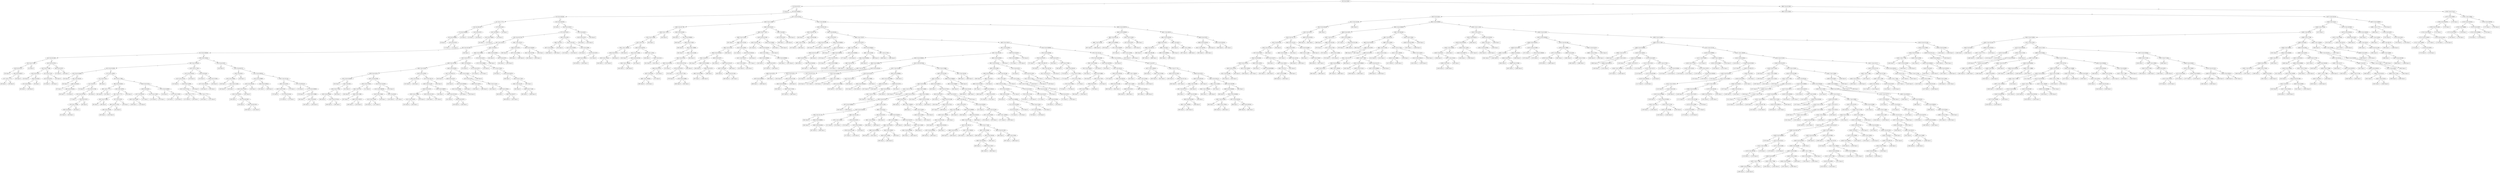 digraph 17 {
    node [shape=ellipse]
    node [shape=ellipse]
    "(0) 6 Cut=0.0625" -> "(1) 6 Cut=0.0175" [label="<"]
    node [shape=ellipse]
    "(0) 6 Cut=0.0625" -> "(908) 3 Cut=252.982" [label=">="]
    node [shape=box]
    "(1) 6 Cut=0.0175" -> "(2) Class=0 " [label="<"]
    node [shape=ellipse]
    "(1) 6 Cut=0.0175" -> "(3) 0 Cut=0.000203" [label=">="]
    node [shape=ellipse]
    "(3) 0 Cut=0.000203" -> "(4) 4 Cut=0.001002" [label="<"]
    node [shape=ellipse]
    "(3) 0 Cut=0.000203" -> "(327) 2 Cut=152.425" [label=">="]
    node [shape=ellipse]
    "(4) 4 Cut=0.001002" -> "(5) 1 Cut=1.77771" [label="<"]
    node [shape=ellipse]
    "(4) 4 Cut=0.001002" -> "(24) 4 Cut=0.001003" [label=">="]
    node [shape=ellipse]
    "(5) 1 Cut=1.77771" -> "(6) 3 Cut=285.201" [label="<"]
    node [shape=ellipse]
    "(5) 1 Cut=1.77771" -> "(17) 0 Cut=2e-06" [label=">="]
    node [shape=ellipse]
    "(6) 3 Cut=285.201" -> "(7) 4 Cut=0.000858" [label="<"]
    node [shape=ellipse]
    "(6) 3 Cut=285.201" -> "(14) 6 Cut=0.0375" [label=">="]
    node [shape=ellipse]
    "(7) 4 Cut=0.000858" -> "(8) 4 Cut=0.000681" [label="<"]
    node [shape=box]
    "(7) 4 Cut=0.000858" -> "(13) Class=0 " [label=">="]
    node [shape=box]
    "(8) 4 Cut=0.000681" -> "(9) Class=0 " [label="<"]
    node [shape=ellipse]
    "(8) 4 Cut=0.000681" -> "(10) 6 Cut=0.0375" [label=">="]
    node [shape=box]
    "(10) 6 Cut=0.0375" -> "(11) Class=1 " [label="<"]
    node [shape=box]
    "(10) 6 Cut=0.0375" -> "(12) Class=0 " [label=">="]
    node [shape=box]
    "(14) 6 Cut=0.0375" -> "(15) Class=1 " [label="<"]
    node [shape=box]
    "(14) 6 Cut=0.0375" -> "(16) Class=0 " [label=">="]
    node [shape=ellipse]
    "(17) 0 Cut=2e-06" -> "(18) 2 Cut=463.3" [label="<"]
    node [shape=box]
    "(17) 0 Cut=2e-06" -> "(23) Class=1 " [label=">="]
    node [shape=ellipse]
    "(18) 2 Cut=463.3" -> "(19) 5 Cut=3.89025" [label="<"]
    node [shape=box]
    "(18) 2 Cut=463.3" -> "(22) Class=0 " [label=">="]
    node [shape=box]
    "(19) 5 Cut=3.89025" -> "(20) Class=1 " [label="<"]
    node [shape=box]
    "(19) 5 Cut=3.89025" -> "(21) Class=0 " [label=">="]
    node [shape=box]
    "(24) 4 Cut=0.001003" -> "(25) Class=1 " [label="<"]
    node [shape=ellipse]
    "(24) 4 Cut=0.001003" -> "(26) 5 Cut=3.85707" [label=">="]
    node [shape=ellipse]
    "(26) 5 Cut=3.85707" -> "(27) 5 Cut=3.8123" [label="<"]
    node [shape=ellipse]
    "(26) 5 Cut=3.85707" -> "(322) 0 Cut=9e-05" [label=">="]
    node [shape=ellipse]
    "(27) 5 Cut=3.8123" -> "(28) 3 Cut=252.758" [label="<"]
    node [shape=ellipse]
    "(27) 5 Cut=3.8123" -> "(305) 0 Cut=2e-06" [label=">="]
    node [shape=ellipse]
    "(28) 3 Cut=252.758" -> "(29) 1 Cut=2.03174" [label="<"]
    node [shape=ellipse]
    "(28) 3 Cut=252.758" -> "(294) 1 Cut=2.03174" [label=">="]
    node [shape=ellipse]
    "(29) 1 Cut=2.03174" -> "(30) 3 Cut=252.592" [label="<"]
    node [shape=ellipse]
    "(29) 1 Cut=2.03174" -> "(185) 2 Cut=463.3" [label=">="]
    node [shape=ellipse]
    "(30) 3 Cut=252.592" -> "(31) 4 Cut=0.006294" [label="<"]
    node [shape=box]
    "(30) 3 Cut=252.592" -> "(184) Class=1 " [label=">="]
    node [shape=ellipse]
    "(31) 4 Cut=0.006294" -> "(32) 3 Cut=161.656" [label="<"]
    node [shape=ellipse]
    "(31) 4 Cut=0.006294" -> "(59) 5 Cut=3.45234" [label=">="]
    node [shape=ellipse]
    "(32) 3 Cut=161.656" -> "(33) 5 Cut=3.71965" [label="<"]
    node [shape=ellipse]
    "(32) 3 Cut=161.656" -> "(42) 3 Cut=218.762" [label=">="]
    node [shape=ellipse]
    "(33) 5 Cut=3.71965" -> "(34) 6 Cut=0.0375" [label="<"]
    node [shape=box]
    "(33) 5 Cut=3.71965" -> "(41) Class=0 " [label=">="]
    node [shape=box]
    "(34) 6 Cut=0.0375" -> "(35) Class=0 " [label="<"]
    node [shape=ellipse]
    "(34) 6 Cut=0.0375" -> "(36) 4 Cut=0.005077" [label=">="]
    node [shape=ellipse]
    "(36) 4 Cut=0.005077" -> "(37) 1 Cut=1.77771" [label="<"]
    node [shape=box]
    "(36) 4 Cut=0.005077" -> "(40) Class=0 " [label=">="]
    node [shape=box]
    "(37) 1 Cut=1.77771" -> "(38) Class=1 " [label="<"]
    node [shape=box]
    "(37) 1 Cut=1.77771" -> "(39) Class=0 " [label=">="]
    node [shape=ellipse]
    "(42) 3 Cut=218.762" -> "(43) 5 Cut=3.71008" [label="<"]
    node [shape=ellipse]
    "(42) 3 Cut=218.762" -> "(56) 6 Cut=0.0375" [label=">="]
    node [shape=ellipse]
    "(43) 5 Cut=3.71008" -> "(44) 6 Cut=0.0375" [label="<"]
    node [shape=ellipse]
    "(43) 5 Cut=3.71008" -> "(51) 5 Cut=3.7423" [label=">="]
    node [shape=box]
    "(44) 6 Cut=0.0375" -> "(45) Class=0 " [label="<"]
    node [shape=ellipse]
    "(44) 6 Cut=0.0375" -> "(46) 0 Cut=9e-05" [label=">="]
    node [shape=ellipse]
    "(46) 0 Cut=9e-05" -> "(47) 4 Cut=0.0049" [label="<"]
    node [shape=box]
    "(46) 0 Cut=9e-05" -> "(50) Class=1 " [label=">="]
    node [shape=box]
    "(47) 4 Cut=0.0049" -> "(48) Class=1 " [label="<"]
    node [shape=box]
    "(47) 4 Cut=0.0049" -> "(49) Class=0 " [label=">="]
    node [shape=ellipse]
    "(51) 5 Cut=3.7423" -> "(52) 6 Cut=0.0375" [label="<"]
    node [shape=box]
    "(51) 5 Cut=3.7423" -> "(55) Class=0 " [label=">="]
    node [shape=box]
    "(52) 6 Cut=0.0375" -> "(53) Class=0 " [label="<"]
    node [shape=box]
    "(52) 6 Cut=0.0375" -> "(54) Class=1 " [label=">="]
    node [shape=box]
    "(56) 6 Cut=0.0375" -> "(57) Class=0 " [label="<"]
    node [shape=box]
    "(56) 6 Cut=0.0375" -> "(58) Class=1 " [label=">="]
    node [shape=ellipse]
    "(59) 5 Cut=3.45234" -> "(60) 5 Cut=2.503149" [label="<"]
    node [shape=ellipse]
    "(59) 5 Cut=3.45234" -> "(141) 6 Cut=0.0375" [label=">="]
    node [shape=ellipse]
    "(60) 5 Cut=2.503149" -> "(61) 4 Cut=0.02358" [label="<"]
    node [shape=ellipse]
    "(60) 5 Cut=2.503149" -> "(120) 3 Cut=117.654" [label=">="]
    node [shape=ellipse]
    "(61) 4 Cut=0.02358" -> "(62) 4 Cut=0.018902" [label="<"]
    node [shape=ellipse]
    "(61) 4 Cut=0.02358" -> "(71) 5 Cut=1.94353" [label=">="]
    node [shape=box]
    "(62) 4 Cut=0.018902" -> "(63) Class=0 " [label="<"]
    node [shape=ellipse]
    "(62) 4 Cut=0.018902" -> "(64) 3 Cut=184.643" [label=">="]
    node [shape=box]
    "(64) 3 Cut=184.643" -> "(65) Class=1 " [label="<"]
    node [shape=ellipse]
    "(64) 3 Cut=184.643" -> "(66) 0 Cut=9e-05" [label=">="]
    node [shape=box]
    "(66) 0 Cut=9e-05" -> "(67) Class=1 " [label="<"]
    node [shape=ellipse]
    "(66) 0 Cut=9e-05" -> "(68) 4 Cut=0.020161" [label=">="]
    node [shape=box]
    "(68) 4 Cut=0.020161" -> "(69) Class=1 " [label="<"]
    node [shape=box]
    "(68) 4 Cut=0.020161" -> "(70) Class=0 " [label=">="]
    node [shape=ellipse]
    "(71) 5 Cut=1.94353" -> "(72) 2 Cut=31.925" [label="<"]
    node [shape=ellipse]
    "(71) 5 Cut=1.94353" -> "(87) 5 Cut=2.17666" [label=">="]
    node [shape=ellipse]
    "(72) 2 Cut=31.925" -> "(73) 2 Cut=8.75" [label="<"]
    node [shape=box]
    "(72) 2 Cut=31.925" -> "(86) Class=1 " [label=">="]
    node [shape=box]
    "(73) 2 Cut=8.75" -> "(74) Class=0 " [label="<"]
    node [shape=ellipse]
    "(73) 2 Cut=8.75" -> "(75) 3 Cut=14.7556" [label=">="]
    node [shape=ellipse]
    "(75) 3 Cut=14.7556" -> "(76) 4 Cut=0.421183" [label="<"]
    node [shape=box]
    "(75) 3 Cut=14.7556" -> "(85) Class=0 " [label=">="]
    node [shape=box]
    "(76) 4 Cut=0.421183" -> "(77) Class=1 " [label="<"]
    node [shape=ellipse]
    "(76) 4 Cut=0.421183" -> "(78) 6 Cut=0.0375" [label=">="]
    node [shape=ellipse]
    "(78) 6 Cut=0.0375" -> "(79) 5 Cut=1.34246" [label="<"]
    node [shape=box]
    "(78) 6 Cut=0.0375" -> "(84) Class=0 " [label=">="]
    node [shape=ellipse]
    "(79) 5 Cut=1.34246" -> "(80) 0 Cut=9e-05" [label="<"]
    node [shape=box]
    "(79) 5 Cut=1.34246" -> "(83) Class=1 " [label=">="]
    node [shape=box]
    "(80) 0 Cut=9e-05" -> "(81) Class=0 " [label="<"]
    node [shape=box]
    "(80) 0 Cut=9e-05" -> "(82) Class=1 " [label=">="]
    node [shape=ellipse]
    "(87) 5 Cut=2.17666" -> "(88) 4 Cut=0.032922" [label="<"]
    node [shape=ellipse]
    "(87) 5 Cut=2.17666" -> "(105) 6 Cut=0.0375" [label=">="]
    node [shape=ellipse]
    "(88) 4 Cut=0.032922" -> "(89) 1 Cut=1.77771" [label="<"]
    node [shape=ellipse]
    "(88) 4 Cut=0.032922" -> "(92) 5 Cut=2.09762" [label=">="]
    node [shape=box]
    "(89) 1 Cut=1.77771" -> "(90) Class=0 " [label="<"]
    node [shape=box]
    "(89) 1 Cut=1.77771" -> "(91) Class=1 " [label=">="]
    node [shape=ellipse]
    "(92) 5 Cut=2.09762" -> "(93) 1 Cut=1.77771" [label="<"]
    node [shape=box]
    "(92) 5 Cut=2.09762" -> "(104) Class=0 " [label=">="]
    node [shape=ellipse]
    "(93) 1 Cut=1.77771" -> "(94) 3 Cut=37.0084" [label="<"]
    node [shape=ellipse]
    "(93) 1 Cut=1.77771" -> "(97) 2 Cut=130.05" [label=">="]
    node [shape=box]
    "(94) 3 Cut=37.0084" -> "(95) Class=1 " [label="<"]
    node [shape=box]
    "(94) 3 Cut=37.0084" -> "(96) Class=0 " [label=">="]
    node [shape=ellipse]
    "(97) 2 Cut=130.05" -> "(98) 4 Cut=0.117332" [label="<"]
    node [shape=box]
    "(97) 2 Cut=130.05" -> "(103) Class=1 " [label=">="]
    node [shape=ellipse]
    "(98) 4 Cut=0.117332" -> "(99) 5 Cut=2.04785" [label="<"]
    node [shape=box]
    "(98) 4 Cut=0.117332" -> "(102) Class=0 " [label=">="]
    node [shape=box]
    "(99) 5 Cut=2.04785" -> "(100) Class=1 " [label="<"]
    node [shape=box]
    "(99) 5 Cut=2.04785" -> "(101) Class=0 " [label=">="]
    node [shape=ellipse]
    "(105) 6 Cut=0.0375" -> "(106) 0 Cut=9e-05" [label="<"]
    node [shape=ellipse]
    "(105) 6 Cut=0.0375" -> "(115) 4 Cut=0.029829" [label=">="]
    node [shape=ellipse]
    "(106) 0 Cut=9e-05" -> "(107) 2 Cut=245.45" [label="<"]
    node [shape=ellipse]
    "(106) 0 Cut=9e-05" -> "(112) 5 Cut=2.23837" [label=">="]
    node [shape=ellipse]
    "(107) 2 Cut=245.45" -> "(108) 5 Cut=2.29367" [label="<"]
    node [shape=box]
    "(107) 2 Cut=245.45" -> "(111) Class=1 " [label=">="]
    node [shape=box]
    "(108) 5 Cut=2.29367" -> "(109) Class=1 " [label="<"]
    node [shape=box]
    "(108) 5 Cut=2.29367" -> "(110) Class=0 " [label=">="]
    node [shape=box]
    "(112) 5 Cut=2.23837" -> "(113) Class=0 " [label="<"]
    node [shape=box]
    "(112) 5 Cut=2.23837" -> "(114) Class=1 " [label=">="]
    node [shape=box]
    "(115) 4 Cut=0.029829" -> "(116) Class=0 " [label="<"]
    node [shape=ellipse]
    "(115) 4 Cut=0.029829" -> "(117) 5 Cut=2.33203" [label=">="]
    node [shape=box]
    "(117) 5 Cut=2.33203" -> "(118) Class=1 " [label="<"]
    node [shape=box]
    "(117) 5 Cut=2.33203" -> "(119) Class=0 " [label=">="]
    node [shape=ellipse]
    "(120) 3 Cut=117.654" -> "(121) 4 Cut=0.018141" [label="<"]
    node [shape=ellipse]
    "(120) 3 Cut=117.654" -> "(134) 0 Cut=9e-05" [label=">="]
    node [shape=ellipse]
    "(121) 4 Cut=0.018141" -> "(122) 5 Cut=3.31324" [label="<"]
    node [shape=box]
    "(121) 4 Cut=0.018141" -> "(133) Class=0 " [label=">="]
    node [shape=box]
    "(122) 5 Cut=3.31324" -> "(123) Class=0 " [label="<"]
    node [shape=ellipse]
    "(122) 5 Cut=3.31324" -> "(124) 5 Cut=3.42606" [label=">="]
    node [shape=ellipse]
    "(124) 5 Cut=3.42606" -> "(125) 3 Cut=70.7314" [label="<"]
    node [shape=box]
    "(124) 5 Cut=3.42606" -> "(132) Class=0 " [label=">="]
    node [shape=ellipse]
    "(125) 3 Cut=70.7314" -> "(126) 1 Cut=1.77771" [label="<"]
    node [shape=ellipse]
    "(125) 3 Cut=70.7314" -> "(129) 1 Cut=1.77771" [label=">="]
    node [shape=box]
    "(126) 1 Cut=1.77771" -> "(127) Class=0 " [label="<"]
    node [shape=box]
    "(126) 1 Cut=1.77771" -> "(128) Class=1 " [label=">="]
    node [shape=box]
    "(129) 1 Cut=1.77771" -> "(130) Class=1 " [label="<"]
    node [shape=box]
    "(129) 1 Cut=1.77771" -> "(131) Class=0 " [label=">="]
    node [shape=box]
    "(134) 0 Cut=9e-05" -> "(135) Class=0 " [label="<"]
    node [shape=ellipse]
    "(134) 0 Cut=9e-05" -> "(136) 5 Cut=3.34798" [label=">="]
    node [shape=ellipse]
    "(136) 5 Cut=3.34798" -> "(137) 5 Cut=3.30139" [label="<"]
    node [shape=box]
    "(136) 5 Cut=3.34798" -> "(140) Class=0 " [label=">="]
    node [shape=box]
    "(137) 5 Cut=3.30139" -> "(138) Class=0 " [label="<"]
    node [shape=box]
    "(137) 5 Cut=3.30139" -> "(139) Class=1 " [label=">="]
    node [shape=box]
    "(141) 6 Cut=0.0375" -> "(142) Class=0 " [label="<"]
    node [shape=ellipse]
    "(141) 6 Cut=0.0375" -> "(143) 3 Cut=66.0747" [label=">="]
    node [shape=ellipse]
    "(143) 3 Cut=66.0747" -> "(144) 2 Cut=94.65" [label="<"]
    node [shape=ellipse]
    "(143) 3 Cut=66.0747" -> "(151) 4 Cut=0.009224" [label=">="]
    node [shape=ellipse]
    "(144) 2 Cut=94.65" -> "(145) 5 Cut=3.48491" [label="<"]
    node [shape=box]
    "(144) 2 Cut=94.65" -> "(150) Class=1 " [label=">="]
    node [shape=box]
    "(145) 5 Cut=3.48491" -> "(146) Class=1 " [label="<"]
    node [shape=ellipse]
    "(145) 5 Cut=3.48491" -> "(147) 5 Cut=3.52561" [label=">="]
    node [shape=box]
    "(147) 5 Cut=3.52561" -> "(148) Class=0 " [label="<"]
    node [shape=box]
    "(147) 5 Cut=3.52561" -> "(149) Class=1 " [label=">="]
    node [shape=ellipse]
    "(151) 4 Cut=0.009224" -> "(152) 5 Cut=3.65688" [label="<"]
    node [shape=ellipse]
    "(151) 4 Cut=0.009224" -> "(167) 2 Cut=152.425" [label=">="]
    node [shape=ellipse]
    "(152) 5 Cut=3.65688" -> "(153) 3 Cut=104.618" [label="<"]
    node [shape=ellipse]
    "(152) 5 Cut=3.65688" -> "(164) 4 Cut=0.006412" [label=">="]
    node [shape=ellipse]
    "(153) 3 Cut=104.618" -> "(154) 2 Cut=178.675" [label="<"]
    node [shape=box]
    "(153) 3 Cut=104.618" -> "(163) Class=1 " [label=">="]
    node [shape=ellipse]
    "(154) 2 Cut=178.675" -> "(155) 2 Cut=130.05" [label="<"]
    node [shape=box]
    "(154) 2 Cut=178.675" -> "(162) Class=0 " [label=">="]
    node [shape=box]
    "(155) 2 Cut=130.05" -> "(156) Class=1 " [label="<"]
    node [shape=ellipse]
    "(155) 2 Cut=130.05" -> "(157) 3 Cut=83.5857" [label=">="]
    node [shape=box]
    "(157) 3 Cut=83.5857" -> "(158) Class=0 " [label="<"]
    node [shape=ellipse]
    "(157) 3 Cut=83.5857" -> "(159) 3 Cut=92.5319" [label=">="]
    node [shape=box]
    "(159) 3 Cut=92.5319" -> "(160) Class=1 " [label="<"]
    node [shape=box]
    "(159) 3 Cut=92.5319" -> "(161) Class=0 " [label=">="]
    node [shape=box]
    "(164) 4 Cut=0.006412" -> "(165) Class=1 " [label="<"]
    node [shape=box]
    "(164) 4 Cut=0.006412" -> "(166) Class=0 " [label=">="]
    node [shape=ellipse]
    "(167) 2 Cut=152.425" -> "(168) 2 Cut=130.05" [label="<"]
    node [shape=ellipse]
    "(167) 2 Cut=152.425" -> "(175) 3 Cut=89.5101" [label=">="]
    node [shape=ellipse]
    "(168) 2 Cut=130.05" -> "(169) 3 Cut=67.8337" [label="<"]
    node [shape=box]
    "(168) 2 Cut=130.05" -> "(174) Class=1 " [label=">="]
    node [shape=box]
    "(169) 3 Cut=67.8337" -> "(170) Class=0 " [label="<"]
    node [shape=ellipse]
    "(169) 3 Cut=67.8337" -> "(171) 4 Cut=0.01184" [label=">="]
    node [shape=box]
    "(171) 4 Cut=0.01184" -> "(172) Class=0 " [label="<"]
    node [shape=box]
    "(171) 4 Cut=0.01184" -> "(173) Class=1 " [label=">="]
    node [shape=box]
    "(175) 3 Cut=89.5101" -> "(176) Class=0 " [label="<"]
    node [shape=ellipse]
    "(175) 3 Cut=89.5101" -> "(177) 4 Cut=0.009923" [label=">="]
    node [shape=box]
    "(177) 4 Cut=0.009923" -> "(178) Class=0 " [label="<"]
    node [shape=ellipse]
    "(177) 4 Cut=0.009923" -> "(179) 5 Cut=3.50686" [label=">="]
    node [shape=box]
    "(179) 5 Cut=3.50686" -> "(180) Class=1 " [label="<"]
    node [shape=ellipse]
    "(179) 5 Cut=3.50686" -> "(181) 0 Cut=9e-05" [label=">="]
    node [shape=box]
    "(181) 0 Cut=9e-05" -> "(182) Class=1 " [label="<"]
    node [shape=box]
    "(181) 0 Cut=9e-05" -> "(183) Class=0 " [label=">="]
    node [shape=ellipse]
    "(185) 2 Cut=463.3" -> "(186) 5 Cut=3.59808" [label="<"]
    node [shape=ellipse]
    "(185) 2 Cut=463.3" -> "(289) 4 Cut=0.019026" [label=">="]
    node [shape=ellipse]
    "(186) 5 Cut=3.59808" -> "(187) 5 Cut=3.51177" [label="<"]
    node [shape=ellipse]
    "(186) 5 Cut=3.59808" -> "(274) 6 Cut=0.0375" [label=">="]
    node [shape=ellipse]
    "(187) 5 Cut=3.51177" -> "(188) 3 Cut=159.384" [label="<"]
    node [shape=ellipse]
    "(187) 5 Cut=3.51177" -> "(269) 2 Cut=209.425" [label=">="]
    node [shape=ellipse]
    "(188) 3 Cut=159.384" -> "(189) 2 Cut=130.05" [label="<"]
    node [shape=ellipse]
    "(188) 3 Cut=159.384" -> "(246) 4 Cut=0.00708" [label=">="]
    node [shape=ellipse]
    "(189) 2 Cut=130.05" -> "(190) 6 Cut=0.0375" [label="<"]
    node [shape=ellipse]
    "(189) 2 Cut=130.05" -> "(223) 5 Cut=2.09762" [label=">="]
    node [shape=ellipse]
    "(190) 6 Cut=0.0375" -> "(191) 4 Cut=0.016916" [label="<"]
    node [shape=ellipse]
    "(190) 6 Cut=0.0375" -> "(202) 3 Cut=40.3508" [label=">="]
    node [shape=box]
    "(191) 4 Cut=0.016916" -> "(192) Class=1 " [label="<"]
    node [shape=ellipse]
    "(191) 4 Cut=0.016916" -> "(193) 2 Cut=58.8" [label=">="]
    node [shape=ellipse]
    "(193) 2 Cut=58.8" -> "(194) 3 Cut=17.0431" [label="<"]
    node [shape=box]
    "(193) 2 Cut=58.8" -> "(201) Class=0 " [label=">="]
    node [shape=ellipse]
    "(194) 3 Cut=17.0431" -> "(195) 3 Cut=6.63006" [label="<"]
    node [shape=box]
    "(194) 3 Cut=17.0431" -> "(200) Class=1 " [label=">="]
    node [shape=box]
    "(195) 3 Cut=6.63006" -> "(196) Class=0 " [label="<"]
    node [shape=ellipse]
    "(195) 3 Cut=6.63006" -> "(197) 4 Cut=0.574154" [label=">="]
    node [shape=box]
    "(197) 4 Cut=0.574154" -> "(198) Class=0 " [label="<"]
    node [shape=box]
    "(197) 4 Cut=0.574154" -> "(199) Class=1 " [label=">="]
    node [shape=ellipse]
    "(202) 3 Cut=40.3508" -> "(203) 5 Cut=1.87565" [label="<"]
    node [shape=ellipse]
    "(202) 3 Cut=40.3508" -> "(212) 5 Cut=3.424109" [label=">="]
    node [shape=ellipse]
    "(203) 5 Cut=1.87565" -> "(204) 2 Cut=7.65" [label="<"]
    node [shape=box]
    "(203) 5 Cut=1.87565" -> "(211) Class=0 " [label=">="]
    node [shape=box]
    "(204) 2 Cut=7.65" -> "(205) Class=0 " [label="<"]
    node [shape=ellipse]
    "(204) 2 Cut=7.65" -> "(206) 5 Cut=1.6398" [label=">="]
    node [shape=box]
    "(206) 5 Cut=1.6398" -> "(207) Class=1 " [label="<"]
    node [shape=ellipse]
    "(206) 5 Cut=1.6398" -> "(208) 4 Cut=0.199757" [label=">="]
    node [shape=box]
    "(208) 4 Cut=0.199757" -> "(209) Class=1 " [label="<"]
    node [shape=box]
    "(208) 4 Cut=0.199757" -> "(210) Class=0 " [label=">="]
    node [shape=ellipse]
    "(212) 5 Cut=3.424109" -> "(213) 4 Cut=0.088796" [label="<"]
    node [shape=box]
    "(212) 5 Cut=3.424109" -> "(222) Class=0 " [label=">="]
    node [shape=ellipse]
    "(213) 4 Cut=0.088796" -> "(214) 5 Cut=3.34402" [label="<"]
    node [shape=ellipse]
    "(213) 4 Cut=0.088796" -> "(219) 2 Cut=94.65" [label=">="]
    node [shape=ellipse]
    "(214) 5 Cut=3.34402" -> "(215) 5 Cut=2.55435" [label="<"]
    node [shape=box]
    "(214) 5 Cut=3.34402" -> "(218) Class=1 " [label=">="]
    node [shape=box]
    "(215) 5 Cut=2.55435" -> "(216) Class=1 " [label="<"]
    node [shape=box]
    "(215) 5 Cut=2.55435" -> "(217) Class=0 " [label=">="]
    node [shape=box]
    "(219) 2 Cut=94.65" -> "(220) Class=0 " [label="<"]
    node [shape=box]
    "(219) 2 Cut=94.65" -> "(221) Class=1 " [label=">="]
    node [shape=ellipse]
    "(223) 5 Cut=2.09762" -> "(224) 2 Cut=195.25" [label="<"]
    node [shape=ellipse]
    "(223) 5 Cut=2.09762" -> "(227) 3 Cut=158.174" [label=">="]
    node [shape=box]
    "(224) 2 Cut=195.25" -> "(225) Class=0 " [label="<"]
    node [shape=box]
    "(224) 2 Cut=195.25" -> "(226) Class=1 " [label=">="]
    node [shape=ellipse]
    "(227) 3 Cut=158.174" -> "(228) 5 Cut=3.41193" [label="<"]
    node [shape=box]
    "(227) 3 Cut=158.174" -> "(245) Class=0 " [label=">="]
    node [shape=ellipse]
    "(228) 5 Cut=3.41193" -> "(229) 6 Cut=0.0375" [label="<"]
    node [shape=ellipse]
    "(228) 5 Cut=3.41193" -> "(238) 4 Cut=0.008972" [label=">="]
    node [shape=ellipse]
    "(229) 6 Cut=0.0375" -> "(230) 5 Cut=2.34865" [label="<"]
    node [shape=ellipse]
    "(229) 6 Cut=0.0375" -> "(235) 4 Cut=0.011105" [label=">="]
    node [shape=ellipse]
    "(230) 5 Cut=2.34865" -> "(231) 2 Cut=178.675" [label="<"]
    node [shape=box]
    "(230) 5 Cut=2.34865" -> "(234) Class=0 " [label=">="]
    node [shape=box]
    "(231) 2 Cut=178.675" -> "(232) Class=0 " [label="<"]
    node [shape=box]
    "(231) 2 Cut=178.675" -> "(233) Class=1 " [label=">="]
    node [shape=box]
    "(235) 4 Cut=0.011105" -> "(236) Class=1 " [label="<"]
    node [shape=box]
    "(235) 4 Cut=0.011105" -> "(237) Class=0 " [label=">="]
    node [shape=box]
    "(238) 4 Cut=0.008972" -> "(239) Class=1 " [label="<"]
    node [shape=ellipse]
    "(238) 4 Cut=0.008972" -> "(240) 4 Cut=0.011518" [label=">="]
    node [shape=box]
    "(240) 4 Cut=0.011518" -> "(241) Class=0 " [label="<"]
    node [shape=ellipse]
    "(240) 4 Cut=0.011518" -> "(242) 6 Cut=0.0375" [label=">="]
    node [shape=box]
    "(242) 6 Cut=0.0375" -> "(243) Class=0 " [label="<"]
    node [shape=box]
    "(242) 6 Cut=0.0375" -> "(244) Class=1 " [label=">="]
    node [shape=ellipse]
    "(246) 4 Cut=0.00708" -> "(247) 2 Cut=395.275" [label="<"]
    node [shape=ellipse]
    "(246) 4 Cut=0.00708" -> "(256) 3 Cut=215.893" [label=">="]
    node [shape=box]
    "(247) 2 Cut=395.275" -> "(248) Class=0 " [label="<"]
    node [shape=ellipse]
    "(247) 2 Cut=395.275" -> "(249) 6 Cut=0.0375" [label=">="]
    node [shape=box]
    "(249) 6 Cut=0.0375" -> "(250) Class=0 " [label="<"]
    node [shape=ellipse]
    "(249) 6 Cut=0.0375" -> "(251) 4 Cut=0.006439" [label=">="]
    node [shape=ellipse]
    "(251) 4 Cut=0.006439" -> "(252) 4 Cut=0.00561" [label="<"]
    node [shape=box]
    "(251) 4 Cut=0.006439" -> "(255) Class=1 " [label=">="]
    node [shape=box]
    "(252) 4 Cut=0.00561" -> "(253) Class=1 " [label="<"]
    node [shape=box]
    "(252) 4 Cut=0.00561" -> "(254) Class=0 " [label=">="]
    node [shape=ellipse]
    "(256) 3 Cut=215.893" -> "(257) 6 Cut=0.0375" [label="<"]
    node [shape=box]
    "(256) 3 Cut=215.893" -> "(268) Class=0 " [label=">="]
    node [shape=ellipse]
    "(257) 6 Cut=0.0375" -> "(258) 5 Cut=2.81672" [label="<"]
    node [shape=ellipse]
    "(257) 6 Cut=0.0375" -> "(261) 5 Cut=3.31421" [label=">="]
    node [shape=box]
    "(258) 5 Cut=2.81672" -> "(259) Class=1 " [label="<"]
    node [shape=box]
    "(258) 5 Cut=2.81672" -> "(260) Class=0 " [label=">="]
    node [shape=box]
    "(261) 5 Cut=3.31421" -> "(262) Class=0 " [label="<"]
    node [shape=ellipse]
    "(261) 5 Cut=3.31421" -> "(263) 5 Cut=3.39353" [label=">="]
    node [shape=box]
    "(263) 5 Cut=3.39353" -> "(264) Class=1 " [label="<"]
    node [shape=ellipse]
    "(263) 5 Cut=3.39353" -> "(265) 3 Cut=160.277" [label=">="]
    node [shape=box]
    "(265) 3 Cut=160.277" -> "(266) Class=0 " [label="<"]
    node [shape=box]
    "(265) 3 Cut=160.277" -> "(267) Class=1 " [label=">="]
    node [shape=box]
    "(269) 2 Cut=209.425" -> "(270) Class=0 " [label="<"]
    node [shape=ellipse]
    "(269) 2 Cut=209.425" -> "(271) 6 Cut=0.0375" [label=">="]
    node [shape=box]
    "(271) 6 Cut=0.0375" -> "(272) Class=0 " [label="<"]
    node [shape=box]
    "(271) 6 Cut=0.0375" -> "(273) Class=1 " [label=">="]
    node [shape=ellipse]
    "(274) 6 Cut=0.0375" -> "(275) 5 Cut=3.66584" [label="<"]
    node [shape=box]
    "(274) 6 Cut=0.0375" -> "(288) Class=1 " [label=">="]
    node [shape=box]
    "(275) 5 Cut=3.66584" -> "(276) Class=0 " [label="<"]
    node [shape=ellipse]
    "(275) 5 Cut=3.66584" -> "(277) 5 Cut=3.70423" [label=">="]
    node [shape=box]
    "(277) 5 Cut=3.70423" -> "(278) Class=1 " [label="<"]
    node [shape=ellipse]
    "(277) 5 Cut=3.70423" -> "(279) 4 Cut=0.00276" [label=">="]
    node [shape=box]
    "(279) 4 Cut=0.00276" -> "(280) Class=1 " [label="<"]
    node [shape=ellipse]
    "(279) 4 Cut=0.00276" -> "(281) 5 Cut=3.77623" [label=">="]
    node [shape=ellipse]
    "(281) 5 Cut=3.77623" -> "(282) 2 Cut=152.425" [label="<"]
    node [shape=box]
    "(281) 5 Cut=3.77623" -> "(287) Class=1 " [label=">="]
    node [shape=box]
    "(282) 2 Cut=152.425" -> "(283) Class=0 " [label="<"]
    node [shape=ellipse]
    "(282) 2 Cut=152.425" -> "(284) 5 Cut=3.71493" [label=">="]
    node [shape=box]
    "(284) 5 Cut=3.71493" -> "(285) Class=1 " [label="<"]
    node [shape=box]
    "(284) 5 Cut=3.71493" -> "(286) Class=0 " [label=">="]
    node [shape=box]
    "(289) 4 Cut=0.019026" -> "(290) Class=0 " [label="<"]
    node [shape=ellipse]
    "(289) 4 Cut=0.019026" -> "(291) 6 Cut=0.0375" [label=">="]
    node [shape=box]
    "(291) 6 Cut=0.0375" -> "(292) Class=1 " [label="<"]
    node [shape=box]
    "(291) 6 Cut=0.0375" -> "(293) Class=0 " [label=">="]
    node [shape=ellipse]
    "(294) 1 Cut=2.03174" -> "(295) 6 Cut=0.0375" [label="<"]
    node [shape=ellipse]
    "(294) 1 Cut=2.03174" -> "(300) 4 Cut=0.005503" [label=">="]
    node [shape=box]
    "(295) 6 Cut=0.0375" -> "(296) Class=0 " [label="<"]
    node [shape=ellipse]
    "(295) 6 Cut=0.0375" -> "(297) 5 Cut=2.65832" [label=">="]
    node [shape=box]
    "(297) 5 Cut=2.65832" -> "(298) Class=1 " [label="<"]
    node [shape=box]
    "(297) 5 Cut=2.65832" -> "(299) Class=0 " [label=">="]
    node [shape=ellipse]
    "(300) 4 Cut=0.005503" -> "(301) 3 Cut=257.856" [label="<"]
    node [shape=box]
    "(300) 4 Cut=0.005503" -> "(304) Class=1 " [label=">="]
    node [shape=box]
    "(301) 3 Cut=257.856" -> "(302) Class=0 " [label="<"]
    node [shape=box]
    "(301) 3 Cut=257.856" -> "(303) Class=1 " [label=">="]
    node [shape=ellipse]
    "(305) 0 Cut=2e-06" -> "(306) 2 Cut=287.7" [label="<"]
    node [shape=ellipse]
    "(305) 0 Cut=2e-06" -> "(311) 2 Cut=287.7" [label=">="]
    node [shape=ellipse]
    "(306) 2 Cut=287.7" -> "(307) 5 Cut=3.8338" [label="<"]
    node [shape=box]
    "(306) 2 Cut=287.7" -> "(310) Class=0 " [label=">="]
    node [shape=box]
    "(307) 5 Cut=3.8338" -> "(308) Class=0 " [label="<"]
    node [shape=box]
    "(307) 5 Cut=3.8338" -> "(309) Class=1 " [label=">="]
    node [shape=ellipse]
    "(311) 2 Cut=287.7" -> "(312) 3 Cut=158.099" [label="<"]
    node [shape=ellipse]
    "(311) 2 Cut=287.7" -> "(315) 5 Cut=3.8306" [label=">="]
    node [shape=box]
    "(312) 3 Cut=158.099" -> "(313) Class=1 " [label="<"]
    node [shape=box]
    "(312) 3 Cut=158.099" -> "(314) Class=0 " [label=">="]
    node [shape=box]
    "(315) 5 Cut=3.8306" -> "(316) Class=1 " [label="<"]
    node [shape=ellipse]
    "(315) 5 Cut=3.8306" -> "(317) 6 Cut=0.0375" [label=">="]
    node [shape=ellipse]
    "(317) 6 Cut=0.0375" -> "(318) 5 Cut=3.84874" [label="<"]
    node [shape=box]
    "(317) 6 Cut=0.0375" -> "(321) Class=0 " [label=">="]
    node [shape=box]
    "(318) 5 Cut=3.84874" -> "(319) Class=0 " [label="<"]
    node [shape=box]
    "(318) 5 Cut=3.84874" -> "(320) Class=1 " [label=">="]
    node [shape=ellipse]
    "(322) 0 Cut=9e-05" -> "(323) 6 Cut=0.0375" [label="<"]
    node [shape=box]
    "(322) 0 Cut=9e-05" -> "(326) Class=0 " [label=">="]
    node [shape=box]
    "(323) 6 Cut=0.0375" -> "(324) Class=1 " [label="<"]
    node [shape=box]
    "(323) 6 Cut=0.0375" -> "(325) Class=0 " [label=">="]
    node [shape=ellipse]
    "(327) 2 Cut=152.425" -> "(328) 5 Cut=2.13463" [label="<"]
    node [shape=ellipse]
    "(327) 2 Cut=152.425" -> "(441) 3 Cut=260.665" [label=">="]
    node [shape=ellipse]
    "(328) 5 Cut=2.13463" -> "(329) 3 Cut=20.7799" [label="<"]
    node [shape=ellipse]
    "(328) 5 Cut=2.13463" -> "(384) 4 Cut=0.02125" [label=">="]
    node [shape=ellipse]
    "(329) 3 Cut=20.7799" -> "(330) 5 Cut=1.76572" [label="<"]
    node [shape=ellipse]
    "(329) 3 Cut=20.7799" -> "(355) 3 Cut=25.6294" [label=">="]
    node [shape=ellipse]
    "(330) 5 Cut=1.76572" -> "(331) 3 Cut=13.8687" [label="<"]
    node [shape=box]
    "(330) 5 Cut=1.76572" -> "(354) Class=0 " [label=">="]
    node [shape=ellipse]
    "(331) 3 Cut=13.8687" -> "(332) 2 Cut=7.45" [label="<"]
    node [shape=box]
    "(331) 3 Cut=13.8687" -> "(353) Class=1 " [label=">="]
    node [shape=ellipse]
    "(332) 2 Cut=7.45" -> "(333) 1 Cut=1.382029" [label="<"]
    node [shape=ellipse]
    "(332) 2 Cut=7.45" -> "(340) 4 Cut=0.543702" [label=">="]
    node [shape=ellipse]
    "(333) 1 Cut=1.382029" -> "(334) 6 Cut=0.0375" [label="<"]
    node [shape=box]
    "(333) 1 Cut=1.382029" -> "(339) Class=0 " [label=">="]
    node [shape=ellipse]
    "(334) 6 Cut=0.0375" -> "(335) 5 Cut=1.20141" [label="<"]
    node [shape=box]
    "(334) 6 Cut=0.0375" -> "(338) Class=0 " [label=">="]
    node [shape=box]
    "(335) 5 Cut=1.20141" -> "(336) Class=1 " [label="<"]
    node [shape=box]
    "(335) 5 Cut=1.20141" -> "(337) Class=0 " [label=">="]
    node [shape=ellipse]
    "(340) 4 Cut=0.543702" -> "(341) 5 Cut=1.53044" [label="<"]
    node [shape=ellipse]
    "(340) 4 Cut=0.543702" -> "(348) 5 Cut=1.31916" [label=">="]
    node [shape=box]
    "(341) 5 Cut=1.53044" -> "(342) Class=1 " [label="<"]
    node [shape=ellipse]
    "(341) 5 Cut=1.53044" -> "(343) 4 Cut=0.447432" [label=">="]
    node [shape=ellipse]
    "(343) 4 Cut=0.447432" -> "(344) 1 Cut=1.382029" [label="<"]
    node [shape=box]
    "(343) 4 Cut=0.447432" -> "(347) Class=0 " [label=">="]
    node [shape=box]
    "(344) 1 Cut=1.382029" -> "(345) Class=1 " [label="<"]
    node [shape=box]
    "(344) 1 Cut=1.382029" -> "(346) Class=0 " [label=">="]
    node [shape=box]
    "(348) 5 Cut=1.31916" -> "(349) Class=1 " [label="<"]
    node [shape=ellipse]
    "(348) 5 Cut=1.31916" -> "(350) 2 Cut=10.25" [label=">="]
    node [shape=box]
    "(350) 2 Cut=10.25" -> "(351) Class=0 " [label="<"]
    node [shape=box]
    "(350) 2 Cut=10.25" -> "(352) Class=1 " [label=">="]
    node [shape=box]
    "(355) 3 Cut=25.6294" -> "(356) Class=1 " [label="<"]
    node [shape=ellipse]
    "(355) 3 Cut=25.6294" -> "(357) 0 Cut=0.008935" [label=">="]
    node [shape=box]
    "(357) 0 Cut=0.008935" -> "(358) Class=1 " [label="<"]
    node [shape=ellipse]
    "(357) 0 Cut=0.008935" -> "(359) 3 Cut=27.6169" [label=">="]
    node [shape=box]
    "(359) 3 Cut=27.6169" -> "(360) Class=0 " [label="<"]
    node [shape=ellipse]
    "(359) 3 Cut=27.6169" -> "(361) 5 Cut=1.89908" [label=">="]
    node [shape=box]
    "(361) 5 Cut=1.89908" -> "(362) Class=1 " [label="<"]
    node [shape=ellipse]
    "(361) 5 Cut=1.89908" -> "(363) 1 Cut=2.01038" [label=">="]
    node [shape=ellipse]
    "(363) 1 Cut=2.01038" -> "(364) 2 Cut=110.95" [label="<"]
    node [shape=box]
    "(363) 1 Cut=2.01038" -> "(383) Class=0 " [label=">="]
    node [shape=ellipse]
    "(364) 2 Cut=110.95" -> "(365) 3 Cut=53.6042" [label="<"]
    node [shape=ellipse]
    "(364) 2 Cut=110.95" -> "(374) 4 Cut=0.07134" [label=">="]
    node [shape=ellipse]
    "(365) 3 Cut=53.6042" -> "(366) 6 Cut=0.0375" [label="<"]
    node [shape=box]
    "(365) 3 Cut=53.6042" -> "(373) Class=1 " [label=">="]
    node [shape=ellipse]
    "(366) 6 Cut=0.0375" -> "(367) 2 Cut=94.65" [label="<"]
    node [shape=box]
    "(366) 6 Cut=0.0375" -> "(372) Class=1 " [label=">="]
    node [shape=ellipse]
    "(367) 2 Cut=94.65" -> "(368) 1 Cut=1.382029" [label="<"]
    node [shape=box]
    "(367) 2 Cut=94.65" -> "(371) Class=0 " [label=">="]
    node [shape=box]
    "(368) 1 Cut=1.382029" -> "(369) Class=0 " [label="<"]
    node [shape=box]
    "(368) 1 Cut=1.382029" -> "(370) Class=1 " [label=">="]
    node [shape=ellipse]
    "(374) 4 Cut=0.07134" -> "(375) 6 Cut=0.0375" [label="<"]
    node [shape=box]
    "(374) 4 Cut=0.07134" -> "(382) Class=0 " [label=">="]
    node [shape=box]
    "(375) 6 Cut=0.0375" -> "(376) Class=1 " [label="<"]
    node [shape=ellipse]
    "(375) 6 Cut=0.0375" -> "(377) 3 Cut=72.7042" [label=">="]
    node [shape=box]
    "(377) 3 Cut=72.7042" -> "(378) Class=0 " [label="<"]
    node [shape=ellipse]
    "(377) 3 Cut=72.7042" -> "(379) 0 Cut=0.50882" [label=">="]
    node [shape=box]
    "(379) 0 Cut=0.50882" -> "(380) Class=0 " [label="<"]
    node [shape=box]
    "(379) 0 Cut=0.50882" -> "(381) Class=1 " [label=">="]
    node [shape=ellipse]
    "(384) 4 Cut=0.02125" -> "(385) 3 Cut=77.7547" [label="<"]
    node [shape=ellipse]
    "(384) 4 Cut=0.02125" -> "(436) 2 Cut=68.9" [label=">="]
    node [shape=ellipse]
    "(385) 3 Cut=77.7547" -> "(386) 5 Cut=3.31582" [label="<"]
    node [shape=ellipse]
    "(385) 3 Cut=77.7547" -> "(419) 0 Cut=0.511283" [label=">="]
    node [shape=box]
    "(386) 5 Cut=3.31582" -> "(387) Class=1 " [label="<"]
    node [shape=ellipse]
    "(386) 5 Cut=3.31582" -> "(388) 3 Cut=75.6705" [label=">="]
    node [shape=ellipse]
    "(388) 3 Cut=75.6705" -> "(389) 2 Cut=110.95" [label="<"]
    node [shape=ellipse]
    "(388) 3 Cut=75.6705" -> "(410) 5 Cut=3.45633" [label=">="]
    node [shape=ellipse]
    "(389) 2 Cut=110.95" -> "(390) 0 Cut=0.020104" [label="<"]
    node [shape=box]
    "(389) 2 Cut=110.95" -> "(409) Class=0 " [label=">="]
    node [shape=ellipse]
    "(390) 0 Cut=0.020104" -> "(391) 2 Cut=80.75" [label="<"]
    node [shape=ellipse]
    "(390) 0 Cut=0.020104" -> "(400) 6 Cut=0.0375" [label=">="]
    node [shape=box]
    "(391) 2 Cut=80.75" -> "(392) Class=1 " [label="<"]
    node [shape=ellipse]
    "(391) 2 Cut=80.75" -> "(393) 4 Cut=0.010945" [label=">="]
    node [shape=box]
    "(393) 4 Cut=0.010945" -> "(394) Class=0 " [label="<"]
    node [shape=ellipse]
    "(393) 4 Cut=0.010945" -> "(395) 6 Cut=0.0375" [label=">="]
    node [shape=ellipse]
    "(395) 6 Cut=0.0375" -> "(396) 3 Cut=54.5906" [label="<"]
    node [shape=box]
    "(395) 6 Cut=0.0375" -> "(399) Class=1 " [label=">="]
    node [shape=box]
    "(396) 3 Cut=54.5906" -> "(397) Class=1 " [label="<"]
    node [shape=box]
    "(396) 3 Cut=54.5906" -> "(398) Class=0 " [label=">="]
    node [shape=box]
    "(400) 6 Cut=0.0375" -> "(401) Class=0 " [label="<"]
    node [shape=ellipse]
    "(400) 6 Cut=0.0375" -> "(402) 4 Cut=0.021107" [label=">="]
    node [shape=ellipse]
    "(402) 4 Cut=0.021107" -> "(403) 2 Cut=94.65" [label="<"]
    node [shape=box]
    "(402) 4 Cut=0.021107" -> "(408) Class=1 " [label=">="]
    node [shape=box]
    "(403) 2 Cut=94.65" -> "(404) Class=0 " [label="<"]
    node [shape=ellipse]
    "(403) 2 Cut=94.65" -> "(405) 0 Cut=0.511283" [label=">="]
    node [shape=box]
    "(405) 0 Cut=0.511283" -> "(406) Class=0 " [label="<"]
    node [shape=box]
    "(405) 0 Cut=0.511283" -> "(407) Class=1 " [label=">="]
    node [shape=box]
    "(410) 5 Cut=3.45633" -> "(411) Class=0 " [label="<"]
    node [shape=ellipse]
    "(410) 5 Cut=3.45633" -> "(412) 0 Cut=0.020104" [label=">="]
    node [shape=ellipse]
    "(412) 0 Cut=0.020104" -> "(413) 1 Cut=2.02474" [label="<"]
    node [shape=box]
    "(412) 0 Cut=0.020104" -> "(418) Class=0 " [label=">="]
    node [shape=ellipse]
    "(413) 1 Cut=2.02474" -> "(414) 2 Cut=130.05" [label="<"]
    node [shape=box]
    "(413) 1 Cut=2.02474" -> "(417) Class=1 " [label=">="]
    node [shape=box]
    "(414) 2 Cut=130.05" -> "(415) Class=0 " [label="<"]
    node [shape=box]
    "(414) 2 Cut=130.05" -> "(416) Class=1 " [label=">="]
    node [shape=ellipse]
    "(419) 0 Cut=0.511283" -> "(420) 3 Cut=81.1796" [label="<"]
    node [shape=ellipse]
    "(419) 0 Cut=0.511283" -> "(433) 5 Cut=3.65667" [label=">="]
    node [shape=box]
    "(420) 3 Cut=81.1796" -> "(421) Class=0 " [label="<"]
    node [shape=ellipse]
    "(420) 3 Cut=81.1796" -> "(422) 0 Cut=0.020104" [label=">="]
    node [shape=ellipse]
    "(422) 0 Cut=0.020104" -> "(423) 5 Cut=3.6675" [label="<"]
    node [shape=box]
    "(422) 0 Cut=0.020104" -> "(432) Class=0 " [label=">="]
    node [shape=ellipse]
    "(423) 5 Cut=3.6675" -> "(424) 0 Cut=0.008935" [label="<"]
    node [shape=ellipse]
    "(423) 5 Cut=3.6675" -> "(429) 4 Cut=0.005968" [label=">="]
    node [shape=box]
    "(424) 0 Cut=0.008935" -> "(425) Class=1 " [label="<"]
    node [shape=ellipse]
    "(424) 0 Cut=0.008935" -> "(426) 6 Cut=0.0375" [label=">="]
    node [shape=box]
    "(426) 6 Cut=0.0375" -> "(427) Class=0 " [label="<"]
    node [shape=box]
    "(426) 6 Cut=0.0375" -> "(428) Class=1 " [label=">="]
    node [shape=box]
    "(429) 4 Cut=0.005968" -> "(430) Class=1 " [label="<"]
    node [shape=box]
    "(429) 4 Cut=0.005968" -> "(431) Class=0 " [label=">="]
    node [shape=box]
    "(433) 5 Cut=3.65667" -> "(434) Class=1 " [label="<"]
    node [shape=box]
    "(433) 5 Cut=3.65667" -> "(435) Class=0 " [label=">="]
    node [shape=ellipse]
    "(436) 2 Cut=68.9" -> "(437) 6 Cut=0.0375" [label="<"]
    node [shape=box]
    "(436) 2 Cut=68.9" -> "(440) Class=0 " [label=">="]
    node [shape=box]
    "(437) 6 Cut=0.0375" -> "(438) Class=1 " [label="<"]
    node [shape=box]
    "(437) 6 Cut=0.0375" -> "(439) Class=0 " [label=">="]
    node [shape=ellipse]
    "(441) 3 Cut=260.665" -> "(442) 3 Cut=85.1216" [label="<"]
    node [shape=ellipse]
    "(441) 3 Cut=260.665" -> "(863) 4 Cut=0.000734" [label=">="]
    node [shape=ellipse]
    "(442) 3 Cut=85.1216" -> "(443) 3 Cut=84.7792" [label="<"]
    node [shape=ellipse]
    "(442) 3 Cut=85.1216" -> "(450) 3 Cut=90.8255" [label=">="]
    node [shape=box]
    "(443) 3 Cut=84.7792" -> "(444) Class=1 " [label="<"]
    node [shape=ellipse]
    "(443) 3 Cut=84.7792" -> "(445) 3 Cut=84.9188" [label=">="]
    node [shape=ellipse]
    "(445) 3 Cut=84.9188" -> "(446) 1 Cut=2.27106" [label="<"]
    node [shape=box]
    "(445) 3 Cut=84.9188" -> "(449) Class=0 " [label=">="]
    node [shape=box]
    "(446) 1 Cut=2.27106" -> "(447) Class=0 " [label="<"]
    node [shape=box]
    "(446) 1 Cut=2.27106" -> "(448) Class=1 " [label=">="]
    node [shape=ellipse]
    "(450) 3 Cut=90.8255" -> "(451) 6 Cut=0.0375" [label="<"]
    node [shape=ellipse]
    "(450) 3 Cut=90.8255" -> "(466) 2 Cut=178.675" [label=">="]
    node [shape=ellipse]
    "(451) 6 Cut=0.0375" -> "(452) 0 Cut=0.011398" [label="<"]
    node [shape=ellipse]
    "(451) 6 Cut=0.0375" -> "(455) 0 Cut=0.008935" [label=">="]
    node [shape=box]
    "(452) 0 Cut=0.011398" -> "(453) Class=1 " [label="<"]
    node [shape=box]
    "(452) 0 Cut=0.011398" -> "(454) Class=0 " [label=">="]
    node [shape=box]
    "(455) 0 Cut=0.008935" -> "(456) Class=1 " [label="<"]
    node [shape=ellipse]
    "(455) 0 Cut=0.008935" -> "(457) 3 Cut=89.5101" [label=">="]
    node [shape=ellipse]
    "(457) 3 Cut=89.5101" -> "(458) 0 Cut=0.511283" [label="<"]
    node [shape=box]
    "(457) 3 Cut=89.5101" -> "(465) Class=1 " [label=">="]
    node [shape=ellipse]
    "(458) 0 Cut=0.511283" -> "(459) 3 Cut=87.0701" [label="<"]
    node [shape=box]
    "(458) 0 Cut=0.511283" -> "(464) Class=0 " [label=">="]
    node [shape=box]
    "(459) 3 Cut=87.0701" -> "(460) Class=1 " [label="<"]
    node [shape=ellipse]
    "(459) 3 Cut=87.0701" -> "(461) 0 Cut=0.020104" [label=">="]
    node [shape=box]
    "(461) 0 Cut=0.020104" -> "(462) Class=1 " [label="<"]
    node [shape=box]
    "(461) 0 Cut=0.020104" -> "(463) Class=0 " [label=">="]
    node [shape=ellipse]
    "(466) 2 Cut=178.675" -> "(467) 6 Cut=0.0375" [label="<"]
    node [shape=ellipse]
    "(466) 2 Cut=178.675" -> "(490) 5 Cut=3.66121" [label=">="]
    node [shape=ellipse]
    "(467) 6 Cut=0.0375" -> "(468) 1 Cut=2.27106" [label="<"]
    node [shape=ellipse]
    "(467) 6 Cut=0.0375" -> "(479) 4 Cut=0.006919" [label=">="]
    node [shape=ellipse]
    "(468) 1 Cut=2.27106" -> "(469) 4 Cut=0.006919" [label="<"]
    node [shape=ellipse]
    "(468) 1 Cut=2.27106" -> "(476) 4 Cut=0.005954" [label=">="]
    node [shape=box]
    "(469) 4 Cut=0.006919" -> "(470) Class=0 " [label="<"]
    node [shape=ellipse]
    "(469) 4 Cut=0.006919" -> "(471) 5 Cut=3.61791" [label=">="]
    node [shape=box]
    "(471) 5 Cut=3.61791" -> "(472) Class=0 " [label="<"]
    node [shape=ellipse]
    "(471) 5 Cut=3.61791" -> "(473) 0 Cut=0.50882" [label=">="]
    node [shape=box]
    "(473) 0 Cut=0.50882" -> "(474) Class=0 " [label="<"]
    node [shape=box]
    "(473) 0 Cut=0.50882" -> "(475) Class=1 " [label=">="]
    node [shape=box]
    "(476) 4 Cut=0.005954" -> "(477) Class=1 " [label="<"]
    node [shape=box]
    "(476) 4 Cut=0.005954" -> "(478) Class=0 " [label=">="]
    node [shape=ellipse]
    "(479) 4 Cut=0.006919" -> "(480) 1 Cut=2.01038" [label="<"]
    node [shape=ellipse]
    "(479) 4 Cut=0.006919" -> "(487) 1 Cut=2.27106" [label=">="]
    node [shape=ellipse]
    "(480) 1 Cut=2.01038" -> "(481) 4 Cut=0.005954" [label="<"]
    node [shape=box]
    "(480) 1 Cut=2.01038" -> "(486) Class=0 " [label=">="]
    node [shape=ellipse]
    "(481) 4 Cut=0.005954" -> "(482) 3 Cut=101.56" [label="<"]
    node [shape=box]
    "(481) 4 Cut=0.005954" -> "(485) Class=0 " [label=">="]
    node [shape=box]
    "(482) 3 Cut=101.56" -> "(483) Class=1 " [label="<"]
    node [shape=box]
    "(482) 3 Cut=101.56" -> "(484) Class=0 " [label=">="]
    node [shape=box]
    "(487) 1 Cut=2.27106" -> "(488) Class=1 " [label="<"]
    node [shape=box]
    "(487) 1 Cut=2.27106" -> "(489) Class=0 " [label=">="]
    node [shape=ellipse]
    "(490) 5 Cut=3.66121" -> "(491) 3 Cut=254.856" [label="<"]
    node [shape=ellipse]
    "(490) 5 Cut=3.66121" -> "(754) 0 Cut=0.008935" [label=">="]
    node [shape=ellipse]
    "(491) 3 Cut=254.856" -> "(492) 3 Cut=218.203" [label="<"]
    node [shape=ellipse]
    "(491) 3 Cut=254.856" -> "(749) 0 Cut=0.020104" [label=">="]
    node [shape=ellipse]
    "(492) 3 Cut=218.203" -> "(493) 4 Cut=0.006053" [label="<"]
    node [shape=ellipse]
    "(492) 3 Cut=218.203" -> "(690) 4 Cut=0.019026" [label=">="]
    node [shape=ellipse]
    "(493) 4 Cut=0.006053" -> "(494) 5 Cut=3.60805" [label="<"]
    node [shape=ellipse]
    "(493) 4 Cut=0.006053" -> "(521) 4 Cut=0.007188" [label=">="]
    node [shape=ellipse]
    "(494) 5 Cut=3.60805" -> "(495) 2 Cut=337.225" [label="<"]
    node [shape=ellipse]
    "(494) 5 Cut=3.60805" -> "(510) 0 Cut=0.020104" [label=">="]
    node [shape=ellipse]
    "(495) 2 Cut=337.225" -> "(496) 6 Cut=0.0375" [label="<"]
    node [shape=ellipse]
    "(495) 2 Cut=337.225" -> "(501) 6 Cut=0.0375" [label=">="]
    node [shape=ellipse]
    "(496) 6 Cut=0.0375" -> "(497) 0 Cut=0.008935" [label="<"]
    node [shape=box]
    "(496) 6 Cut=0.0375" -> "(500) Class=1 " [label=">="]
    node [shape=box]
    "(497) 0 Cut=0.008935" -> "(498) Class=1 " [label="<"]
    node [shape=box]
    "(497) 0 Cut=0.008935" -> "(499) Class=0 " [label=">="]
    node [shape=box]
    "(501) 6 Cut=0.0375" -> "(502) Class=0 " [label="<"]
    node [shape=ellipse]
    "(501) 6 Cut=0.0375" -> "(503) 0 Cut=0.511283" [label=">="]
    node [shape=ellipse]
    "(503) 0 Cut=0.511283" -> "(504) 4 Cut=0.005648" [label="<"]
    node [shape=box]
    "(503) 0 Cut=0.511283" -> "(509) Class=0 " [label=">="]
    node [shape=box]
    "(504) 4 Cut=0.005648" -> "(505) Class=1 " [label="<"]
    node [shape=ellipse]
    "(504) 4 Cut=0.005648" -> "(506) 1 Cut=2.27106" [label=">="]
    node [shape=box]
    "(506) 1 Cut=2.27106" -> "(507) Class=0 " [label="<"]
    node [shape=box]
    "(506) 1 Cut=2.27106" -> "(508) Class=1 " [label=">="]
    node [shape=ellipse]
    "(510) 0 Cut=0.020104" -> "(511) 2 Cut=337.225" [label="<"]
    node [shape=ellipse]
    "(510) 0 Cut=0.020104" -> "(514) 5 Cut=3.64409" [label=">="]
    node [shape=box]
    "(511) 2 Cut=337.225" -> "(512) Class=0 " [label="<"]
    node [shape=box]
    "(511) 2 Cut=337.225" -> "(513) Class=1 " [label=">="]
    node [shape=ellipse]
    "(514) 5 Cut=3.64409" -> "(515) 6 Cut=0.0375" [label="<"]
    node [shape=ellipse]
    "(514) 5 Cut=3.64409" -> "(518) 1 Cut=1.62835" [label=">="]
    node [shape=box]
    "(515) 6 Cut=0.0375" -> "(516) Class=0 " [label="<"]
    node [shape=box]
    "(515) 6 Cut=0.0375" -> "(517) Class=1 " [label=">="]
    node [shape=box]
    "(518) 1 Cut=1.62835" -> "(519) Class=1 " [label="<"]
    node [shape=box]
    "(518) 1 Cut=1.62835" -> "(520) Class=0 " [label=">="]
    node [shape=ellipse]
    "(521) 4 Cut=0.007188" -> "(522) 1 Cut=2.01038" [label="<"]
    node [shape=ellipse]
    "(521) 4 Cut=0.007188" -> "(547) 5 Cut=3.53688" [label=">="]
    node [shape=ellipse]
    "(522) 1 Cut=2.01038" -> "(523) 6 Cut=0.0375" [label="<"]
    node [shape=ellipse]
    "(522) 1 Cut=2.01038" -> "(534) 4 Cut=0.006948" [label=">="]
    node [shape=ellipse]
    "(523) 6 Cut=0.0375" -> "(524) 3 Cut=114.264" [label="<"]
    node [shape=ellipse]
    "(523) 6 Cut=0.0375" -> "(529) 0 Cut=0.50882" [label=">="]
    node [shape=ellipse]
    "(524) 3 Cut=114.264" -> "(525) 0 Cut=0.50882" [label="<"]
    node [shape=box]
    "(524) 3 Cut=114.264" -> "(528) Class=0 " [label=">="]
    node [shape=box]
    "(525) 0 Cut=0.50882" -> "(526) Class=0 " [label="<"]
    node [shape=box]
    "(525) 0 Cut=0.50882" -> "(527) Class=1 " [label=">="]
    node [shape=ellipse]
    "(529) 0 Cut=0.50882" -> "(530) 4 Cut=0.006148" [label="<"]
    node [shape=box]
    "(529) 0 Cut=0.50882" -> "(533) Class=1 " [label=">="]
    node [shape=box]
    "(530) 4 Cut=0.006148" -> "(531) Class=1 " [label="<"]
    node [shape=box]
    "(530) 4 Cut=0.006148" -> "(532) Class=0 " [label=">="]
    node [shape=ellipse]
    "(534) 4 Cut=0.006948" -> "(535) 3 Cut=130.479999" [label="<"]
    node [shape=box]
    "(534) 4 Cut=0.006948" -> "(546) Class=1 " [label=">="]
    node [shape=ellipse]
    "(535) 3 Cut=130.479999" -> "(536) 6 Cut=0.0375" [label="<"]
    node [shape=ellipse]
    "(535) 3 Cut=130.479999" -> "(539) 6 Cut=0.0375" [label=">="]
    node [shape=box]
    "(536) 6 Cut=0.0375" -> "(537) Class=0 " [label="<"]
    node [shape=box]
    "(536) 6 Cut=0.0375" -> "(538) Class=1 " [label=">="]
    node [shape=ellipse]
    "(539) 6 Cut=0.0375" -> "(540) 3 Cut=189.389" [label="<"]
    node [shape=box]
    "(539) 6 Cut=0.0375" -> "(545) Class=1 " [label=">="]
    node [shape=ellipse]
    "(540) 3 Cut=189.389" -> "(541) 1 Cut=2.27106" [label="<"]
    node [shape=box]
    "(540) 3 Cut=189.389" -> "(544) Class=0 " [label=">="]
    node [shape=box]
    "(541) 1 Cut=2.27106" -> "(542) Class=0 " [label="<"]
    node [shape=box]
    "(541) 1 Cut=2.27106" -> "(543) Class=1 " [label=">="]
    node [shape=ellipse]
    "(547) 5 Cut=3.53688" -> "(548) 3 Cut=216.282" [label="<"]
    node [shape=ellipse]
    "(547) 5 Cut=3.53688" -> "(687) 3 Cut=104.618" [label=">="]
    node [shape=ellipse]
    "(548) 3 Cut=216.282" -> "(549) 2 Cut=287.7" [label="<"]
    node [shape=ellipse]
    "(548) 3 Cut=216.282" -> "(680) 0 Cut=0.008935" [label=">="]
    node [shape=ellipse]
    "(549) 2 Cut=287.7" -> "(550) 4 Cut=0.0084" [label="<"]
    node [shape=ellipse]
    "(549) 2 Cut=287.7" -> "(619) 4 Cut=0.008127" [label=">="]
    node [shape=ellipse]
    "(550) 4 Cut=0.0084" -> "(551) 1 Cut=2.27106" [label="<"]
    node [shape=ellipse]
    "(550) 4 Cut=0.0084" -> "(554) 5 Cut=3.46628" [label=">="]
    node [shape=box]
    "(551) 1 Cut=2.27106" -> "(552) Class=0 " [label="<"]
    node [shape=box]
    "(551) 1 Cut=2.27106" -> "(553) Class=1 " [label=">="]
    node [shape=ellipse]
    "(554) 5 Cut=3.46628" -> "(555) 5 Cut=3.41193" [label="<"]
    node [shape=ellipse]
    "(554) 5 Cut=3.46628" -> "(614) 5 Cut=3.49544" [label=">="]
    node [shape=ellipse]
    "(555) 5 Cut=3.41193" -> "(556) 4 Cut=0.01297" [label="<"]
    node [shape=ellipse]
    "(555) 5 Cut=3.41193" -> "(605) 6 Cut=0.0375" [label=">="]
    node [shape=ellipse]
    "(556) 4 Cut=0.01297" -> "(557) 0 Cut=0.008935" [label="<"]
    node [shape=ellipse]
    "(556) 4 Cut=0.01297" -> "(560) 3 Cut=115.592" [label=">="]
    node [shape=box]
    "(557) 0 Cut=0.008935" -> "(558) Class=1 " [label="<"]
    node [shape=box]
    "(557) 0 Cut=0.008935" -> "(559) Class=0 " [label=">="]
    node [shape=ellipse]
    "(560) 3 Cut=115.592" -> "(561) 0 Cut=0.020104" [label="<"]
    node [shape=ellipse]
    "(560) 3 Cut=115.592" -> "(580) 2 Cut=245.45" [label=">="]
    node [shape=ellipse]
    "(561) 0 Cut=0.020104" -> "(562) 3 Cut=101.155" [label="<"]
    node [shape=ellipse]
    "(561) 0 Cut=0.020104" -> "(569) 3 Cut=101.155" [label=">="]
    node [shape=box]
    "(562) 3 Cut=101.155" -> "(563) Class=0 " [label="<"]
    node [shape=ellipse]
    "(562) 3 Cut=101.155" -> "(564) 0 Cut=0.008935" [label=">="]
    node [shape=box]
    "(564) 0 Cut=0.008935" -> "(565) Class=1 " [label="<"]
    node [shape=ellipse]
    "(564) 0 Cut=0.008935" -> "(566) 4 Cut=0.041594" [label=">="]
    node [shape=box]
    "(566) 4 Cut=0.041594" -> "(567) Class=0 " [label="<"]
    node [shape=box]
    "(566) 4 Cut=0.041594" -> "(568) Class=1 " [label=">="]
    node [shape=ellipse]
    "(569) 3 Cut=101.155" -> "(570) 1 Cut=1.62835" [label="<"]
    node [shape=ellipse]
    "(569) 3 Cut=101.155" -> "(573) 6 Cut=0.0375" [label=">="]
    node [shape=box]
    "(570) 1 Cut=1.62835" -> "(571) Class=0 " [label="<"]
    node [shape=box]
    "(570) 1 Cut=1.62835" -> "(572) Class=1 " [label=">="]
    node [shape=box]
    "(573) 6 Cut=0.0375" -> "(574) Class=1 " [label="<"]
    node [shape=ellipse]
    "(573) 6 Cut=0.0375" -> "(575) 5 Cut=2.03335" [label=">="]
    node [shape=ellipse]
    "(575) 5 Cut=2.03335" -> "(576) 0 Cut=0.511283" [label="<"]
    node [shape=box]
    "(575) 5 Cut=2.03335" -> "(579) Class=0 " [label=">="]
    node [shape=box]
    "(576) 0 Cut=0.511283" -> "(577) Class=1 " [label="<"]
    node [shape=box]
    "(576) 0 Cut=0.511283" -> "(578) Class=0 " [label=">="]
    node [shape=ellipse]
    "(580) 2 Cut=245.45" -> "(581) 6 Cut=0.0375" [label="<"]
    node [shape=ellipse]
    "(580) 2 Cut=245.45" -> "(586) 0 Cut=0.020104" [label=">="]
    node [shape=ellipse]
    "(581) 6 Cut=0.0375" -> "(582) 1 Cut=2.01038" [label="<"]
    node [shape=box]
    "(581) 6 Cut=0.0375" -> "(585) Class=0 " [label=">="]
    node [shape=box]
    "(582) 1 Cut=2.01038" -> "(583) Class=1 " [label="<"]
    node [shape=box]
    "(582) 1 Cut=2.01038" -> "(584) Class=0 " [label=">="]
    node [shape=ellipse]
    "(586) 0 Cut=0.020104" -> "(587) 5 Cut=3.00955" [label="<"]
    node [shape=ellipse]
    "(586) 0 Cut=0.020104" -> "(598) 4 Cut=0.032707" [label=">="]
    node [shape=ellipse]
    "(587) 5 Cut=3.00955" -> "(588) 1 Cut=2.02474" [label="<"]
    node [shape=box]
    "(587) 5 Cut=3.00955" -> "(597) Class=0 " [label=">="]
    node [shape=ellipse]
    "(588) 1 Cut=2.02474" -> "(589) 4 Cut=0.029829" [label="<"]
    node [shape=ellipse]
    "(588) 1 Cut=2.02474" -> "(592) 5 Cut=2.89323" [label=">="]
    node [shape=box]
    "(589) 4 Cut=0.029829" -> "(590) Class=0 " [label="<"]
    node [shape=box]
    "(589) 4 Cut=0.029829" -> "(591) Class=1 " [label=">="]
    node [shape=ellipse]
    "(592) 5 Cut=2.89323" -> "(593) 5 Cut=2.34556" [label="<"]
    node [shape=box]
    "(592) 5 Cut=2.89323" -> "(596) Class=1 " [label=">="]
    node [shape=box]
    "(593) 5 Cut=2.34556" -> "(594) Class=1 " [label="<"]
    node [shape=box]
    "(593) 5 Cut=2.34556" -> "(595) Class=0 " [label=">="]
    node [shape=box]
    "(598) 4 Cut=0.032707" -> "(599) Class=0 " [label="<"]
    node [shape=ellipse]
    "(598) 4 Cut=0.032707" -> "(600) 1 Cut=1.62835" [label=">="]
    node [shape=ellipse]
    "(600) 1 Cut=1.62835" -> "(601) 4 Cut=0.035599" [label="<"]
    node [shape=box]
    "(600) 1 Cut=1.62835" -> "(604) Class=0 " [label=">="]
    node [shape=box]
    "(601) 4 Cut=0.035599" -> "(602) Class=1 " [label="<"]
    node [shape=box]
    "(601) 4 Cut=0.035599" -> "(603) Class=0 " [label=">="]
    node [shape=box]
    "(605) 6 Cut=0.0375" -> "(606) Class=0 " [label="<"]
    node [shape=ellipse]
    "(605) 6 Cut=0.0375" -> "(607) 1 Cut=1.382029" [label=">="]
    node [shape=box]
    "(607) 1 Cut=1.382029" -> "(608) Class=1 " [label="<"]
    node [shape=ellipse]
    "(607) 1 Cut=1.382029" -> "(609) 1 Cut=2.01038" [label=">="]
    node [shape=ellipse]
    "(609) 1 Cut=2.01038" -> "(610) 3 Cut=119.665" [label="<"]
    node [shape=box]
    "(609) 1 Cut=2.01038" -> "(613) Class=0 " [label=">="]
    node [shape=box]
    "(610) 3 Cut=119.665" -> "(611) Class=1 " [label="<"]
    node [shape=box]
    "(610) 3 Cut=119.665" -> "(612) Class=0 " [label=">="]
    node [shape=box]
    "(614) 5 Cut=3.49544" -> "(615) Class=1 " [label="<"]
    node [shape=ellipse]
    "(614) 5 Cut=3.49544" -> "(616) 0 Cut=0.511283" [label=">="]
    node [shape=box]
    "(616) 0 Cut=0.511283" -> "(617) Class=1 " [label="<"]
    node [shape=box]
    "(616) 0 Cut=0.511283" -> "(618) Class=0 " [label=">="]
    node [shape=box]
    "(619) 4 Cut=0.008127" -> "(620) Class=1 " [label="<"]
    node [shape=ellipse]
    "(619) 4 Cut=0.008127" -> "(621) 3 Cut=157.919" [label=">="]
    node [shape=ellipse]
    "(621) 3 Cut=157.919" -> "(622) 6 Cut=0.0375" [label="<"]
    node [shape=ellipse]
    "(621) 3 Cut=157.919" -> "(629) 3 Cut=216.017" [label=">="]
    node [shape=box]
    "(622) 6 Cut=0.0375" -> "(623) Class=1 " [label="<"]
    node [shape=ellipse]
    "(622) 6 Cut=0.0375" -> "(624) 0 Cut=0.011398" [label=">="]
    node [shape=box]
    "(624) 0 Cut=0.011398" -> "(625) Class=1 " [label="<"]
    node [shape=ellipse]
    "(624) 0 Cut=0.011398" -> "(626) 3 Cut=157.814" [label=">="]
    node [shape=box]
    "(626) 3 Cut=157.814" -> "(627) Class=1 " [label="<"]
    node [shape=box]
    "(626) 3 Cut=157.814" -> "(628) Class=0 " [label=">="]
    node [shape=ellipse]
    "(629) 3 Cut=216.017" -> "(630) 2 Cut=395.275" [label="<"]
    node [shape=box]
    "(629) 3 Cut=216.017" -> "(679) Class=1 " [label=">="]
    node [shape=ellipse]
    "(630) 2 Cut=395.275" -> "(631) 6 Cut=0.0375" [label="<"]
    node [shape=ellipse]
    "(630) 2 Cut=395.275" -> "(670) 4 Cut=0.020453" [label=">="]
    node [shape=ellipse]
    "(631) 6 Cut=0.0375" -> "(632) 3 Cut=184.568" [label="<"]
    node [shape=ellipse]
    "(631) 6 Cut=0.0375" -> "(643) 4 Cut=0.009834" [label=">="]
    node [shape=ellipse]
    "(632) 3 Cut=184.568" -> "(633) 5 Cut=2.768329" [label="<"]
    node [shape=box]
    "(632) 3 Cut=184.568" -> "(642) Class=0 " [label=">="]
    node [shape=ellipse]
    "(633) 5 Cut=2.768329" -> "(634) 2 Cut=337.225" [label="<"]
    node [shape=box]
    "(633) 5 Cut=2.768329" -> "(641) Class=1 " [label=">="]
    node [shape=box]
    "(634) 2 Cut=337.225" -> "(635) Class=0 " [label="<"]
    node [shape=ellipse]
    "(634) 2 Cut=337.225" -> "(636) 0 Cut=0.020104" [label=">="]
    node [shape=ellipse]
    "(636) 0 Cut=0.020104" -> "(637) 4 Cut=0.026042" [label="<"]
    node [shape=box]
    "(636) 0 Cut=0.020104" -> "(640) Class=1 " [label=">="]
    node [shape=box]
    "(637) 4 Cut=0.026042" -> "(638) Class=0 " [label="<"]
    node [shape=box]
    "(637) 4 Cut=0.026042" -> "(639) Class=1 " [label=">="]
    node [shape=box]
    "(643) 4 Cut=0.009834" -> "(644) Class=0 " [label="<"]
    node [shape=ellipse]
    "(643) 4 Cut=0.009834" -> "(645) 3 Cut=185.503" [label=">="]
    node [shape=ellipse]
    "(645) 3 Cut=185.503" -> "(646) 2 Cut=337.225" [label="<"]
    node [shape=box]
    "(645) 3 Cut=185.503" -> "(669) Class=1 " [label=">="]
    node [shape=ellipse]
    "(646) 2 Cut=337.225" -> "(647) 3 Cut=158.112" [label="<"]
    node [shape=ellipse]
    "(646) 2 Cut=337.225" -> "(654) 5 Cut=2.71358" [label=">="]
    node [shape=ellipse]
    "(647) 3 Cut=158.112" -> "(648) 4 Cut=0.023111" [label="<"]
    node [shape=ellipse]
    "(647) 3 Cut=158.112" -> "(651) 1 Cut=1.382029" [label=">="]
    node [shape=box]
    "(648) 4 Cut=0.023111" -> "(649) Class=1 " [label="<"]
    node [shape=box]
    "(648) 4 Cut=0.023111" -> "(650) Class=0 " [label=">="]
    node [shape=box]
    "(651) 1 Cut=1.382029" -> "(652) Class=1 " [label="<"]
    node [shape=box]
    "(651) 1 Cut=1.382029" -> "(653) Class=0 " [label=">="]
    node [shape=ellipse]
    "(654) 5 Cut=2.71358" -> "(655) 1 Cut=2.01038" [label="<"]
    node [shape=ellipse]
    "(654) 5 Cut=2.71358" -> "(664) 0 Cut=0.511283" [label=">="]
    node [shape=box]
    "(655) 1 Cut=2.01038" -> "(656) Class=0 " [label="<"]
    node [shape=ellipse]
    "(655) 1 Cut=2.01038" -> "(657) 3 Cut=184.643" [label=">="]
    node [shape=ellipse]
    "(657) 3 Cut=184.643" -> "(658) 3 Cut=184.504" [label="<"]
    node [shape=box]
    "(657) 3 Cut=184.643" -> "(663) Class=1 " [label=">="]
    node [shape=box]
    "(658) 3 Cut=184.504" -> "(659) Class=1 " [label="<"]
    node [shape=ellipse]
    "(658) 3 Cut=184.504" -> "(660) 5 Cut=2.20417" [label=">="]
    node [shape=box]
    "(660) 5 Cut=2.20417" -> "(661) Class=0 " [label="<"]
    node [shape=box]
    "(660) 5 Cut=2.20417" -> "(662) Class=1 " [label=">="]
    node [shape=box]
    "(664) 0 Cut=0.511283" -> "(665) Class=0 " [label="<"]
    node [shape=ellipse]
    "(664) 0 Cut=0.511283" -> "(666) 5 Cut=3.0248" [label=">="]
    node [shape=box]
    "(666) 5 Cut=3.0248" -> "(667) Class=1 " [label="<"]
    node [shape=box]
    "(666) 5 Cut=3.0248" -> "(668) Class=0 " [label=">="]
    node [shape=box]
    "(670) 4 Cut=0.020453" -> "(671) Class=0 " [label="<"]
    node [shape=ellipse]
    "(670) 4 Cut=0.020453" -> "(672) 3 Cut=215.829" [label=">="]
    node [shape=ellipse]
    "(672) 3 Cut=215.829" -> "(673) 1 Cut=2.01038" [label="<"]
    node [shape=ellipse]
    "(672) 3 Cut=215.829" -> "(676) 1 Cut=1.382029" [label=">="]
    node [shape=box]
    "(673) 1 Cut=2.01038" -> "(674) Class=0 " [label="<"]
    node [shape=box]
    "(673) 1 Cut=2.01038" -> "(675) Class=1 " [label=">="]
    node [shape=box]
    "(676) 1 Cut=1.382029" -> "(677) Class=0 " [label="<"]
    node [shape=box]
    "(676) 1 Cut=1.382029" -> "(678) Class=1 " [label=">="]
    node [shape=ellipse]
    "(680) 0 Cut=0.008935" -> "(681) 4 Cut=0.008407" [label="<"]
    node [shape=box]
    "(680) 0 Cut=0.008935" -> "(686) Class=0 " [label=">="]
    node [shape=box]
    "(681) 4 Cut=0.008407" -> "(682) Class=0 " [label="<"]
    node [shape=ellipse]
    "(681) 4 Cut=0.008407" -> "(683) 3 Cut=216.429" [label=">="]
    node [shape=box]
    "(683) 3 Cut=216.429" -> "(684) Class=0 " [label="<"]
    node [shape=box]
    "(683) 3 Cut=216.429" -> "(685) Class=1 " [label=">="]
    node [shape=box]
    "(687) 3 Cut=104.618" -> "(688) Class=1 " [label="<"]
    node [shape=box]
    "(687) 3 Cut=104.618" -> "(689) Class=0 " [label=">="]
    node [shape=ellipse]
    "(690) 4 Cut=0.019026" -> "(691) 3 Cut=254.418" [label="<"]
    node [shape=box]
    "(690) 4 Cut=0.019026" -> "(748) Class=1 " [label=">="]
    node [shape=ellipse]
    "(691) 3 Cut=254.418" -> "(692) 4 Cut=0.0063" [label="<"]
    node [shape=ellipse]
    "(691) 3 Cut=254.418" -> "(741) 6 Cut=0.0375" [label=">="]
    node [shape=ellipse]
    "(692) 4 Cut=0.0063" -> "(693) 0 Cut=0.008935" [label="<"]
    node [shape=ellipse]
    "(692) 4 Cut=0.0063" -> "(704) 3 Cut=253.508" [label=">="]
    node [shape=box]
    "(693) 0 Cut=0.008935" -> "(694) Class=1 " [label="<"]
    node [shape=ellipse]
    "(693) 0 Cut=0.008935" -> "(695) 2 Cut=463.3" [label=">="]
    node [shape=ellipse]
    "(695) 2 Cut=463.3" -> "(696) 0 Cut=0.511283" [label="<"]
    node [shape=box]
    "(695) 2 Cut=463.3" -> "(703) Class=0 " [label=">="]
    node [shape=box]
    "(696) 0 Cut=0.511283" -> "(697) Class=1 " [label="<"]
    node [shape=ellipse]
    "(696) 0 Cut=0.511283" -> "(698) 4 Cut=0.004221" [label=">="]
    node [shape=box]
    "(698) 4 Cut=0.004221" -> "(699) Class=0 " [label="<"]
    node [shape=ellipse]
    "(698) 4 Cut=0.004221" -> "(700) 6 Cut=0.0375" [label=">="]
    node [shape=box]
    "(700) 6 Cut=0.0375" -> "(701) Class=0 " [label="<"]
    node [shape=box]
    "(700) 6 Cut=0.0375" -> "(702) Class=1 " [label=">="]
    node [shape=ellipse]
    "(704) 3 Cut=253.508" -> "(705) 5 Cut=3.036" [label="<"]
    node [shape=ellipse]
    "(704) 3 Cut=253.508" -> "(732) 5 Cut=3.24192" [label=">="]
    node [shape=ellipse]
    "(705) 5 Cut=3.036" -> "(706) 0 Cut=0.511283" [label="<"]
    node [shape=box]
    "(705) 5 Cut=3.036" -> "(731) Class=0 " [label=">="]
    node [shape=ellipse]
    "(706) 0 Cut=0.511283" -> "(707) 0 Cut=0.020104" [label="<"]
    node [shape=ellipse]
    "(706) 0 Cut=0.511283" -> "(722) 6 Cut=0.0375" [label=">="]
    node [shape=ellipse]
    "(707) 0 Cut=0.020104" -> "(708) 4 Cut=0.013021" [label="<"]
    node [shape=box]
    "(707) 0 Cut=0.020104" -> "(721) Class=0 " [label=">="]
    node [shape=box]
    "(708) 4 Cut=0.013021" -> "(709) Class=0 " [label="<"]
    node [shape=ellipse]
    "(708) 4 Cut=0.013021" -> "(710) 0 Cut=0.008935" [label=">="]
    node [shape=ellipse]
    "(710) 0 Cut=0.008935" -> "(711) 4 Cut=0.015942" [label="<"]
    node [shape=ellipse]
    "(710) 0 Cut=0.008935" -> "(716) 5 Cut=2.51651" [label=">="]
    node [shape=ellipse]
    "(711) 4 Cut=0.015942" -> "(712) 6 Cut=0.0375" [label="<"]
    node [shape=box]
    "(711) 4 Cut=0.015942" -> "(715) Class=0 " [label=">="]
    node [shape=box]
    "(712) 6 Cut=0.0375" -> "(713) Class=0 " [label="<"]
    node [shape=box]
    "(712) 6 Cut=0.0375" -> "(714) Class=1 " [label=">="]
    node [shape=ellipse]
    "(716) 5 Cut=2.51651" -> "(717) 3 Cut=252.669" [label="<"]
    node [shape=box]
    "(716) 5 Cut=2.51651" -> "(720) Class=1 " [label=">="]
    node [shape=box]
    "(717) 3 Cut=252.669" -> "(718) Class=1 " [label="<"]
    node [shape=box]
    "(717) 3 Cut=252.669" -> "(719) Class=0 " [label=">="]
    node [shape=ellipse]
    "(722) 6 Cut=0.0375" -> "(723) 5 Cut=2.21234" [label="<"]
    node [shape=ellipse]
    "(722) 6 Cut=0.0375" -> "(726) 4 Cut=0.01107" [label=">="]
    node [shape=box]
    "(723) 5 Cut=2.21234" -> "(724) Class=1 " [label="<"]
    node [shape=box]
    "(723) 5 Cut=2.21234" -> "(725) Class=0 " [label=">="]
    node [shape=box]
    "(726) 4 Cut=0.01107" -> "(727) Class=1 " [label="<"]
    node [shape=ellipse]
    "(726) 4 Cut=0.01107" -> "(728) 4 Cut=0.015294" [label=">="]
    node [shape=box]
    "(728) 4 Cut=0.015294" -> "(729) Class=0 " [label="<"]
    node [shape=box]
    "(728) 4 Cut=0.015294" -> "(730) Class=1 " [label=">="]
    node [shape=ellipse]
    "(732) 5 Cut=3.24192" -> "(733) 1 Cut=2.27106" [label="<"]
    node [shape=box]
    "(732) 5 Cut=3.24192" -> "(740) Class=1 " [label=">="]
    node [shape=ellipse]
    "(733) 1 Cut=2.27106" -> "(734) 0 Cut=0.511283" [label="<"]
    node [shape=box]
    "(733) 1 Cut=2.27106" -> "(739) Class=1 " [label=">="]
    node [shape=box]
    "(734) 0 Cut=0.511283" -> "(735) Class=0 " [label="<"]
    node [shape=ellipse]
    "(734) 0 Cut=0.511283" -> "(736) 6 Cut=0.0375" [label=">="]
    node [shape=box]
    "(736) 6 Cut=0.0375" -> "(737) Class=0 " [label="<"]
    node [shape=box]
    "(736) 6 Cut=0.0375" -> "(738) Class=1 " [label=">="]
    node [shape=box]
    "(741) 6 Cut=0.0375" -> "(742) Class=0 " [label="<"]
    node [shape=ellipse]
    "(741) 6 Cut=0.0375" -> "(743) 0 Cut=0.511283" [label=">="]
    node [shape=ellipse]
    "(743) 0 Cut=0.511283" -> "(744) 1 Cut=2.27106" [label="<"]
    node [shape=box]
    "(743) 0 Cut=0.511283" -> "(747) Class=1 " [label=">="]
    node [shape=box]
    "(744) 1 Cut=2.27106" -> "(745) Class=0 " [label="<"]
    node [shape=box]
    "(744) 1 Cut=2.27106" -> "(746) Class=1 " [label=">="]
    node [shape=ellipse]
    "(749) 0 Cut=0.020104" -> "(750) 0 Cut=0.008935" [label="<"]
    node [shape=box]
    "(749) 0 Cut=0.020104" -> "(753) Class=0 " [label=">="]
    node [shape=box]
    "(750) 0 Cut=0.008935" -> "(751) Class=1 " [label="<"]
    node [shape=box]
    "(750) 0 Cut=0.008935" -> "(752) Class=0 " [label=">="]
    node [shape=ellipse]
    "(754) 0 Cut=0.008935" -> "(755) 4 Cut=0.001864" [label="<"]
    node [shape=ellipse]
    "(754) 0 Cut=0.008935" -> "(778) 3 Cut=145.167" [label=">="]
    node [shape=ellipse]
    "(755) 4 Cut=0.001864" -> "(756) 6 Cut=0.0375" [label="<"]
    node [shape=ellipse]
    "(755) 4 Cut=0.001864" -> "(765) 6 Cut=0.0375" [label=">="]
    node [shape=box]
    "(756) 6 Cut=0.0375" -> "(757) Class=1 " [label="<"]
    node [shape=ellipse]
    "(756) 6 Cut=0.0375" -> "(758) 2 Cut=395.275" [label=">="]
    node [shape=box]
    "(758) 2 Cut=395.275" -> "(759) Class=1 " [label="<"]
    node [shape=ellipse]
    "(758) 2 Cut=395.275" -> "(760) 3 Cut=250.781" [label=">="]
    node [shape=ellipse]
    "(760) 3 Cut=250.781" -> "(761) 3 Cut=233.727" [label="<"]
    node [shape=box]
    "(760) 3 Cut=250.781" -> "(764) Class=0 " [label=">="]
    node [shape=box]
    "(761) 3 Cut=233.727" -> "(762) Class=0 " [label="<"]
    node [shape=box]
    "(761) 3 Cut=233.727" -> "(763) Class=1 " [label=">="]
    node [shape=box]
    "(765) 6 Cut=0.0375" -> "(766) Class=1 " [label="<"]
    node [shape=ellipse]
    "(765) 6 Cut=0.0375" -> "(767) 5 Cut=3.70281" [label=">="]
    node [shape=box]
    "(767) 5 Cut=3.70281" -> "(768) Class=1 " [label="<"]
    node [shape=ellipse]
    "(767) 5 Cut=3.70281" -> "(769) 2 Cut=209.425" [label=">="]
    node [shape=box]
    "(769) 2 Cut=209.425" -> "(770) Class=0 " [label="<"]
    node [shape=ellipse]
    "(769) 2 Cut=209.425" -> "(771) 5 Cut=3.70768" [label=">="]
    node [shape=box]
    "(771) 5 Cut=3.70768" -> "(772) Class=0 " [label="<"]
    node [shape=ellipse]
    "(771) 5 Cut=3.70768" -> "(773) 5 Cut=3.79441" [label=">="]
    node [shape=ellipse]
    "(773) 5 Cut=3.79441" -> "(774) 5 Cut=3.78001" [label="<"]
    node [shape=box]
    "(773) 5 Cut=3.79441" -> "(777) Class=1 " [label=">="]
    node [shape=box]
    "(774) 5 Cut=3.78001" -> "(775) Class=1 " [label="<"]
    node [shape=box]
    "(774) 5 Cut=3.78001" -> "(776) Class=0 " [label=">="]
    node [shape=ellipse]
    "(778) 3 Cut=145.167" -> "(779) 3 Cut=128.021999" [label="<"]
    node [shape=ellipse]
    "(778) 3 Cut=145.167" -> "(814) 3 Cut=149.782" [label=">="]
    node [shape=ellipse]
    "(779) 3 Cut=128.021999" -> "(780) 1 Cut=2.01038" [label="<"]
    node [shape=ellipse]
    "(779) 3 Cut=128.021999" -> "(793) 4 Cut=0.002766" [label=">="]
    node [shape=ellipse]
    "(780) 1 Cut=2.01038" -> "(781) 5 Cut=3.69422" [label="<"]
    node [shape=box]
    "(780) 1 Cut=2.01038" -> "(792) Class=0 " [label=">="]
    node [shape=box]
    "(781) 5 Cut=3.69422" -> "(782) Class=1 " [label="<"]
    node [shape=ellipse]
    "(781) 5 Cut=3.69422" -> "(783) 0 Cut=0.50882" [label=">="]
    node [shape=box]
    "(783) 0 Cut=0.50882" -> "(784) Class=0 " [label="<"]
    node [shape=ellipse]
    "(783) 0 Cut=0.50882" -> "(785) 5 Cut=3.7239" [label=">="]
    node [shape=ellipse]
    "(785) 5 Cut=3.7239" -> "(786) 6 Cut=0.0375" [label="<"]
    node [shape=box]
    "(785) 5 Cut=3.7239" -> "(791) Class=0 " [label=">="]
    node [shape=ellipse]
    "(786) 6 Cut=0.0375" -> "(787) 5 Cut=3.70903" [label="<"]
    node [shape=box]
    "(786) 6 Cut=0.0375" -> "(790) Class=1 " [label=">="]
    node [shape=box]
    "(787) 5 Cut=3.70903" -> "(788) Class=1 " [label="<"]
    node [shape=box]
    "(787) 5 Cut=3.70903" -> "(789) Class=0 " [label=">="]
    node [shape=box]
    "(793) 4 Cut=0.002766" -> "(794) Class=1 " [label="<"]
    node [shape=ellipse]
    "(793) 4 Cut=0.002766" -> "(795) 2 Cut=245.45" [label=">="]
    node [shape=ellipse]
    "(795) 2 Cut=245.45" -> "(796) 0 Cut=0.020104" [label="<"]
    node [shape=ellipse]
    "(795) 2 Cut=245.45" -> "(809) 1 Cut=1.382029" [label=">="]
    node [shape=box]
    "(796) 0 Cut=0.020104" -> "(797) Class=0 " [label="<"]
    node [shape=ellipse]
    "(796) 0 Cut=0.020104" -> "(798) 2 Cut=209.425" [label=">="]
    node [shape=ellipse]
    "(798) 2 Cut=209.425" -> "(799) 0 Cut=0.511283" [label="<"]
    node [shape=ellipse]
    "(798) 2 Cut=209.425" -> "(802) 1 Cut=1.62835" [label=">="]
    node [shape=box]
    "(799) 0 Cut=0.511283" -> "(800) Class=0 " [label="<"]
    node [shape=box]
    "(799) 0 Cut=0.511283" -> "(801) Class=1 " [label=">="]
    node [shape=ellipse]
    "(802) 1 Cut=1.62835" -> "(803) 6 Cut=0.0375" [label="<"]
    node [shape=ellipse]
    "(802) 1 Cut=1.62835" -> "(806) 4 Cut=0.003224" [label=">="]
    node [shape=box]
    "(803) 6 Cut=0.0375" -> "(804) Class=0 " [label="<"]
    node [shape=box]
    "(803) 6 Cut=0.0375" -> "(805) Class=1 " [label=">="]
    node [shape=box]
    "(806) 4 Cut=0.003224" -> "(807) Class=1 " [label="<"]
    node [shape=box]
    "(806) 4 Cut=0.003224" -> "(808) Class=0 " [label=">="]
    node [shape=box]
    "(809) 1 Cut=1.382029" -> "(810) Class=1 " [label="<"]
    node [shape=ellipse]
    "(809) 1 Cut=1.382029" -> "(811) 1 Cut=2.01038" [label=">="]
    node [shape=box]
    "(811) 1 Cut=2.01038" -> "(812) Class=1 " [label="<"]
    node [shape=box]
    "(811) 1 Cut=2.01038" -> "(813) Class=0 " [label=">="]
    node [shape=box]
    "(814) 3 Cut=149.782" -> "(815) Class=0 " [label="<"]
    node [shape=ellipse]
    "(814) 3 Cut=149.782" -> "(816) 2 Cut=287.7" [label=">="]
    node [shape=ellipse]
    "(816) 2 Cut=287.7" -> "(817) 1 Cut=1.382029" [label="<"]
    node [shape=ellipse]
    "(816) 2 Cut=287.7" -> "(822) 3 Cut=171.701" [label=">="]
    node [shape=box]
    "(817) 1 Cut=1.382029" -> "(818) Class=1 " [label="<"]
    node [shape=ellipse]
    "(817) 1 Cut=1.382029" -> "(819) 1 Cut=2.01038" [label=">="]
    node [shape=box]
    "(819) 1 Cut=2.01038" -> "(820) Class=0 " [label="<"]
    node [shape=box]
    "(819) 1 Cut=2.01038" -> "(821) Class=1 " [label=">="]
    node [shape=ellipse]
    "(822) 3 Cut=171.701" -> "(823) 0 Cut=0.511283" [label="<"]
    node [shape=ellipse]
    "(822) 3 Cut=171.701" -> "(828) 6 Cut=0.0375" [label=">="]
    node [shape=box]
    "(823) 0 Cut=0.511283" -> "(824) Class=0 " [label="<"]
    node [shape=ellipse]
    "(823) 0 Cut=0.511283" -> "(825) 3 Cut=167.322" [label=">="]
    node [shape=box]
    "(825) 3 Cut=167.322" -> "(826) Class=0 " [label="<"]
    node [shape=box]
    "(825) 3 Cut=167.322" -> "(827) Class=1 " [label=">="]
    node [shape=ellipse]
    "(828) 6 Cut=0.0375" -> "(829) 4 Cut=0.002156" [label="<"]
    node [shape=ellipse]
    "(828) 6 Cut=0.0375" -> "(842) 4 Cut=0.001271" [label=">="]
    node [shape=ellipse]
    "(829) 4 Cut=0.002156" -> "(830) 1 Cut=2.01038" [label="<"]
    node [shape=box]
    "(829) 4 Cut=0.002156" -> "(841) Class=0 " [label=">="]
    node [shape=ellipse]
    "(830) 1 Cut=2.01038" -> "(831) 3 Cut=197.475" [label="<"]
    node [shape=box]
    "(830) 1 Cut=2.01038" -> "(840) Class=0 " [label=">="]
    node [shape=box]
    "(831) 3 Cut=197.475" -> "(832) Class=1 " [label="<"]
    node [shape=ellipse]
    "(831) 3 Cut=197.475" -> "(833) 3 Cut=232.698" [label=">="]
    node [shape=ellipse]
    "(833) 3 Cut=232.698" -> "(834) 4 Cut=0.001482" [label="<"]
    node [shape=box]
    "(833) 3 Cut=232.698" -> "(839) Class=1 " [label=">="]
    node [shape=ellipse]
    "(834) 4 Cut=0.001482" -> "(835) 1 Cut=1.382029" [label="<"]
    node [shape=box]
    "(834) 4 Cut=0.001482" -> "(838) Class=0 " [label=">="]
    node [shape=box]
    "(835) 1 Cut=1.382029" -> "(836) Class=1 " [label="<"]
    node [shape=box]
    "(835) 1 Cut=1.382029" -> "(837) Class=0 " [label=">="]
    node [shape=ellipse]
    "(842) 4 Cut=0.001271" -> "(843) 1 Cut=2.01038" [label="<"]
    node [shape=ellipse]
    "(842) 4 Cut=0.001271" -> "(848) 5 Cut=3.837069" [label=">="]
    node [shape=ellipse]
    "(843) 1 Cut=2.01038" -> "(844) 1 Cut=1.382029" [label="<"]
    node [shape=box]
    "(843) 1 Cut=2.01038" -> "(847) Class=1 " [label=">="]
    node [shape=box]
    "(844) 1 Cut=1.382029" -> "(845) Class=1 " [label="<"]
    node [shape=box]
    "(844) 1 Cut=1.382029" -> "(846) Class=0 " [label=">="]
    node [shape=ellipse]
    "(848) 5 Cut=3.837069" -> "(849) 4 Cut=0.002009" [label="<"]
    node [shape=box]
    "(848) 5 Cut=3.837069" -> "(862) Class=1 " [label=">="]
    node [shape=box]
    "(849) 4 Cut=0.002009" -> "(850) Class=0 " [label="<"]
    node [shape=ellipse]
    "(849) 4 Cut=0.002009" -> "(851) 4 Cut=0.002906" [label=">="]
    node [shape=ellipse]
    "(851) 4 Cut=0.002906" -> "(852) 1 Cut=2.01038" [label="<"]
    node [shape=ellipse]
    "(851) 4 Cut=0.002906" -> "(857) 0 Cut=0.020104" [label=">="]
    node [shape=box]
    "(852) 1 Cut=2.01038" -> "(853) Class=1 " [label="<"]
    node [shape=ellipse]
    "(852) 1 Cut=2.01038" -> "(854) 5 Cut=3.78518" [label=">="]
    node [shape=box]
    "(854) 5 Cut=3.78518" -> "(855) Class=0 " [label="<"]
    node [shape=box]
    "(854) 5 Cut=3.78518" -> "(856) Class=1 " [label=">="]
    node [shape=box]
    "(857) 0 Cut=0.020104" -> "(858) Class=1 " [label="<"]
    node [shape=ellipse]
    "(857) 0 Cut=0.020104" -> "(859) 4 Cut=0.003163" [label=">="]
    node [shape=box]
    "(859) 4 Cut=0.003163" -> "(860) Class=0 " [label="<"]
    node [shape=box]
    "(859) 4 Cut=0.003163" -> "(861) Class=1 " [label=">="]
    node [shape=ellipse]
    "(863) 4 Cut=0.000734" -> "(864) 4 Cut=0.000628" [label="<"]
    node [shape=ellipse]
    "(863) 4 Cut=0.000734" -> "(881) 3 Cut=268.38" [label=">="]
    node [shape=ellipse]
    "(864) 4 Cut=0.000628" -> "(865) 3 Cut=305.518" [label="<"]
    node [shape=ellipse]
    "(864) 4 Cut=0.000628" -> "(876) 1 Cut=2.01038" [label=">="]
    node [shape=ellipse]
    "(865) 3 Cut=305.518" -> "(866) 1 Cut=2.01038" [label="<"]
    node [shape=ellipse]
    "(865) 3 Cut=305.518" -> "(869) 0 Cut=0.008935" [label=">="]
    node [shape=box]
    "(866) 1 Cut=2.01038" -> "(867) Class=1 " [label="<"]
    node [shape=box]
    "(866) 1 Cut=2.01038" -> "(868) Class=0 " [label=">="]
    node [shape=box]
    "(869) 0 Cut=0.008935" -> "(870) Class=1 " [label="<"]
    node [shape=ellipse]
    "(869) 0 Cut=0.008935" -> "(871) 4 Cut=0.000497" [label=">="]
    node [shape=box]
    "(871) 4 Cut=0.000497" -> "(872) Class=0 " [label="<"]
    node [shape=ellipse]
    "(871) 4 Cut=0.000497" -> "(873) 1 Cut=2.01038" [label=">="]
    node [shape=box]
    "(873) 1 Cut=2.01038" -> "(874) Class=0 " [label="<"]
    node [shape=box]
    "(873) 1 Cut=2.01038" -> "(875) Class=1 " [label=">="]
    node [shape=ellipse]
    "(876) 1 Cut=2.01038" -> "(877) 6 Cut=0.0375" [label="<"]
    node [shape=box]
    "(876) 1 Cut=2.01038" -> "(880) Class=1 " [label=">="]
    node [shape=box]
    "(877) 6 Cut=0.0375" -> "(878) Class=1 " [label="<"]
    node [shape=box]
    "(877) 6 Cut=0.0375" -> "(879) Class=0 " [label=">="]
    node [shape=ellipse]
    "(881) 3 Cut=268.38" -> "(882) 0 Cut=0.020104" [label="<"]
    node [shape=ellipse]
    "(881) 3 Cut=268.38" -> "(899) 6 Cut=0.0375" [label=">="]
    node [shape=ellipse]
    "(882) 0 Cut=0.020104" -> "(883) 6 Cut=0.0375" [label="<"]
    node [shape=ellipse]
    "(882) 0 Cut=0.020104" -> "(894) 2 Cut=463.3" [label=">="]
    node [shape=ellipse]
    "(883) 6 Cut=0.0375" -> "(884) 3 Cut=265.137" [label="<"]
    node [shape=ellipse]
    "(883) 6 Cut=0.0375" -> "(889) 2 Cut=463.3" [label=">="]
    node [shape=box]
    "(884) 3 Cut=265.137" -> "(885) Class=1 " [label="<"]
    node [shape=ellipse]
    "(884) 3 Cut=265.137" -> "(886) 3 Cut=266.588" [label=">="]
    node [shape=box]
    "(886) 3 Cut=266.588" -> "(887) Class=0 " [label="<"]
    node [shape=box]
    "(886) 3 Cut=266.588" -> "(888) Class=1 " [label=">="]
    node [shape=ellipse]
    "(889) 2 Cut=463.3" -> "(890) 0 Cut=0.008935" [label="<"]
    node [shape=box]
    "(889) 2 Cut=463.3" -> "(893) Class=0 " [label=">="]
    node [shape=box]
    "(890) 0 Cut=0.008935" -> "(891) Class=1 " [label="<"]
    node [shape=box]
    "(890) 0 Cut=0.008935" -> "(892) Class=0 " [label=">="]
    node [shape=box]
    "(894) 2 Cut=463.3" -> "(895) Class=0 " [label="<"]
    node [shape=ellipse]
    "(894) 2 Cut=463.3" -> "(896) 1 Cut=1.62835" [label=">="]
    node [shape=box]
    "(896) 1 Cut=1.62835" -> "(897) Class=0 " [label="<"]
    node [shape=box]
    "(896) 1 Cut=1.62835" -> "(898) Class=1 " [label=">="]
    node [shape=ellipse]
    "(899) 6 Cut=0.0375" -> "(900) 0 Cut=0.020104" [label="<"]
    node [shape=ellipse]
    "(899) 6 Cut=0.0375" -> "(905) 0 Cut=0.020104" [label=">="]
    node [shape=ellipse]
    "(900) 0 Cut=0.020104" -> "(901) 5 Cut=3.86749" [label="<"]
    node [shape=box]
    "(900) 0 Cut=0.020104" -> "(904) Class=0 " [label=">="]
    node [shape=box]
    "(901) 5 Cut=3.86749" -> "(902) Class=0 " [label="<"]
    node [shape=box]
    "(901) 5 Cut=3.86749" -> "(903) Class=1 " [label=">="]
    node [shape=box]
    "(905) 0 Cut=0.020104" -> "(906) Class=0 " [label="<"]
    node [shape=box]
    "(905) 0 Cut=0.020104" -> "(907) Class=1 " [label=">="]
    node [shape=ellipse]
    "(908) 3 Cut=252.982" -> "(909) 5 Cut=3.53536" [label="<"]
    node [shape=ellipse]
    "(908) 3 Cut=252.982" -> "(1706) 3 Cut=275.427" [label=">="]
    node [shape=ellipse]
    "(909) 5 Cut=3.53536" -> "(910) 0 Cut=2e-06" [label="<"]
    node [shape=ellipse]
    "(909) 5 Cut=3.53536" -> "(1457) 3 Cut=243.553" [label=">="]
    node [shape=ellipse]
    "(910) 0 Cut=2e-06" -> "(911) 3 Cut=216.363" [label="<"]
    node [shape=ellipse]
    "(910) 0 Cut=2e-06" -> "(964) 4 Cut=0.009502" [label=">="]
    node [shape=ellipse]
    "(911) 3 Cut=216.363" -> "(912) 3 Cut=185.465" [label="<"]
    node [shape=box]
    "(911) 3 Cut=216.363" -> "(963) Class=0 " [label=">="]
    node [shape=ellipse]
    "(912) 3 Cut=185.465" -> "(913) 3 Cut=158.57" [label="<"]
    node [shape=box]
    "(912) 3 Cut=185.465" -> "(962) Class=1 " [label=">="]
    node [shape=ellipse]
    "(913) 3 Cut=158.57" -> "(914) 3 Cut=101.736" [label="<"]
    node [shape=ellipse]
    "(913) 3 Cut=158.57" -> "(959) 4 Cut=0.019763" [label=">="]
    node [shape=ellipse]
    "(914) 3 Cut=101.736" -> "(915) 3 Cut=85.4467" [label="<"]
    node [shape=ellipse]
    "(914) 3 Cut=101.736" -> "(944) 3 Cut=116.576" [label=">="]
    node [shape=ellipse]
    "(915) 3 Cut=85.4467" -> "(916) 2 Cut=152.425" [label="<"]
    node [shape=box]
    "(915) 3 Cut=85.4467" -> "(943) Class=0 " [label=">="]
    node [shape=ellipse]
    "(916) 2 Cut=152.425" -> "(917) 6 Cut=0.0875" [label="<"]
    node [shape=box]
    "(916) 2 Cut=152.425" -> "(942) Class=1 " [label=">="]
    node [shape=ellipse]
    "(917) 6 Cut=0.0875" -> "(918) 3 Cut=65.6566" [label="<"]
    node [shape=ellipse]
    "(917) 6 Cut=0.0875" -> "(933) 4 Cut=0.019771" [label=">="]
    node [shape=ellipse]
    "(918) 3 Cut=65.6566" -> "(919) 5 Cut=3.45756" [label="<"]
    node [shape=ellipse]
    "(918) 3 Cut=65.6566" -> "(928) 5 Cut=2.30763" [label=">="]
    node [shape=ellipse]
    "(919) 5 Cut=3.45756" -> "(920) 5 Cut=2.04785" [label="<"]
    node [shape=ellipse]
    "(919) 5 Cut=3.45756" -> "(925) 5 Cut=3.48259" [label=">="]
    node [shape=ellipse]
    "(920) 5 Cut=2.04785" -> "(921) 3 Cut=40.2084" [label="<"]
    node [shape=box]
    "(920) 5 Cut=2.04785" -> "(924) Class=0 " [label=">="]
    node [shape=box]
    "(921) 3 Cut=40.2084" -> "(922) Class=0 " [label="<"]
    node [shape=box]
    "(921) 3 Cut=40.2084" -> "(923) Class=1 " [label=">="]
    node [shape=box]
    "(925) 5 Cut=3.48259" -> "(926) Class=0 " [label="<"]
    node [shape=box]
    "(925) 5 Cut=3.48259" -> "(927) Class=1 " [label=">="]
    node [shape=box]
    "(928) 5 Cut=2.30763" -> "(929) Class=1 " [label="<"]
    node [shape=ellipse]
    "(928) 5 Cut=2.30763" -> "(930) 3 Cut=66.602999" [label=">="]
    node [shape=box]
    "(930) 3 Cut=66.602999" -> "(931) Class=1 " [label="<"]
    node [shape=box]
    "(930) 3 Cut=66.602999" -> "(932) Class=0 " [label=">="]
    node [shape=box]
    "(933) 4 Cut=0.019771" -> "(934) Class=1 " [label="<"]
    node [shape=ellipse]
    "(933) 4 Cut=0.019771" -> "(935) 5 Cut=2.28312" [label=">="]
    node [shape=ellipse]
    "(935) 5 Cut=2.28312" -> "(936) 2 Cut=75.3" [label="<"]
    node [shape=box]
    "(935) 5 Cut=2.28312" -> "(941) Class=0 " [label=">="]
    node [shape=ellipse]
    "(936) 2 Cut=75.3" -> "(937) 4 Cut=0.53966" [label="<"]
    node [shape=box]
    "(936) 2 Cut=75.3" -> "(940) Class=1 " [label=">="]
    node [shape=box]
    "(937) 4 Cut=0.53966" -> "(938) Class=0 " [label="<"]
    node [shape=box]
    "(937) 4 Cut=0.53966" -> "(939) Class=1 " [label=">="]
    node [shape=ellipse]
    "(944) 3 Cut=116.576" -> "(945) 6 Cut=0.0875" [label="<"]
    node [shape=ellipse]
    "(944) 3 Cut=116.576" -> "(952) 4 Cut=0.016482" [label=">="]
    node [shape=ellipse]
    "(945) 6 Cut=0.0875" -> "(946) 3 Cut=115.898" [label="<"]
    node [shape=box]
    "(945) 6 Cut=0.0875" -> "(951) Class=1 " [label=">="]
    node [shape=box]
    "(946) 3 Cut=115.898" -> "(947) Class=1 " [label="<"]
    node [shape=ellipse]
    "(946) 3 Cut=115.898" -> "(948) 3 Cut=116.342" [label=">="]
    node [shape=box]
    "(948) 3 Cut=116.342" -> "(949) Class=0 " [label="<"]
    node [shape=box]
    "(948) 3 Cut=116.342" -> "(950) Class=1 " [label=">="]
    node [shape=ellipse]
    "(952) 4 Cut=0.016482" -> "(953) 5 Cut=3.11648" [label="<"]
    node [shape=box]
    "(952) 4 Cut=0.016482" -> "(958) Class=0 " [label=">="]
    node [shape=box]
    "(953) 5 Cut=3.11648" -> "(954) Class=1 " [label="<"]
    node [shape=ellipse]
    "(953) 5 Cut=3.11648" -> "(955) 5 Cut=3.45057" [label=">="]
    node [shape=box]
    "(955) 5 Cut=3.45057" -> "(956) Class=0 " [label="<"]
    node [shape=box]
    "(955) 5 Cut=3.45057" -> "(957) Class=1 " [label=">="]
    node [shape=box]
    "(959) 4 Cut=0.019763" -> "(960) Class=0 " [label="<"]
    node [shape=box]
    "(959) 4 Cut=0.019763" -> "(961) Class=1 " [label=">="]
    node [shape=ellipse]
    "(964) 4 Cut=0.009502" -> "(965) 4 Cut=0.006053" [label="<"]
    node [shape=ellipse]
    "(964) 4 Cut=0.009502" -> "(1030) 3 Cut=11.4319" [label=">="]
    node [shape=ellipse]
    "(965) 4 Cut=0.006053" -> "(966) 6 Cut=0.0875" [label="<"]
    node [shape=ellipse]
    "(965) 4 Cut=0.006053" -> "(981) 3 Cut=186.464" [label=">="]
    node [shape=ellipse]
    "(966) 6 Cut=0.0875" -> "(967) 1 Cut=2.01717" [label="<"]
    node [shape=ellipse]
    "(966) 6 Cut=0.0875" -> "(976) 4 Cut=0.00561" [label=">="]
    node [shape=box]
    "(967) 1 Cut=2.01717" -> "(968) Class=1 " [label="<"]
    node [shape=ellipse]
    "(967) 1 Cut=2.01717" -> "(969) 3 Cut=218.203" [label=">="]
    node [shape=box]
    "(969) 3 Cut=218.203" -> "(970) Class=1 " [label="<"]
    node [shape=ellipse]
    "(969) 3 Cut=218.203" -> "(971) 1 Cut=2.27106" [label=">="]
    node [shape=box]
    "(971) 1 Cut=2.27106" -> "(972) Class=0 " [label="<"]
    node [shape=ellipse]
    "(971) 1 Cut=2.27106" -> "(973) 1 Cut=2.28556" [label=">="]
    node [shape=box]
    "(973) 1 Cut=2.28556" -> "(974) Class=1 " [label="<"]
    node [shape=box]
    "(973) 1 Cut=2.28556" -> "(975) Class=0 " [label=">="]
    node [shape=box]
    "(976) 4 Cut=0.00561" -> "(977) Class=1 " [label="<"]
    node [shape=ellipse]
    "(976) 4 Cut=0.00561" -> "(978) 0 Cut=0.011398" [label=">="]
    node [shape=box]
    "(978) 0 Cut=0.011398" -> "(979) Class=1 " [label="<"]
    node [shape=box]
    "(978) 0 Cut=0.011398" -> "(980) Class=0 " [label=">="]
    node [shape=ellipse]
    "(981) 3 Cut=186.464" -> "(982) 2 Cut=245.45" [label="<"]
    node [shape=ellipse]
    "(981) 3 Cut=186.464" -> "(1025) 5 Cut=3.23641" [label=">="]
    node [shape=ellipse]
    "(982) 2 Cut=245.45" -> "(983) 0 Cut=0.020104" [label="<"]
    node [shape=ellipse]
    "(982) 2 Cut=245.45" -> "(988) 5 Cut=3.39353" [label=">="]
    node [shape=box]
    "(983) 0 Cut=0.020104" -> "(984) Class=1 " [label="<"]
    node [shape=ellipse]
    "(983) 0 Cut=0.020104" -> "(985) 6 Cut=0.0875" [label=">="]
    node [shape=box]
    "(985) 6 Cut=0.0875" -> "(986) Class=0 " [label="<"]
    node [shape=box]
    "(985) 6 Cut=0.0875" -> "(987) Class=1 " [label=">="]
    node [shape=ellipse]
    "(988) 5 Cut=3.39353" -> "(989) 1 Cut=2.27106" [label="<"]
    node [shape=ellipse]
    "(988) 5 Cut=3.39353" -> "(1014) 1 Cut=2.27106" [label=">="]
    node [shape=ellipse]
    "(989) 1 Cut=2.27106" -> "(990) 6 Cut=0.0875" [label="<"]
    node [shape=ellipse]
    "(989) 1 Cut=2.27106" -> "(1011) 5 Cut=3.31421" [label=">="]
    node [shape=ellipse]
    "(990) 6 Cut=0.0875" -> "(991) 1 Cut=2.01717" [label="<"]
    node [shape=ellipse]
    "(990) 6 Cut=0.0875" -> "(1000) 1 Cut=1.77085" [label=">="]
    node [shape=ellipse]
    "(991) 1 Cut=2.01717" -> "(992) 0 Cut=0.008909" [label="<"]
    node [shape=box]
    "(991) 1 Cut=2.01717" -> "(999) Class=0 " [label=">="]
    node [shape=ellipse]
    "(992) 0 Cut=0.008909" -> "(993) 5 Cut=3.31812" [label="<"]
    node [shape=ellipse]
    "(992) 0 Cut=0.008909" -> "(996) 1 Cut=1.382029" [label=">="]
    node [shape=box]
    "(993) 5 Cut=3.31812" -> "(994) Class=1 " [label="<"]
    node [shape=box]
    "(993) 5 Cut=3.31812" -> "(995) Class=0 " [label=">="]
    node [shape=box]
    "(996) 1 Cut=1.382029" -> "(997) Class=0 " [label="<"]
    node [shape=box]
    "(996) 1 Cut=1.382029" -> "(998) Class=1 " [label=">="]
    node [shape=ellipse]
    "(1000) 1 Cut=1.77085" -> "(1001) 4 Cut=0.008623" [label="<"]
    node [shape=ellipse]
    "(1000) 1 Cut=1.77085" -> "(1006) 0 Cut=0.011372" [label=">="]
    node [shape=box]
    "(1001) 4 Cut=0.008623" -> "(1002) Class=1 " [label="<"]
    node [shape=ellipse]
    "(1001) 4 Cut=0.008623" -> "(1003) 5 Cut=3.31421" [label=">="]
    node [shape=box]
    "(1003) 5 Cut=3.31421" -> "(1004) Class=0 " [label="<"]
    node [shape=box]
    "(1003) 5 Cut=3.31421" -> "(1005) Class=1 " [label=">="]
    node [shape=ellipse]
    "(1006) 0 Cut=0.011372" -> "(1007) 4 Cut=0.008623" [label="<"]
    node [shape=box]
    "(1006) 0 Cut=0.011372" -> "(1010) Class=1 " [label=">="]
    node [shape=box]
    "(1007) 4 Cut=0.008623" -> "(1008) Class=0 " [label="<"]
    node [shape=box]
    "(1007) 4 Cut=0.008623" -> "(1009) Class=1 " [label=">="]
    node [shape=box]
    "(1011) 5 Cut=3.31421" -> "(1012) Class=0 " [label="<"]
    node [shape=box]
    "(1011) 5 Cut=3.31421" -> "(1013) Class=1 " [label=">="]
    node [shape=ellipse]
    "(1014) 1 Cut=2.27106" -> "(1015) 1 Cut=1.382029" [label="<"]
    node [shape=ellipse]
    "(1014) 1 Cut=2.27106" -> "(1020) 5 Cut=3.45524" [label=">="]
    node [shape=ellipse]
    "(1015) 1 Cut=1.382029" -> "(1016) 5 Cut=3.48854" [label="<"]
    node [shape=box]
    "(1015) 1 Cut=1.382029" -> "(1019) Class=1 " [label=">="]
    node [shape=box]
    "(1016) 5 Cut=3.48854" -> "(1017) Class=0 " [label="<"]
    node [shape=box]
    "(1016) 5 Cut=3.48854" -> "(1018) Class=1 " [label=">="]
    node [shape=ellipse]
    "(1020) 5 Cut=3.45524" -> "(1021) 0 Cut=0.000115" [label="<"]
    node [shape=box]
    "(1020) 5 Cut=3.45524" -> "(1024) Class=1 " [label=">="]
    node [shape=box]
    "(1021) 0 Cut=0.000115" -> "(1022) Class=1 " [label="<"]
    node [shape=box]
    "(1021) 0 Cut=0.000115" -> "(1023) Class=0 " [label=">="]
    node [shape=ellipse]
    "(1025) 5 Cut=3.23641" -> "(1026) 0 Cut=0.011398" [label="<"]
    node [shape=box]
    "(1025) 5 Cut=3.23641" -> "(1029) Class=1 " [label=">="]
    node [shape=box]
    "(1026) 0 Cut=0.011398" -> "(1027) Class=1 " [label="<"]
    node [shape=box]
    "(1026) 0 Cut=0.011398" -> "(1028) Class=0 " [label=">="]
    node [shape=ellipse]
    "(1030) 3 Cut=11.4319" -> "(1031) 2 Cut=14.075" [label="<"]
    node [shape=ellipse]
    "(1030) 3 Cut=11.4319" -> "(1056) 3 Cut=53.4831" [label=">="]
    node [shape=ellipse]
    "(1031) 2 Cut=14.075" -> "(1032) 3 Cut=8.06124" [label="<"]
    node [shape=ellipse]
    "(1031) 2 Cut=14.075" -> "(1049) 0 Cut=0.020104" [label=">="]
    node [shape=ellipse]
    "(1032) 3 Cut=8.06124" -> "(1033) 0 Cut=0.020104" [label="<"]
    node [shape=box]
    "(1032) 3 Cut=8.06124" -> "(1048) Class=0 " [label=">="]
    node [shape=ellipse]
    "(1033) 0 Cut=0.020104" -> "(1034) 1 Cut=2.28556" [label="<"]
    node [shape=ellipse]
    "(1033) 0 Cut=0.020104" -> "(1043) 5 Cut=1.24021" [label=">="]
    node [shape=ellipse]
    "(1034) 1 Cut=2.28556" -> "(1035) 3 Cut=6.225" [label="<"]
    node [shape=box]
    "(1034) 1 Cut=2.28556" -> "(1042) Class=1 " [label=">="]
    node [shape=box]
    "(1035) 3 Cut=6.225" -> "(1036) Class=0 " [label="<"]
    node [shape=ellipse]
    "(1035) 3 Cut=6.225" -> "(1037) 1 Cut=2.03153" [label=">="]
    node [shape=ellipse]
    "(1037) 1 Cut=2.03153" -> "(1038) 2 Cut=10.25" [label="<"]
    node [shape=box]
    "(1037) 1 Cut=2.03153" -> "(1041) Class=1 " [label=">="]
    node [shape=box]
    "(1038) 2 Cut=10.25" -> "(1039) Class=0 " [label="<"]
    node [shape=box]
    "(1038) 2 Cut=10.25" -> "(1040) Class=1 " [label=">="]
    node [shape=ellipse]
    "(1043) 5 Cut=1.24021" -> "(1044) 4 Cut=0.882771" [label="<"]
    node [shape=box]
    "(1043) 5 Cut=1.24021" -> "(1047) Class=0 " [label=">="]
    node [shape=box]
    "(1044) 4 Cut=0.882771" -> "(1045) Class=1 " [label="<"]
    node [shape=box]
    "(1044) 4 Cut=0.882771" -> "(1046) Class=0 " [label=">="]
    node [shape=ellipse]
    "(1049) 0 Cut=0.020104" -> "(1050) 2 Cut=16.5" [label="<"]
    node [shape=box]
    "(1049) 0 Cut=0.020104" -> "(1055) Class=1 " [label=">="]
    node [shape=ellipse]
    "(1050) 2 Cut=16.5" -> "(1051) 4 Cut=0.475659" [label="<"]
    node [shape=box]
    "(1050) 2 Cut=16.5" -> "(1054) Class=1 " [label=">="]
    node [shape=box]
    "(1051) 4 Cut=0.475659" -> "(1052) Class=0 " [label="<"]
    node [shape=box]
    "(1051) 4 Cut=0.475659" -> "(1053) Class=1 " [label=">="]
    node [shape=ellipse]
    "(1056) 3 Cut=53.4831" -> "(1057) 0 Cut=0.000203" [label="<"]
    node [shape=ellipse]
    "(1056) 3 Cut=53.4831" -> "(1092) 5 Cut=3.44289" [label=">="]
    node [shape=ellipse]
    "(1057) 0 Cut=0.000203" -> "(1058) 4 Cut=0.095797" [label="<"]
    node [shape=ellipse]
    "(1057) 0 Cut=0.000203" -> "(1075) 3 Cut=46.1684" [label=">="]
    node [shape=ellipse]
    "(1058) 4 Cut=0.095797" -> "(1059) 6 Cut=0.0875" [label="<"]
    node [shape=ellipse]
    "(1058) 4 Cut=0.095797" -> "(1070) 4 Cut=0.231999" [label=">="]
    node [shape=ellipse]
    "(1059) 6 Cut=0.0875" -> "(1060) 2 Cut=68.9" [label="<"]
    node [shape=ellipse]
    "(1059) 6 Cut=0.0875" -> "(1063) 0 Cut=9e-05" [label=">="]
    node [shape=box]
    "(1060) 2 Cut=68.9" -> "(1061) Class=1 " [label="<"]
    node [shape=box]
    "(1060) 2 Cut=68.9" -> "(1062) Class=0 " [label=">="]
    node [shape=ellipse]
    "(1063) 0 Cut=9e-05" -> "(1064) 5 Cut=3.325" [label="<"]
    node [shape=box]
    "(1063) 0 Cut=9e-05" -> "(1069) Class=0 " [label=">="]
    node [shape=box]
    "(1064) 5 Cut=3.325" -> "(1065) Class=0 " [label="<"]
    node [shape=ellipse]
    "(1064) 5 Cut=3.325" -> "(1066) 5 Cut=3.37006" [label=">="]
    node [shape=box]
    "(1066) 5 Cut=3.37006" -> "(1067) Class=1 " [label="<"]
    node [shape=box]
    "(1066) 5 Cut=3.37006" -> "(1068) Class=0 " [label=">="]
    node [shape=box]
    "(1070) 4 Cut=0.231999" -> "(1071) Class=1 " [label="<"]
    node [shape=ellipse]
    "(1070) 4 Cut=0.231999" -> "(1072) 4 Cut=0.296299" [label=">="]
    node [shape=box]
    "(1072) 4 Cut=0.296299" -> "(1073) Class=0 " [label="<"]
    node [shape=box]
    "(1072) 4 Cut=0.296299" -> "(1074) Class=1 " [label=">="]
    node [shape=ellipse]
    "(1075) 3 Cut=46.1684" -> "(1076) 5 Cut=1.90891" [label="<"]
    node [shape=ellipse]
    "(1075) 3 Cut=46.1684" -> "(1087) 4 Cut=0.02125" [label=">="]
    node [shape=ellipse]
    "(1076) 5 Cut=1.90891" -> "(1077) 2 Cut=48.525" [label="<"]
    node [shape=ellipse]
    "(1076) 5 Cut=1.90891" -> "(1082) 3 Cut=43.68" [label=">="]
    node [shape=ellipse]
    "(1077) 2 Cut=48.525" -> "(1078) 5 Cut=1.672089" [label="<"]
    node [shape=box]
    "(1077) 2 Cut=48.525" -> "(1081) Class=1 " [label=">="]
    node [shape=box]
    "(1078) 5 Cut=1.672089" -> "(1079) Class=1 " [label="<"]
    node [shape=box]
    "(1078) 5 Cut=1.672089" -> "(1080) Class=0 " [label=">="]
    node [shape=box]
    "(1082) 3 Cut=43.68" -> "(1083) Class=0 " [label="<"]
    node [shape=ellipse]
    "(1082) 3 Cut=43.68" -> "(1084) 1 Cut=2.27106" [label=">="]
    node [shape=box]
    "(1084) 1 Cut=2.27106" -> "(1085) Class=0 " [label="<"]
    node [shape=box]
    "(1084) 1 Cut=2.27106" -> "(1086) Class=1 " [label=">="]
    node [shape=ellipse]
    "(1087) 4 Cut=0.02125" -> "(1088) 1 Cut=2.27106" [label="<"]
    node [shape=box]
    "(1087) 4 Cut=0.02125" -> "(1091) Class=0 " [label=">="]
    node [shape=box]
    "(1088) 1 Cut=2.27106" -> "(1089) Class=0 " [label="<"]
    node [shape=box]
    "(1088) 1 Cut=2.27106" -> "(1090) Class=1 " [label=">="]
    node [shape=ellipse]
    "(1092) 5 Cut=3.44289" -> "(1093) 3 Cut=72.7042" [label="<"]
    node [shape=ellipse]
    "(1092) 5 Cut=3.44289" -> "(1432) 0 Cut=0.511283" [label=">="]
    node [shape=ellipse]
    "(1093) 3 Cut=72.7042" -> "(1094) 4 Cut=0.020893" [label="<"]
    node [shape=ellipse]
    "(1093) 3 Cut=72.7042" -> "(1125) 2 Cut=152.425" [label=">="]
    node [shape=ellipse]
    "(1094) 4 Cut=0.020893" -> "(1095) 1 Cut=2.01717" [label="<"]
    node [shape=ellipse]
    "(1094) 4 Cut=0.020893" -> "(1102) 5 Cut=2.06314" [label=">="]
    node [shape=box]
    "(1095) 1 Cut=2.01717" -> "(1096) Class=1 " [label="<"]
    node [shape=ellipse]
    "(1095) 1 Cut=2.01717" -> "(1097) 2 Cut=110.95" [label=">="]
    node [shape=box]
    "(1097) 2 Cut=110.95" -> "(1098) Class=0 " [label="<"]
    node [shape=ellipse]
    "(1097) 2 Cut=110.95" -> "(1099) 0 Cut=0.000115" [label=">="]
    node [shape=box]
    "(1099) 0 Cut=0.000115" -> "(1100) Class=1 " [label="<"]
    node [shape=box]
    "(1099) 0 Cut=0.000115" -> "(1101) Class=0 " [label=">="]
    node [shape=ellipse]
    "(1102) 5 Cut=2.06314" -> "(1103) 4 Cut=0.083088" [label="<"]
    node [shape=ellipse]
    "(1102) 5 Cut=2.06314" -> "(1110) 6 Cut=0.0875" [label=">="]
    node [shape=box]
    "(1103) 4 Cut=0.083088" -> "(1104) Class=1 " [label="<"]
    node [shape=ellipse]
    "(1103) 4 Cut=0.083088" -> "(1105) 1 Cut=2.01717" [label=">="]
    node [shape=ellipse]
    "(1105) 1 Cut=2.01717" -> "(1106) 1 Cut=1.382029" [label="<"]
    node [shape=box]
    "(1105) 1 Cut=2.01717" -> "(1109) Class=1 " [label=">="]
    node [shape=box]
    "(1106) 1 Cut=1.382029" -> "(1107) Class=1 " [label="<"]
    node [shape=box]
    "(1106) 1 Cut=1.382029" -> "(1108) Class=0 " [label=">="]
    node [shape=ellipse]
    "(1110) 6 Cut=0.0875" -> "(1111) 2 Cut=110.95" [label="<"]
    node [shape=ellipse]
    "(1110) 6 Cut=0.0875" -> "(1120) 1 Cut=2.27106" [label=">="]
    node [shape=box]
    "(1111) 2 Cut=110.95" -> "(1112) Class=0 " [label="<"]
    node [shape=ellipse]
    "(1111) 2 Cut=110.95" -> "(1113) 1 Cut=2.01717" [label=">="]
    node [shape=box]
    "(1113) 1 Cut=2.01717" -> "(1114) Class=0 " [label="<"]
    node [shape=ellipse]
    "(1113) 1 Cut=2.01717" -> "(1115) 3 Cut=63.9189" [label=">="]
    node [shape=ellipse]
    "(1115) 3 Cut=63.9189" -> "(1116) 0 Cut=0.000115" [label="<"]
    node [shape=box]
    "(1115) 3 Cut=63.9189" -> "(1119) Class=0 " [label=">="]
    node [shape=box]
    "(1116) 0 Cut=0.000115" -> "(1117) Class=0 " [label="<"]
    node [shape=box]
    "(1116) 0 Cut=0.000115" -> "(1118) Class=1 " [label=">="]
    node [shape=box]
    "(1120) 1 Cut=2.27106" -> "(1121) Class=0 " [label="<"]
    node [shape=ellipse]
    "(1120) 1 Cut=2.27106" -> "(1122) 4 Cut=0.033054" [label=">="]
    node [shape=box]
    "(1122) 4 Cut=0.033054" -> "(1123) Class=1 " [label="<"]
    node [shape=box]
    "(1122) 4 Cut=0.033054" -> "(1124) Class=0 " [label=">="]
    node [shape=ellipse]
    "(1125) 2 Cut=152.425" -> "(1126) 0 Cut=0.008935" [label="<"]
    node [shape=ellipse]
    "(1125) 2 Cut=152.425" -> "(1143) 1 Cut=1.382029" [label=">="]
    node [shape=ellipse]
    "(1126) 0 Cut=0.008935" -> "(1127) 1 Cut=2.28556" [label="<"]
    node [shape=ellipse]
    "(1126) 0 Cut=0.008935" -> "(1138) 1 Cut=1.382029" [label=">="]
    node [shape=ellipse]
    "(1127) 1 Cut=2.28556" -> "(1128) 3 Cut=72.7678" [label="<"]
    node [shape=box]
    "(1127) 1 Cut=2.28556" -> "(1137) Class=0 " [label=">="]
    node [shape=ellipse]
    "(1128) 3 Cut=72.7678" -> "(1129) 1 Cut=2.03153" [label="<"]
    node [shape=ellipse]
    "(1128) 3 Cut=72.7678" -> "(1132) 5 Cut=3.32572" [label=">="]
    node [shape=box]
    "(1129) 1 Cut=2.03153" -> "(1130) Class=0 " [label="<"]
    node [shape=box]
    "(1129) 1 Cut=2.03153" -> "(1131) Class=1 " [label=">="]
    node [shape=box]
    "(1132) 5 Cut=3.32572" -> "(1133) Class=0 " [label="<"]
    node [shape=ellipse]
    "(1132) 5 Cut=3.32572" -> "(1134) 0 Cut=0.000203" [label=">="]
    node [shape=box]
    "(1134) 0 Cut=0.000203" -> "(1135) Class=1 " [label="<"]
    node [shape=box]
    "(1134) 0 Cut=0.000203" -> "(1136) Class=0 " [label=">="]
    node [shape=ellipse]
    "(1138) 1 Cut=1.382029" -> "(1139) 4 Cut=0.01666" [label="<"]
    node [shape=box]
    "(1138) 1 Cut=1.382029" -> "(1142) Class=0 " [label=">="]
    node [shape=box]
    "(1139) 4 Cut=0.01666" -> "(1140) Class=0 " [label="<"]
    node [shape=box]
    "(1139) 4 Cut=0.01666" -> "(1141) Class=1 " [label=">="]
    node [shape=ellipse]
    "(1143) 1 Cut=1.382029" -> "(1144) 4 Cut=0.010614" [label="<"]
    node [shape=ellipse]
    "(1143) 1 Cut=1.382029" -> "(1193) 5 Cut=3.31324" [label=">="]
    node [shape=box]
    "(1144) 4 Cut=0.010614" -> "(1145) Class=1 " [label="<"]
    node [shape=ellipse]
    "(1144) 4 Cut=0.010614" -> "(1146) 4 Cut=0.012623" [label=">="]
    node [shape=box]
    "(1146) 4 Cut=0.012623" -> "(1147) Class=0 " [label="<"]
    node [shape=ellipse]
    "(1146) 4 Cut=0.012623" -> "(1148) 2 Cut=395.275" [label=">="]
    node [shape=ellipse]
    "(1148) 2 Cut=395.275" -> "(1149) 4 Cut=0.014103" [label="<"]
    node [shape=ellipse]
    "(1148) 2 Cut=395.275" -> "(1184) 2 Cut=463.3" [label=">="]
    node [shape=box]
    "(1149) 4 Cut=0.014103" -> "(1150) Class=1 " [label="<"]
    node [shape=ellipse]
    "(1149) 4 Cut=0.014103" -> "(1151) 4 Cut=0.018872" [label=">="]
    node [shape=ellipse]
    "(1151) 4 Cut=0.018872" -> "(1152) 2 Cut=178.675" [label="<"]
    node [shape=ellipse]
    "(1151) 4 Cut=0.018872" -> "(1167) 5 Cut=2.94377" [label=">="]
    node [shape=box]
    "(1152) 2 Cut=178.675" -> "(1153) Class=0 " [label="<"]
    node [shape=ellipse]
    "(1152) 2 Cut=178.675" -> "(1154) 4 Cut=0.018" [label=">="]
    node [shape=ellipse]
    "(1154) 4 Cut=0.018" -> "(1155) 4 Cut=0.014849" [label="<"]
    node [shape=box]
    "(1154) 4 Cut=0.018" -> "(1166) Class=0 " [label=">="]
    node [shape=box]
    "(1155) 4 Cut=0.014849" -> "(1156) Class=0 " [label="<"]
    node [shape=ellipse]
    "(1155) 4 Cut=0.014849" -> "(1157) 4 Cut=0.015395" [label=">="]
    node [shape=ellipse]
    "(1157) 4 Cut=0.015395" -> "(1158) 2 Cut=278.4" [label="<"]
    node [shape=ellipse]
    "(1157) 4 Cut=0.015395" -> "(1161) 5 Cut=3.11144" [label=">="]
    node [shape=box]
    "(1158) 2 Cut=278.4" -> "(1159) Class=1 " [label="<"]
    node [shape=box]
    "(1158) 2 Cut=278.4" -> "(1160) Class=0 " [label=">="]
    node [shape=ellipse]
    "(1161) 5 Cut=3.11144" -> "(1162) 3 Cut=158.388" [label="<"]
    node [shape=box]
    "(1161) 5 Cut=3.11144" -> "(1165) Class=0 " [label=">="]
    node [shape=box]
    "(1162) 3 Cut=158.388" -> "(1163) Class=1 " [label="<"]
    node [shape=box]
    "(1162) 3 Cut=158.388" -> "(1164) Class=0 " [label=">="]
    node [shape=ellipse]
    "(1167) 5 Cut=2.94377" -> "(1168) 4 Cut=0.022404" [label="<"]
    node [shape=ellipse]
    "(1167) 5 Cut=2.94377" -> "(1179) 3 Cut=108.302" [label=">="]
    node [shape=box]
    "(1168) 4 Cut=0.022404" -> "(1169) Class=0 " [label="<"]
    node [shape=ellipse]
    "(1168) 4 Cut=0.022404" -> "(1170) 2 Cut=178.675" [label=">="]
    node [shape=box]
    "(1170) 2 Cut=178.675" -> "(1171) Class=0 " [label="<"]
    node [shape=ellipse]
    "(1170) 2 Cut=178.675" -> "(1172) 3 Cut=125.466" [label=">="]
    node [shape=ellipse]
    "(1172) 3 Cut=125.466" -> "(1173) 5 Cut=2.33364" [label="<"]
    node [shape=box]
    "(1172) 3 Cut=125.466" -> "(1178) Class=1 " [label=">="]
    node [shape=ellipse]
    "(1173) 5 Cut=2.33364" -> "(1174) 6 Cut=0.0875" [label="<"]
    node [shape=box]
    "(1173) 5 Cut=2.33364" -> "(1177) Class=0 " [label=">="]
    node [shape=box]
    "(1174) 6 Cut=0.0875" -> "(1175) Class=1 " [label="<"]
    node [shape=box]
    "(1174) 6 Cut=0.0875" -> "(1176) Class=0 " [label=">="]
    node [shape=ellipse]
    "(1179) 3 Cut=108.302" -> "(1180) 4 Cut=0.019774" [label="<"]
    node [shape=box]
    "(1179) 3 Cut=108.302" -> "(1183) Class=1 " [label=">="]
    node [shape=box]
    "(1180) 4 Cut=0.019774" -> "(1181) Class=0 " [label="<"]
    node [shape=box]
    "(1180) 4 Cut=0.019774" -> "(1182) Class=1 " [label=">="]
    node [shape=ellipse]
    "(1184) 2 Cut=463.3" -> "(1185) 6 Cut=0.0875" [label="<"]
    node [shape=box]
    "(1184) 2 Cut=463.3" -> "(1192) Class=1 " [label=">="]
    node [shape=ellipse]
    "(1185) 6 Cut=0.0875" -> "(1186) 3 Cut=216.017" [label="<"]
    node [shape=box]
    "(1185) 6 Cut=0.0875" -> "(1191) Class=1 " [label=">="]
    node [shape=box]
    "(1186) 3 Cut=216.017" -> "(1187) Class=1 " [label="<"]
    node [shape=ellipse]
    "(1186) 3 Cut=216.017" -> "(1188) 3 Cut=216.161" [label=">="]
    node [shape=box]
    "(1188) 3 Cut=216.161" -> "(1189) Class=0 " [label="<"]
    node [shape=box]
    "(1188) 3 Cut=216.161" -> "(1190) Class=1 " [label=">="]
    node [shape=ellipse]
    "(1193) 5 Cut=3.31324" -> "(1194) 4 Cut=0.011679" [label="<"]
    node [shape=ellipse]
    "(1193) 5 Cut=3.31324" -> "(1401) 1 Cut=2.01717" [label=">="]
    node [shape=ellipse]
    "(1194) 4 Cut=0.011679" -> "(1195) 5 Cut=3.13534" [label="<"]
    node [shape=ellipse]
    "(1194) 4 Cut=0.011679" -> "(1202) 5 Cut=3.25418" [label=">="]
    node [shape=box]
    "(1195) 5 Cut=3.13534" -> "(1196) Class=1 " [label="<"]
    node [shape=ellipse]
    "(1195) 5 Cut=3.13534" -> "(1197) 1 Cut=2.28556" [label=">="]
    node [shape=box]
    "(1197) 1 Cut=2.28556" -> "(1198) Class=1 " [label="<"]
    node [shape=ellipse]
    "(1197) 1 Cut=2.28556" -> "(1199) 5 Cut=3.22616" [label=">="]
    node [shape=box]
    "(1199) 5 Cut=3.22616" -> "(1200) Class=0 " [label="<"]
    node [shape=box]
    "(1199) 5 Cut=3.22616" -> "(1201) Class=1 " [label=">="]
    node [shape=ellipse]
    "(1202) 5 Cut=3.25418" -> "(1203) 4 Cut=0.012288" [label="<"]
    node [shape=ellipse]
    "(1202) 5 Cut=3.25418" -> "(1394) 1 Cut=2.28556" [label=">="]
    node [shape=ellipse]
    "(1203) 4 Cut=0.012288" -> "(1204) 1 Cut=1.77085" [label="<"]
    node [shape=ellipse]
    "(1203) 4 Cut=0.012288" -> "(1215) 3 Cut=85.624" [label=">="]
    node [shape=box]
    "(1204) 1 Cut=1.77085" -> "(1205) Class=1 " [label="<"]
    node [shape=ellipse]
    "(1204) 1 Cut=1.77085" -> "(1206) 1 Cut=2.01717" [label=">="]
    node [shape=box]
    "(1206) 1 Cut=2.01717" -> "(1207) Class=0 " [label="<"]
    node [shape=ellipse]
    "(1206) 1 Cut=2.01717" -> "(1208) 3 Cut=172.148" [label=">="]
    node [shape=box]
    "(1208) 3 Cut=172.148" -> "(1209) Class=1 " [label="<"]
    node [shape=ellipse]
    "(1208) 3 Cut=172.148" -> "(1210) 1 Cut=2.27106" [label=">="]
    node [shape=box]
    "(1210) 1 Cut=2.27106" -> "(1211) Class=0 " [label="<"]
    node [shape=ellipse]
    "(1210) 1 Cut=2.27106" -> "(1212) 1 Cut=2.28556" [label=">="]
    node [shape=box]
    "(1212) 1 Cut=2.28556" -> "(1213) Class=1 " [label="<"]
    node [shape=box]
    "(1212) 1 Cut=2.28556" -> "(1214) Class=0 " [label=">="]
    node [shape=ellipse]
    "(1215) 3 Cut=85.624" -> "(1216) 0 Cut=0.008935" [label="<"]
    node [shape=ellipse]
    "(1215) 3 Cut=85.624" -> "(1239) 4 Cut=0.030239" [label=">="]
    node [shape=ellipse]
    "(1216) 0 Cut=0.008935" -> "(1217) 5 Cut=2.60571" [label="<"]
    node [shape=ellipse]
    "(1216) 0 Cut=0.008935" -> "(1232) 4 Cut=0.043272" [label=">="]
    node [shape=ellipse]
    "(1217) 5 Cut=2.60571" -> "(1218) 3 Cut=84.8428" [label="<"]
    node [shape=ellipse]
    "(1217) 5 Cut=2.60571" -> "(1229) 0 Cut=0.000203" [label=">="]
    node [shape=ellipse]
    "(1218) 3 Cut=84.8428" -> "(1219) 1 Cut=2.28556" [label="<"]
    node [shape=ellipse]
    "(1218) 3 Cut=84.8428" -> "(1224) 5 Cut=2.31934" [label=">="]
    node [shape=box]
    "(1219) 1 Cut=2.28556" -> "(1220) Class=1 " [label="<"]
    node [shape=ellipse]
    "(1219) 1 Cut=2.28556" -> "(1221) 3 Cut=84.7792" [label=">="]
    node [shape=box]
    "(1221) 3 Cut=84.7792" -> "(1222) Class=1 " [label="<"]
    node [shape=box]
    "(1221) 3 Cut=84.7792" -> "(1223) Class=0 " [label=">="]
    node [shape=ellipse]
    "(1224) 5 Cut=2.31934" -> "(1225) 0 Cut=0.000115" [label="<"]
    node [shape=box]
    "(1224) 5 Cut=2.31934" -> "(1228) Class=0 " [label=">="]
    node [shape=box]
    "(1225) 0 Cut=0.000115" -> "(1226) Class=0 " [label="<"]
    node [shape=box]
    "(1225) 0 Cut=0.000115" -> "(1227) Class=1 " [label=">="]
    node [shape=box]
    "(1229) 0 Cut=0.000203" -> "(1230) Class=0 " [label="<"]
    node [shape=box]
    "(1229) 0 Cut=0.000203" -> "(1231) Class=1 " [label=">="]
    node [shape=box]
    "(1232) 4 Cut=0.043272" -> "(1233) Class=0 " [label="<"]
    node [shape=ellipse]
    "(1232) 4 Cut=0.043272" -> "(1234) 1 Cut=2.01038" [label=">="]
    node [shape=box]
    "(1234) 1 Cut=2.01038" -> "(1235) Class=0 " [label="<"]
    node [shape=ellipse]
    "(1234) 1 Cut=2.01038" -> "(1236) 4 Cut=0.052081" [label=">="]
    node [shape=box]
    "(1236) 4 Cut=0.052081" -> "(1237) Class=1 " [label="<"]
    node [shape=box]
    "(1236) 4 Cut=0.052081" -> "(1238) Class=0 " [label=">="]
    node [shape=ellipse]
    "(1239) 4 Cut=0.030239" -> "(1240) 5 Cut=1.97852" [label="<"]
    node [shape=ellipse]
    "(1239) 4 Cut=0.030239" -> "(1369) 6 Cut=0.0875" [label=">="]
    node [shape=box]
    "(1240) 5 Cut=1.97852" -> "(1241) Class=0 " [label="<"]
    node [shape=ellipse]
    "(1240) 5 Cut=1.97852" -> "(1242) 3 Cut=116.152" [label=">="]
    node [shape=ellipse]
    "(1242) 3 Cut=116.152" -> "(1243) 6 Cut=0.0875" [label="<"]
    node [shape=ellipse]
    "(1242) 3 Cut=116.152" -> "(1260) 1 Cut=2.28556" [label=">="]
    node [shape=ellipse]
    "(1243) 6 Cut=0.0875" -> "(1244) 3 Cut=115.995" [label="<"]
    node [shape=ellipse]
    "(1243) 6 Cut=0.0875" -> "(1247) 1 Cut=2.01717" [label=">="]
    node [shape=box]
    "(1244) 3 Cut=115.995" -> "(1245) Class=0 " [label="<"]
    node [shape=box]
    "(1244) 3 Cut=115.995" -> "(1246) Class=1 " [label=">="]
    node [shape=ellipse]
    "(1247) 1 Cut=2.01717" -> "(1248) 5 Cut=3.18458" [label="<"]
    node [shape=ellipse]
    "(1247) 1 Cut=2.01717" -> "(1253) 2 Cut=178.675" [label=">="]
    node [shape=box]
    "(1248) 5 Cut=3.18458" -> "(1249) Class=1 " [label="<"]
    node [shape=ellipse]
    "(1248) 5 Cut=3.18458" -> "(1250) 2 Cut=178.675" [label=">="]
    node [shape=box]
    "(1250) 2 Cut=178.675" -> "(1251) Class=1 " [label="<"]
    node [shape=box]
    "(1250) 2 Cut=178.675" -> "(1252) Class=0 " [label=">="]
    node [shape=ellipse]
    "(1253) 2 Cut=178.675" -> "(1254) 1 Cut=2.28556" [label="<"]
    node [shape=box]
    "(1253) 2 Cut=178.675" -> "(1259) Class=0 " [label=">="]
    node [shape=ellipse]
    "(1254) 1 Cut=2.28556" -> "(1255) 0 Cut=0.011398" [label="<"]
    node [shape=box]
    "(1254) 1 Cut=2.28556" -> "(1258) Class=1 " [label=">="]
    node [shape=box]
    "(1255) 0 Cut=0.011398" -> "(1256) Class=0 " [label="<"]
    node [shape=box]
    "(1255) 0 Cut=0.011398" -> "(1257) Class=1 " [label=">="]
    node [shape=ellipse]
    "(1260) 1 Cut=2.28556" -> "(1261) 3 Cut=116.576" [label="<"]
    node [shape=ellipse]
    "(1260) 1 Cut=2.28556" -> "(1350) 4 Cut=0.013862" [label=">="]
    node [shape=box]
    "(1261) 3 Cut=116.576" -> "(1262) Class=0 " [label="<"]
    node [shape=ellipse]
    "(1261) 3 Cut=116.576" -> "(1263) 1 Cut=2.27106" [label=">="]
    node [shape=ellipse]
    "(1263) 1 Cut=2.27106" -> "(1264) 5 Cut=3.2085" [label="<"]
    node [shape=ellipse]
    "(1263) 1 Cut=2.27106" -> "(1323) 5 Cut=3.2085" [label=">="]
    node [shape=ellipse]
    "(1264) 5 Cut=3.2085" -> "(1265) 2 Cut=245.45" [label="<"]
    node [shape=box]
    "(1264) 5 Cut=3.2085" -> "(1322) Class=0 " [label=">="]
    node [shape=box]
    "(1265) 2 Cut=245.45" -> "(1266) Class=1 " [label="<"]
    node [shape=ellipse]
    "(1265) 2 Cut=245.45" -> "(1267) 4 Cut=0.015137" [label=">="]
    node [shape=ellipse]
    "(1267) 4 Cut=0.015137" -> "(1268) 3 Cut=200.703" [label="<"]
    node [shape=ellipse]
    "(1267) 4 Cut=0.015137" -> "(1281) 5 Cut=2.58304" [label=">="]
    node [shape=ellipse]
    "(1268) 3 Cut=200.703" -> "(1269) 0 Cut=0.008909" [label="<"]
    node [shape=box]
    "(1268) 3 Cut=200.703" -> "(1280) Class=1 " [label=">="]
    node [shape=box]
    "(1269) 0 Cut=0.008909" -> "(1270) Class=1 " [label="<"]
    node [shape=ellipse]
    "(1269) 0 Cut=0.008909" -> "(1271) 5 Cut=3.02121" [label=">="]
    node [shape=ellipse]
    "(1271) 5 Cut=3.02121" -> "(1272) 1 Cut=2.01038" [label="<"]
    node [shape=ellipse]
    "(1271) 5 Cut=3.02121" -> "(1277) 1 Cut=2.01038" [label=">="]
    node [shape=ellipse]
    "(1272) 1 Cut=2.01038" -> "(1273) 3 Cut=185.109" [label="<"]
    node [shape=box]
    "(1272) 1 Cut=2.01038" -> "(1276) Class=1 " [label=">="]
    node [shape=box]
    "(1273) 3 Cut=185.109" -> "(1274) Class=1 " [label="<"]
    node [shape=box]
    "(1273) 3 Cut=185.109" -> "(1275) Class=0 " [label=">="]
    node [shape=box]
    "(1277) 1 Cut=2.01038" -> "(1278) Class=1 " [label="<"]
    node [shape=box]
    "(1277) 1 Cut=2.01038" -> "(1279) Class=0 " [label=">="]
    node [shape=ellipse]
    "(1281) 5 Cut=2.58304" -> "(1282) 4 Cut=0.027569" [label="<"]
    node [shape=ellipse]
    "(1281) 5 Cut=2.58304" -> "(1307) 4 Cut=0.015862" [label=">="]
    node [shape=ellipse]
    "(1282) 4 Cut=0.027569" -> "(1283) 4 Cut=0.023927" [label="<"]
    node [shape=box]
    "(1282) 4 Cut=0.027569" -> "(1306) Class=0 " [label=">="]
    node [shape=ellipse]
    "(1283) 4 Cut=0.023927" -> "(1284) 3 Cut=252.669" [label="<"]
    node [shape=box]
    "(1283) 4 Cut=0.023927" -> "(1305) Class=1 " [label=">="]
    node [shape=ellipse]
    "(1284) 3 Cut=252.669" -> "(1285) 3 Cut=215.893" [label="<"]
    node [shape=ellipse]
    "(1284) 3 Cut=252.669" -> "(1300) 1 Cut=1.77085" [label=">="]
    node [shape=ellipse]
    "(1285) 3 Cut=215.893" -> "(1286) 6 Cut=0.0875" [label="<"]
    node [shape=ellipse]
    "(1285) 3 Cut=215.893" -> "(1295) 5 Cut=2.21039" [label=">="]
    node [shape=ellipse]
    "(1286) 6 Cut=0.0875" -> "(1287) 1 Cut=1.77085" [label="<"]
    node [shape=ellipse]
    "(1286) 6 Cut=0.0875" -> "(1292) 1 Cut=1.77085" [label=">="]
    node [shape=ellipse]
    "(1287) 1 Cut=1.77085" -> "(1288) 4 Cut=0.022404" [label="<"]
    node [shape=box]
    "(1287) 1 Cut=1.77085" -> "(1291) Class=1 " [label=">="]
    node [shape=box]
    "(1288) 4 Cut=0.022404" -> "(1289) Class=1 " [label="<"]
    node [shape=box]
    "(1288) 4 Cut=0.022404" -> "(1290) Class=0 " [label=">="]
    node [shape=box]
    "(1292) 1 Cut=1.77085" -> "(1293) Class=1 " [label="<"]
    node [shape=box]
    "(1292) 1 Cut=1.77085" -> "(1294) Class=0 " [label=">="]
    node [shape=ellipse]
    "(1295) 5 Cut=2.21039" -> "(1296) 4 Cut=0.019026" [label="<"]
    node [shape=box]
    "(1295) 5 Cut=2.21039" -> "(1299) Class=1 " [label=">="]
    node [shape=box]
    "(1296) 4 Cut=0.019026" -> "(1297) Class=0 " [label="<"]
    node [shape=box]
    "(1296) 4 Cut=0.019026" -> "(1298) Class=1 " [label=">="]
    node [shape=ellipse]
    "(1300) 1 Cut=1.77085" -> "(1301) 6 Cut=0.0875" [label="<"]
    node [shape=box]
    "(1300) 1 Cut=1.77085" -> "(1304) Class=1 " [label=">="]
    node [shape=box]
    "(1301) 6 Cut=0.0875" -> "(1302) Class=0 " [label="<"]
    node [shape=box]
    "(1301) 6 Cut=0.0875" -> "(1303) Class=1 " [label=">="]
    node [shape=box]
    "(1307) 4 Cut=0.015862" -> "(1308) Class=1 " [label="<"]
    node [shape=ellipse]
    "(1307) 4 Cut=0.015862" -> "(1309) 3 Cut=135.78" [label=">="]
    node [shape=box]
    "(1309) 3 Cut=135.78" -> "(1310) Class=0 " [label="<"]
    node [shape=ellipse]
    "(1309) 3 Cut=135.78" -> "(1311) 5 Cut=2.89076" [label=">="]
    node [shape=ellipse]
    "(1311) 5 Cut=2.89076" -> "(1312) 0 Cut=0.020104" [label="<"]
    node [shape=ellipse]
    "(1311) 5 Cut=2.89076" -> "(1319) 0 Cut=0.008909" [label=">="]
    node [shape=ellipse]
    "(1312) 0 Cut=0.020104" -> "(1313) 1 Cut=1.77085" [label="<"]
    node [shape=box]
    "(1312) 0 Cut=0.020104" -> "(1318) Class=1 " [label=">="]
    node [shape=ellipse]
    "(1313) 1 Cut=1.77085" -> "(1314) 6 Cut=0.0875" [label="<"]
    node [shape=box]
    "(1313) 1 Cut=1.77085" -> "(1317) Class=0 " [label=">="]
    node [shape=box]
    "(1314) 6 Cut=0.0875" -> "(1315) Class=0 " [label="<"]
    node [shape=box]
    "(1314) 6 Cut=0.0875" -> "(1316) Class=1 " [label=">="]
    node [shape=box]
    "(1319) 0 Cut=0.008909" -> "(1320) Class=1 " [label="<"]
    node [shape=box]
    "(1319) 0 Cut=0.008909" -> "(1321) Class=0 " [label=">="]
    node [shape=ellipse]
    "(1323) 5 Cut=3.2085" -> "(1324) 3 Cut=184.657" [label="<"]
    node [shape=box]
    "(1323) 5 Cut=3.2085" -> "(1349) Class=1 " [label=">="]
    node [shape=ellipse]
    "(1324) 3 Cut=184.657" -> "(1325) 2 Cut=337.225" [label="<"]
    node [shape=ellipse]
    "(1324) 3 Cut=184.657" -> "(1336) 4 Cut=0.013561" [label=">="]
    node [shape=ellipse]
    "(1325) 2 Cut=337.225" -> "(1326) 2 Cut=287.7" [label="<"]
    node [shape=box]
    "(1325) 2 Cut=337.225" -> "(1335) Class=0 " [label=">="]
    node [shape=ellipse]
    "(1326) 2 Cut=287.7" -> "(1327) 5 Cut=3.00955" [label="<"]
    node [shape=ellipse]
    "(1326) 2 Cut=287.7" -> "(1332) 5 Cut=2.49292" [label=">="]
    node [shape=ellipse]
    "(1327) 5 Cut=3.00955" -> "(1328) 5 Cut=2.89323" [label="<"]
    node [shape=box]
    "(1327) 5 Cut=3.00955" -> "(1331) Class=0 " [label=">="]
    node [shape=box]
    "(1328) 5 Cut=2.89323" -> "(1329) Class=0 " [label="<"]
    node [shape=box]
    "(1328) 5 Cut=2.89323" -> "(1330) Class=1 " [label=">="]
    node [shape=box]
    "(1332) 5 Cut=2.49292" -> "(1333) Class=1 " [label="<"]
    node [shape=box]
    "(1332) 5 Cut=2.49292" -> "(1334) Class=0 " [label=">="]
    node [shape=box]
    "(1336) 4 Cut=0.013561" -> "(1337) Class=0 " [label="<"]
    node [shape=ellipse]
    "(1336) 4 Cut=0.013561" -> "(1338) 3 Cut=252.592" [label=">="]
    node [shape=ellipse]
    "(1338) 3 Cut=252.592" -> "(1339) 2 Cut=463.3" [label="<"]
    node [shape=box]
    "(1338) 3 Cut=252.592" -> "(1348) Class=1 " [label=">="]
    node [shape=ellipse]
    "(1339) 2 Cut=463.3" -> "(1340) 2 Cut=395.275" [label="<"]
    node [shape=box]
    "(1339) 2 Cut=463.3" -> "(1347) Class=0 " [label=">="]
    node [shape=ellipse]
    "(1340) 2 Cut=395.275" -> "(1341) 5 Cut=2.78163" [label="<"]
    node [shape=box]
    "(1340) 2 Cut=395.275" -> "(1346) Class=1 " [label=">="]
    node [shape=ellipse]
    "(1341) 5 Cut=2.78163" -> "(1342) 4 Cut=0.017822" [label="<"]
    node [shape=box]
    "(1341) 5 Cut=2.78163" -> "(1345) Class=1 " [label=">="]
    node [shape=box]
    "(1342) 4 Cut=0.017822" -> "(1343) Class=0 " [label="<"]
    node [shape=box]
    "(1342) 4 Cut=0.017822" -> "(1344) Class=1 " [label=">="]
    node [shape=box]
    "(1350) 4 Cut=0.013862" -> "(1351) Class=0 " [label="<"]
    node [shape=ellipse]
    "(1350) 4 Cut=0.013862" -> "(1352) 5 Cut=2.12958" [label=">="]
    node [shape=ellipse]
    "(1352) 5 Cut=2.12958" -> "(1353) 5 Cut=2.12497" [label="<"]
    node [shape=ellipse]
    "(1352) 5 Cut=2.12958" -> "(1356) 2 Cut=337.225" [label=">="]
    node [shape=box]
    "(1353) 5 Cut=2.12497" -> "(1354) Class=1 " [label="<"]
    node [shape=box]
    "(1353) 5 Cut=2.12497" -> "(1355) Class=0 " [label=">="]
    node [shape=ellipse]
    "(1356) 2 Cut=337.225" -> "(1357) 5 Cut=3.11144" [label="<"]
    node [shape=box]
    "(1356) 2 Cut=337.225" -> "(1368) Class=1 " [label=">="]
    node [shape=ellipse]
    "(1357) 5 Cut=3.11144" -> "(1358) 4 Cut=0.018" [label="<"]
    node [shape=box]
    "(1357) 5 Cut=3.11144" -> "(1367) Class=1 " [label=">="]
    node [shape=box]
    "(1358) 4 Cut=0.018" -> "(1359) Class=0 " [label="<"]
    node [shape=ellipse]
    "(1358) 4 Cut=0.018" -> "(1360) 2 Cut=245.45" [label=">="]
    node [shape=box]
    "(1360) 2 Cut=245.45" -> "(1361) Class=0 " [label="<"]
    node [shape=ellipse]
    "(1360) 2 Cut=245.45" -> "(1362) 5 Cut=2.63867" [label=">="]
    node [shape=ellipse]
    "(1362) 5 Cut=2.63867" -> "(1363) 4 Cut=0.025163" [label="<"]
    node [shape=box]
    "(1362) 5 Cut=2.63867" -> "(1366) Class=1 " [label=">="]
    node [shape=box]
    "(1363) 4 Cut=0.025163" -> "(1364) Class=0 " [label="<"]
    node [shape=box]
    "(1363) 4 Cut=0.025163" -> "(1365) Class=1 " [label=">="]
    node [shape=ellipse]
    "(1369) 6 Cut=0.0875" -> "(1370) 1 Cut=2.01717" [label="<"]
    node [shape=ellipse]
    "(1369) 6 Cut=0.0875" -> "(1383) 2 Cut=209.425" [label=">="]
    node [shape=ellipse]
    "(1370) 1 Cut=2.01717" -> "(1371) 2 Cut=209.425" [label="<"]
    node [shape=box]
    "(1370) 1 Cut=2.01717" -> "(1382) Class=1 " [label=">="]
    node [shape=box]
    "(1371) 2 Cut=209.425" -> "(1372) Class=1 " [label="<"]
    node [shape=ellipse]
    "(1371) 2 Cut=209.425" -> "(1373) 2 Cut=245.45" [label=">="]
    node [shape=box]
    "(1373) 2 Cut=245.45" -> "(1374) Class=0 " [label="<"]
    node [shape=ellipse]
    "(1373) 2 Cut=245.45" -> "(1375) 1 Cut=1.77085" [label=">="]
    node [shape=box]
    "(1375) 1 Cut=1.77085" -> "(1376) Class=1 " [label="<"]
    node [shape=ellipse]
    "(1375) 1 Cut=1.77085" -> "(1377) 4 Cut=0.032707" [label=">="]
    node [shape=box]
    "(1377) 4 Cut=0.032707" -> "(1378) Class=1 " [label="<"]
    node [shape=ellipse]
    "(1377) 4 Cut=0.032707" -> "(1379) 4 Cut=0.035599" [label=">="]
    node [shape=box]
    "(1379) 4 Cut=0.035599" -> "(1380) Class=0 " [label="<"]
    node [shape=box]
    "(1379) 4 Cut=0.035599" -> "(1381) Class=1 " [label=">="]
    node [shape=box]
    "(1383) 2 Cut=209.425" -> "(1384) Class=1 " [label="<"]
    node [shape=ellipse]
    "(1383) 2 Cut=209.425" -> "(1385) 4 Cut=0.032433" [label=">="]
    node [shape=box]
    "(1385) 4 Cut=0.032433" -> "(1386) Class=1 " [label="<"]
    node [shape=ellipse]
    "(1385) 4 Cut=0.032433" -> "(1387) 0 Cut=0.000203" [label=">="]
    node [shape=box]
    "(1387) 0 Cut=0.000203" -> "(1388) Class=0 " [label="<"]
    node [shape=ellipse]
    "(1387) 0 Cut=0.000203" -> "(1389) 4 Cut=0.03534" [label=">="]
    node [shape=ellipse]
    "(1389) 4 Cut=0.03534" -> "(1390) 1 Cut=2.27106" [label="<"]
    node [shape=box]
    "(1389) 4 Cut=0.03534" -> "(1393) Class=1 " [label=">="]
    node [shape=box]
    "(1390) 1 Cut=2.27106" -> "(1391) Class=0 " [label="<"]
    node [shape=box]
    "(1390) 1 Cut=2.27106" -> "(1392) Class=1 " [label=">="]
    node [shape=ellipse]
    "(1394) 1 Cut=2.28556" -> "(1395) 6 Cut=0.0875" [label="<"]
    node [shape=box]
    "(1394) 1 Cut=2.28556" -> "(1400) Class=0 " [label=">="]
    node [shape=ellipse]
    "(1395) 6 Cut=0.0875" -> "(1396) 0 Cut=0.000203" [label="<"]
    node [shape=box]
    "(1395) 6 Cut=0.0875" -> "(1399) Class=1 " [label=">="]
    node [shape=box]
    "(1396) 0 Cut=0.000203" -> "(1397) Class=0 " [label="<"]
    node [shape=box]
    "(1396) 0 Cut=0.000203" -> "(1398) Class=1 " [label=">="]
    node [shape=ellipse]
    "(1401) 1 Cut=2.01717" -> "(1402) 3 Cut=101.155" [label="<"]
    node [shape=ellipse]
    "(1401) 1 Cut=2.01717" -> "(1419) 0 Cut=0.000115" [label=">="]
    node [shape=ellipse]
    "(1402) 3 Cut=101.155" -> "(1403) 1 Cut=1.77085" [label="<"]
    node [shape=ellipse]
    "(1402) 3 Cut=101.155" -> "(1408) 3 Cut=137.039" [label=">="]
    node [shape=ellipse]
    "(1403) 1 Cut=1.77085" -> "(1404) 2 Cut=178.675" [label="<"]
    node [shape=box]
    "(1403) 1 Cut=1.77085" -> "(1407) Class=0 " [label=">="]
    node [shape=box]
    "(1404) 2 Cut=178.675" -> "(1405) Class=1 " [label="<"]
    node [shape=box]
    "(1404) 2 Cut=178.675" -> "(1406) Class=0 " [label=">="]
    node [shape=ellipse]
    "(1408) 3 Cut=137.039" -> "(1409) 1 Cut=1.77085" [label="<"]
    node [shape=ellipse]
    "(1408) 3 Cut=137.039" -> "(1416) 1 Cut=1.77085" [label=">="]
    node [shape=ellipse]
    "(1409) 1 Cut=1.77085" -> "(1410) 3 Cut=109.411" [label="<"]
    node [shape=ellipse]
    "(1409) 1 Cut=1.77085" -> "(1413) 4 Cut=0.01297" [label=">="]
    node [shape=box]
    "(1410) 3 Cut=109.411" -> "(1411) Class=1 " [label="<"]
    node [shape=box]
    "(1410) 3 Cut=109.411" -> "(1412) Class=0 " [label=">="]
    node [shape=box]
    "(1413) 4 Cut=0.01297" -> "(1414) Class=1 " [label="<"]
    node [shape=box]
    "(1413) 4 Cut=0.01297" -> "(1415) Class=0 " [label=">="]
    node [shape=box]
    "(1416) 1 Cut=1.77085" -> "(1417) Class=1 " [label="<"]
    node [shape=box]
    "(1416) 1 Cut=1.77085" -> "(1418) Class=0 " [label=">="]
    node [shape=ellipse]
    "(1419) 0 Cut=0.000115" -> "(1420) 3 Cut=127.34" [label="<"]
    node [shape=ellipse]
    "(1419) 0 Cut=0.000115" -> "(1423) 1 Cut=2.27106" [label=">="]
    node [shape=box]
    "(1420) 3 Cut=127.34" -> "(1421) Class=0 " [label="<"]
    node [shape=box]
    "(1420) 3 Cut=127.34" -> "(1422) Class=1 " [label=">="]
    node [shape=ellipse]
    "(1423) 1 Cut=2.27106" -> "(1424) 5 Cut=3.32661" [label="<"]
    node [shape=ellipse]
    "(1423) 1 Cut=2.27106" -> "(1429) 5 Cut=3.32661" [label=">="]
    node [shape=box]
    "(1424) 5 Cut=3.32661" -> "(1425) Class=1 " [label="<"]
    node [shape=ellipse]
    "(1424) 5 Cut=3.32661" -> "(1426) 4 Cut=0.01192" [label=">="]
    node [shape=box]
    "(1426) 4 Cut=0.01192" -> "(1427) Class=1 " [label="<"]
    node [shape=box]
    "(1426) 4 Cut=0.01192" -> "(1428) Class=0 " [label=">="]
    node [shape=box]
    "(1429) 5 Cut=3.32661" -> "(1430) Class=0 " [label="<"]
    node [shape=box]
    "(1429) 5 Cut=3.32661" -> "(1431) Class=1 " [label=">="]
    node [shape=ellipse]
    "(1432) 0 Cut=0.511283" -> "(1433) 5 Cut=3.50901" [label="<"]
    node [shape=ellipse]
    "(1432) 0 Cut=0.511283" -> "(1454) 4 Cut=0.014645" [label=">="]
    node [shape=ellipse]
    "(1433) 5 Cut=3.50901" -> "(1434) 4 Cut=0.012405" [label="<"]
    node [shape=ellipse]
    "(1433) 5 Cut=3.50901" -> "(1449) 4 Cut=0.011712" [label=">="]
    node [shape=ellipse]
    "(1434) 4 Cut=0.012405" -> "(1435) 1 Cut=1.77085" [label="<"]
    node [shape=ellipse]
    "(1434) 4 Cut=0.012405" -> "(1440) 5 Cut=3.47496" [label=">="]
    node [shape=box]
    "(1435) 1 Cut=1.77085" -> "(1436) Class=1 " [label="<"]
    node [shape=ellipse]
    "(1435) 1 Cut=1.77085" -> "(1437) 4 Cut=0.010567" [label=">="]
    node [shape=box]
    "(1437) 4 Cut=0.010567" -> "(1438) Class=1 " [label="<"]
    node [shape=box]
    "(1437) 4 Cut=0.010567" -> "(1439) Class=0 " [label=">="]
    node [shape=box]
    "(1440) 5 Cut=3.47496" -> "(1441) Class=0 " [label="<"]
    node [shape=ellipse]
    "(1440) 5 Cut=3.47496" -> "(1442) 0 Cut=0.000203" [label=">="]
    node [shape=ellipse]
    "(1442) 0 Cut=0.000203" -> "(1443) 0 Cut=9e-05" [label="<"]
    node [shape=ellipse]
    "(1442) 0 Cut=0.000203" -> "(1446) 0 Cut=0.020104" [label=">="]
    node [shape=box]
    "(1443) 0 Cut=9e-05" -> "(1444) Class=1 " [label="<"]
    node [shape=box]
    "(1443) 0 Cut=9e-05" -> "(1445) Class=0 " [label=">="]
    node [shape=box]
    "(1446) 0 Cut=0.020104" -> "(1447) Class=1 " [label="<"]
    node [shape=box]
    "(1446) 0 Cut=0.020104" -> "(1448) Class=0 " [label=">="]
    node [shape=ellipse]
    "(1449) 4 Cut=0.011712" -> "(1450) 0 Cut=0.000115" [label="<"]
    node [shape=box]
    "(1449) 4 Cut=0.011712" -> "(1453) Class=0 " [label=">="]
    node [shape=box]
    "(1450) 0 Cut=0.000115" -> "(1451) Class=0 " [label="<"]
    node [shape=box]
    "(1450) 0 Cut=0.000115" -> "(1452) Class=1 " [label=">="]
    node [shape=box]
    "(1454) 4 Cut=0.014645" -> "(1455) Class=1 " [label="<"]
    node [shape=box]
    "(1454) 4 Cut=0.014645" -> "(1456) Class=0 " [label=">="]
    node [shape=ellipse]
    "(1457) 3 Cut=243.553" -> "(1458) 5 Cut=3.8123" [label="<"]
    node [shape=ellipse]
    "(1457) 3 Cut=243.553" -> "(1697) 0 Cut=0.008935" [label=">="]
    node [shape=ellipse]
    "(1458) 5 Cut=3.8123" -> "(1459) 5 Cut=3.78136" [label="<"]
    node [shape=ellipse]
    "(1458) 5 Cut=3.8123" -> "(1672) 5 Cut=3.837069" [label=">="]
    node [shape=ellipse]
    "(1459) 5 Cut=3.78136" -> "(1460) 2 Cut=209.425" [label="<"]
    node [shape=box]
    "(1459) 5 Cut=3.78136" -> "(1671) Class=1 " [label=">="]
    node [shape=ellipse]
    "(1460) 2 Cut=209.425" -> "(1461) 5 Cut=3.55654" [label="<"]
    node [shape=ellipse]
    "(1460) 2 Cut=209.425" -> "(1588) 5 Cut=3.77398" [label=">="]
    node [shape=ellipse]
    "(1461) 5 Cut=3.55654" -> "(1462) 2 Cut=152.425" [label="<"]
    node [shape=ellipse]
    "(1461) 5 Cut=3.55654" -> "(1471) 2 Cut=110.95" [label=">="]
    node [shape=ellipse]
    "(1462) 2 Cut=152.425" -> "(1463) 0 Cut=9e-05" [label="<"]
    node [shape=ellipse]
    "(1462) 2 Cut=152.425" -> "(1466) 0 Cut=0.020104" [label=">="]
    node [shape=box]
    "(1463) 0 Cut=9e-05" -> "(1464) Class=1 " [label="<"]
    node [shape=box]
    "(1463) 0 Cut=9e-05" -> "(1465) Class=0 " [label=">="]
    node [shape=ellipse]
    "(1466) 0 Cut=0.020104" -> "(1467) 1 Cut=1.77771" [label="<"]
    node [shape=box]
    "(1466) 0 Cut=0.020104" -> "(1470) Class=1 " [label=">="]
    node [shape=box]
    "(1467) 1 Cut=1.77771" -> "(1468) Class=0 " [label="<"]
    node [shape=box]
    "(1467) 1 Cut=1.77771" -> "(1469) Class=1 " [label=">="]
    node [shape=ellipse]
    "(1471) 2 Cut=110.95" -> "(1472) 0 Cut=0.000203" [label="<"]
    node [shape=ellipse]
    "(1471) 2 Cut=110.95" -> "(1485) 1 Cut=2.27106" [label=">="]
    node [shape=ellipse]
    "(1472) 0 Cut=0.000203" -> "(1473) 0 Cut=9e-05" [label="<"]
    node [shape=ellipse]
    "(1472) 0 Cut=0.000203" -> "(1476) 1 Cut=2.27106" [label=">="]
    node [shape=box]
    "(1473) 0 Cut=9e-05" -> "(1474) Class=0 " [label="<"]
    node [shape=box]
    "(1473) 0 Cut=9e-05" -> "(1475) Class=1 " [label=">="]
    node [shape=ellipse]
    "(1476) 1 Cut=2.27106" -> "(1477) 0 Cut=0.020104" [label="<"]
    node [shape=box]
    "(1476) 1 Cut=2.27106" -> "(1484) Class=0 " [label=">="]
    node [shape=box]
    "(1477) 0 Cut=0.020104" -> "(1478) Class=0 " [label="<"]
    node [shape=ellipse]
    "(1477) 0 Cut=0.020104" -> "(1479) 6 Cut=0.0875" [label=">="]
    node [shape=ellipse]
    "(1479) 6 Cut=0.0875" -> "(1480) 1 Cut=1.62835" [label="<"]
    node [shape=box]
    "(1479) 6 Cut=0.0875" -> "(1483) Class=1 " [label=">="]
    node [shape=box]
    "(1480) 1 Cut=1.62835" -> "(1481) Class=0 " [label="<"]
    node [shape=box]
    "(1480) 1 Cut=1.62835" -> "(1482) Class=1 " [label=">="]
    node [shape=ellipse]
    "(1485) 1 Cut=2.27106" -> "(1486) 5 Cut=3.61656" [label="<"]
    node [shape=ellipse]
    "(1485) 1 Cut=2.27106" -> "(1557) 4 Cut=0.005942" [label=">="]
    node [shape=ellipse]
    "(1486) 5 Cut=3.61656" -> "(1487) 5 Cut=3.589" [label="<"]
    node [shape=ellipse]
    "(1486) 5 Cut=3.61656" -> "(1502) 5 Cut=3.72169" [label=">="]
    node [shape=ellipse]
    "(1487) 5 Cut=3.589" -> "(1488) 1 Cut=2.01724" [label="<"]
    node [shape=ellipse]
    "(1487) 5 Cut=3.589" -> "(1495) 4 Cut=0.009361" [label=">="]
    node [shape=ellipse]
    "(1488) 1 Cut=2.01724" -> "(1489) 2 Cut=166.6" [label="<"]
    node [shape=box]
    "(1488) 1 Cut=2.01724" -> "(1494) Class=0 " [label=">="]
    node [shape=box]
    "(1489) 2 Cut=166.6" -> "(1490) Class=0 " [label="<"]
    node [shape=ellipse]
    "(1489) 2 Cut=166.6" -> "(1491) 0 Cut=9e-05" [label=">="]
    node [shape=box]
    "(1491) 0 Cut=9e-05" -> "(1492) Class=1 " [label="<"]
    node [shape=box]
    "(1491) 0 Cut=9e-05" -> "(1493) Class=0 " [label=">="]
    node [shape=ellipse]
    "(1495) 4 Cut=0.009361" -> "(1496) 0 Cut=0.020104" [label="<"]
    node [shape=ellipse]
    "(1495) 4 Cut=0.009361" -> "(1499) 1 Cut=1.38889" [label=">="]
    node [shape=box]
    "(1496) 0 Cut=0.020104" -> "(1497) Class=1 " [label="<"]
    node [shape=box]
    "(1496) 0 Cut=0.020104" -> "(1498) Class=0 " [label=">="]
    node [shape=box]
    "(1499) 1 Cut=1.38889" -> "(1500) Class=0 " [label="<"]
    node [shape=box]
    "(1499) 1 Cut=1.38889" -> "(1501) Class=1 " [label=">="]
    node [shape=ellipse]
    "(1502) 5 Cut=3.72169" -> "(1503) 1 Cut=2.01724" [label="<"]
    node [shape=ellipse]
    "(1502) 5 Cut=3.72169" -> "(1546) 4 Cut=0.004054" [label=">="]
    node [shape=ellipse]
    "(1503) 1 Cut=2.01724" -> "(1504) 2 Cut=130.05" [label="<"]
    node [shape=ellipse]
    "(1503) 1 Cut=2.01724" -> "(1535) 5 Cut=3.65688" [label=">="]
    node [shape=ellipse]
    "(1504) 2 Cut=130.05" -> "(1505) 5 Cut=3.64593" [label="<"]
    node [shape=ellipse]
    "(1504) 2 Cut=130.05" -> "(1512) 3 Cut=110.803" [label=">="]
    node [shape=ellipse]
    "(1505) 5 Cut=3.64593" -> "(1506) 1 Cut=1.77085" [label="<"]
    node [shape=box]
    "(1505) 5 Cut=3.64593" -> "(1511) Class=0 " [label=">="]
    node [shape=ellipse]
    "(1506) 1 Cut=1.77085" -> "(1507) 1 Cut=1.382029" [label="<"]
    node [shape=box]
    "(1506) 1 Cut=1.77085" -> "(1510) Class=1 " [label=">="]
    node [shape=box]
    "(1507) 1 Cut=1.382029" -> "(1508) Class=1 " [label="<"]
    node [shape=box]
    "(1507) 1 Cut=1.382029" -> "(1509) Class=0 " [label=">="]
    node [shape=ellipse]
    "(1512) 3 Cut=110.803" -> "(1513) 3 Cut=93.6164" [label="<"]
    node [shape=ellipse]
    "(1512) 3 Cut=110.803" -> "(1532) 1 Cut=1.77092" [label=">="]
    node [shape=ellipse]
    "(1513) 3 Cut=93.6164" -> "(1514) 1 Cut=1.77085" [label="<"]
    node [shape=ellipse]
    "(1513) 3 Cut=93.6164" -> "(1527) 1 Cut=1.382029" [label=">="]
    node [shape=ellipse]
    "(1514) 1 Cut=1.77085" -> "(1515) 0 Cut=0.50882" [label="<"]
    node [shape=ellipse]
    "(1514) 1 Cut=1.77085" -> "(1522) 3 Cut=83.5857" [label=">="]
    node [shape=ellipse]
    "(1515) 0 Cut=0.50882" -> "(1516) 3 Cut=86.8758" [label="<"]
    node [shape=box]
    "(1515) 0 Cut=0.50882" -> "(1521) Class=0 " [label=">="]
    node [shape=ellipse]
    "(1516) 3 Cut=86.8758" -> "(1517) 5 Cut=3.63592" [label="<"]
    node [shape=box]
    "(1516) 3 Cut=86.8758" -> "(1520) Class=1 " [label=">="]
    node [shape=box]
    "(1517) 5 Cut=3.63592" -> "(1518) Class=1 " [label="<"]
    node [shape=box]
    "(1517) 5 Cut=3.63592" -> "(1519) Class=0 " [label=">="]
    node [shape=box]
    "(1522) 3 Cut=83.5857" -> "(1523) Class=0 " [label="<"]
    node [shape=ellipse]
    "(1522) 3 Cut=83.5857" -> "(1524) 4 Cut=0.007451" [label=">="]
    node [shape=box]
    "(1524) 4 Cut=0.007451" -> "(1525) Class=0 " [label="<"]
    node [shape=box]
    "(1524) 4 Cut=0.007451" -> "(1526) Class=1 " [label=">="]
    node [shape=ellipse]
    "(1527) 1 Cut=1.382029" -> "(1528) 4 Cut=0.006386" [label="<"]
    node [shape=box]
    "(1527) 1 Cut=1.382029" -> "(1531) Class=1 " [label=">="]
    node [shape=box]
    "(1528) 4 Cut=0.006386" -> "(1529) Class=1 " [label="<"]
    node [shape=box]
    "(1528) 4 Cut=0.006386" -> "(1530) Class=0 " [label=">="]
    node [shape=box]
    "(1532) 1 Cut=1.77092" -> "(1533) Class=0 " [label="<"]
    node [shape=box]
    "(1532) 1 Cut=1.77092" -> "(1534) Class=1 " [label=">="]
    node [shape=ellipse]
    "(1535) 5 Cut=3.65688" -> "(1536) 2 Cut=178.675" [label="<"]
    node [shape=ellipse]
    "(1535) 5 Cut=3.65688" -> "(1539) 6 Cut=0.0875" [label=">="]
    node [shape=box]
    "(1536) 2 Cut=178.675" -> "(1537) Class=1 " [label="<"]
    node [shape=box]
    "(1536) 2 Cut=178.675" -> "(1538) Class=0 " [label=">="]
    node [shape=box]
    "(1539) 6 Cut=0.0875" -> "(1540) Class=1 " [label="<"]
    node [shape=ellipse]
    "(1539) 6 Cut=0.0875" -> "(1541) 2 Cut=130.05" [label=">="]
    node [shape=box]
    "(1541) 2 Cut=130.05" -> "(1542) Class=1 " [label="<"]
    node [shape=ellipse]
    "(1541) 2 Cut=130.05" -> "(1543) 2 Cut=152.425" [label=">="]
    node [shape=box]
    "(1543) 2 Cut=152.425" -> "(1544) Class=0 " [label="<"]
    node [shape=box]
    "(1543) 2 Cut=152.425" -> "(1545) Class=1 " [label=">="]
    node [shape=ellipse]
    "(1546) 4 Cut=0.004054" -> "(1547) 0 Cut=0.020104" [label="<"]
    node [shape=ellipse]
    "(1546) 4 Cut=0.004054" -> "(1552) 3 Cut=106.685" [label=">="]
    node [shape=box]
    "(1547) 0 Cut=0.020104" -> "(1548) Class=1 " [label="<"]
    node [shape=ellipse]
    "(1547) 0 Cut=0.020104" -> "(1549) 3 Cut=118.789" [label=">="]
    node [shape=box]
    "(1549) 3 Cut=118.789" -> "(1550) Class=1 " [label="<"]
    node [shape=box]
    "(1549) 3 Cut=118.789" -> "(1551) Class=0 " [label=">="]
    node [shape=ellipse]
    "(1552) 3 Cut=106.685" -> "(1553) 1 Cut=1.77085" [label="<"]
    node [shape=box]
    "(1552) 3 Cut=106.685" -> "(1556) Class=0 " [label=">="]
    node [shape=box]
    "(1553) 1 Cut=1.77085" -> "(1554) Class=1 " [label="<"]
    node [shape=box]
    "(1553) 1 Cut=1.77085" -> "(1555) Class=0 " [label=">="]
    node [shape=ellipse]
    "(1557) 4 Cut=0.005942" -> "(1558) 5 Cut=3.71229" [label="<"]
    node [shape=ellipse]
    "(1557) 4 Cut=0.005942" -> "(1567) 3 Cut=71.5545" [label=">="]
    node [shape=box]
    "(1558) 5 Cut=3.71229" -> "(1559) Class=1 " [label="<"]
    node [shape=ellipse]
    "(1558) 5 Cut=3.71229" -> "(1560) 1 Cut=2.28556" [label=">="]
    node [shape=ellipse]
    "(1560) 1 Cut=2.28556" -> "(1561) 5 Cut=3.72169" [label="<"]
    node [shape=ellipse]
    "(1560) 1 Cut=2.28556" -> "(1564) 6 Cut=0.0875" [label=">="]
    node [shape=box]
    "(1561) 5 Cut=3.72169" -> "(1562) Class=0 " [label="<"]
    node [shape=box]
    "(1561) 5 Cut=3.72169" -> "(1563) Class=1 " [label=">="]
    node [shape=box]
    "(1564) 6 Cut=0.0875" -> "(1565) Class=1 " [label="<"]
    node [shape=box]
    "(1564) 6 Cut=0.0875" -> "(1566) Class=0 " [label=">="]
    node [shape=box]
    "(1567) 3 Cut=71.5545" -> "(1568) Class=1 " [label="<"]
    node [shape=ellipse]
    "(1567) 3 Cut=71.5545" -> "(1569) 5 Cut=3.64229" [label=">="]
    node [shape=ellipse]
    "(1569) 5 Cut=3.64229" -> "(1570) 1 Cut=2.28556" [label="<"]
    node [shape=ellipse]
    "(1569) 5 Cut=3.64229" -> "(1579) 3 Cut=101.533" [label=">="]
    node [shape=ellipse]
    "(1570) 1 Cut=2.28556" -> "(1571) 6 Cut=0.0875" [label="<"]
    node [shape=ellipse]
    "(1570) 1 Cut=2.28556" -> "(1576) 4 Cut=0.009375" [label=">="]
    node [shape=ellipse]
    "(1571) 6 Cut=0.0875" -> "(1572) 2 Cut=178.675" [label="<"]
    node [shape=box]
    "(1571) 6 Cut=0.0875" -> "(1575) Class=1 " [label=">="]
    node [shape=box]
    "(1572) 2 Cut=178.675" -> "(1573) Class=0 " [label="<"]
    node [shape=box]
    "(1572) 2 Cut=178.675" -> "(1574) Class=1 " [label=">="]
    node [shape=box]
    "(1576) 4 Cut=0.009375" -> "(1577) Class=1 " [label="<"]
    node [shape=box]
    "(1576) 4 Cut=0.009375" -> "(1578) Class=0 " [label=">="]
    node [shape=ellipse]
    "(1579) 3 Cut=101.533" -> "(1580) 0 Cut=0.000115" [label="<"]
    node [shape=ellipse]
    "(1579) 3 Cut=101.533" -> "(1585) 0 Cut=0.000115" [label=">="]
    node [shape=ellipse]
    "(1580) 0 Cut=0.000115" -> "(1581) 5 Cut=3.66594" [label="<"]
    node [shape=box]
    "(1580) 0 Cut=0.000115" -> "(1584) Class=0 " [label=">="]
    node [shape=box]
    "(1581) 5 Cut=3.66594" -> "(1582) Class=0 " [label="<"]
    node [shape=box]
    "(1581) 5 Cut=3.66594" -> "(1583) Class=1 " [label=">="]
    node [shape=box]
    "(1585) 0 Cut=0.000115" -> "(1586) Class=0 " [label="<"]
    node [shape=box]
    "(1585) 0 Cut=0.000115" -> "(1587) Class=1 " [label=">="]
    node [shape=ellipse]
    "(1588) 5 Cut=3.77398" -> "(1589) 0 Cut=9e-05" [label="<"]
    node [shape=ellipse]
    "(1588) 5 Cut=3.77398" -> "(1664) 1 Cut=1.382029" [label=">="]
    node [shape=ellipse]
    "(1589) 0 Cut=9e-05" -> "(1590) 5 Cut=3.58833" [label="<"]
    node [shape=ellipse]
    "(1589) 0 Cut=9e-05" -> "(1605) 6 Cut=0.0875" [label=">="]
    node [shape=box]
    "(1590) 5 Cut=3.58833" -> "(1591) Class=1 " [label="<"]
    node [shape=ellipse]
    "(1590) 5 Cut=3.58833" -> "(1592) 4 Cut=0.005838" [label=">="]
    node [shape=ellipse]
    "(1592) 4 Cut=0.005838" -> "(1593) 2 Cut=287.7" [label="<"]
    node [shape=box]
    "(1592) 4 Cut=0.005838" -> "(1604) Class=0 " [label=">="]
    node [shape=ellipse]
    "(1593) 2 Cut=287.7" -> "(1594) 6 Cut=0.0875" [label="<"]
    node [shape=box]
    "(1593) 2 Cut=287.7" -> "(1603) Class=1 " [label=">="]
    node [shape=ellipse]
    "(1594) 6 Cut=0.0875" -> "(1595) 1 Cut=2.03174" [label="<"]
    node [shape=ellipse]
    "(1594) 6 Cut=0.0875" -> "(1598) 5 Cut=3.76256" [label=">="]
    node [shape=box]
    "(1595) 1 Cut=2.03174" -> "(1596) Class=0 " [label="<"]
    node [shape=box]
    "(1595) 1 Cut=2.03174" -> "(1597) Class=1 " [label=">="]
    node [shape=box]
    "(1598) 5 Cut=3.76256" -> "(1599) Class=1 " [label="<"]
    node [shape=ellipse]
    "(1598) 5 Cut=3.76256" -> "(1600) 0 Cut=2e-06" [label=">="]
    node [shape=box]
    "(1600) 0 Cut=2e-06" -> "(1601) Class=1 " [label="<"]
    node [shape=box]
    "(1600) 0 Cut=2e-06" -> "(1602) Class=0 " [label=">="]
    node [shape=ellipse]
    "(1605) 6 Cut=0.0875" -> "(1606) 5 Cut=3.65331" [label="<"]
    node [shape=ellipse]
    "(1605) 6 Cut=0.0875" -> "(1637) 3 Cut=165.357" [label=">="]
    node [shape=ellipse]
    "(1606) 5 Cut=3.65331" -> "(1607) 2 Cut=245.45" [label="<"]
    node [shape=ellipse]
    "(1606) 5 Cut=3.65331" -> "(1626) 5 Cut=3.71795" [label=">="]
    node [shape=box]
    "(1607) 2 Cut=245.45" -> "(1608) Class=1 " [label="<"]
    node [shape=ellipse]
    "(1607) 2 Cut=245.45" -> "(1609) 4 Cut=0.005802" [label=">="]
    node [shape=ellipse]
    "(1609) 4 Cut=0.005802" -> "(1610) 5 Cut=3.56401" [label="<"]
    node [shape=ellipse]
    "(1609) 4 Cut=0.005802" -> "(1623) 1 Cut=2.27106" [label=">="]
    node [shape=box]
    "(1610) 5 Cut=3.56401" -> "(1611) Class=0 " [label="<"]
    node [shape=ellipse]
    "(1610) 5 Cut=3.56401" -> "(1612) 5 Cut=3.62569" [label=">="]
    node [shape=box]
    "(1612) 5 Cut=3.62569" -> "(1613) Class=1 " [label="<"]
    node [shape=ellipse]
    "(1612) 5 Cut=3.62569" -> "(1614) 0 Cut=0.011398" [label=">="]
    node [shape=ellipse]
    "(1614) 0 Cut=0.011398" -> "(1615) 2 Cut=287.7" [label="<"]
    node [shape=ellipse]
    "(1614) 0 Cut=0.011398" -> "(1620) 5 Cut=3.64409" [label=">="]
    node [shape=box]
    "(1615) 2 Cut=287.7" -> "(1616) Class=0 " [label="<"]
    node [shape=ellipse]
    "(1615) 2 Cut=287.7" -> "(1617) 1 Cut=2.03153" [label=">="]
    node [shape=box]
    "(1617) 1 Cut=2.03153" -> "(1618) Class=1 " [label="<"]
    node [shape=box]
    "(1617) 1 Cut=2.03153" -> "(1619) Class=0 " [label=">="]
    node [shape=box]
    "(1620) 5 Cut=3.64409" -> "(1621) Class=1 " [label="<"]
    node [shape=box]
    "(1620) 5 Cut=3.64409" -> "(1622) Class=0 " [label=">="]
    node [shape=box]
    "(1623) 1 Cut=2.27106" -> "(1624) Class=1 " [label="<"]
    node [shape=box]
    "(1623) 1 Cut=2.27106" -> "(1625) Class=0 " [label=">="]
    node [shape=box]
    "(1626) 5 Cut=3.71795" -> "(1627) Class=1 " [label="<"]
    node [shape=ellipse]
    "(1626) 5 Cut=3.71795" -> "(1628) 4 Cut=0.003205" [label=">="]
    node [shape=box]
    "(1628) 4 Cut=0.003205" -> "(1629) Class=1 " [label="<"]
    node [shape=ellipse]
    "(1628) 4 Cut=0.003205" -> "(1630) 5 Cut=3.74964" [label=">="]
    node [shape=ellipse]
    "(1630) 5 Cut=3.74964" -> "(1631) 1 Cut=1.77085" [label="<"]
    node [shape=box]
    "(1630) 5 Cut=3.74964" -> "(1636) Class=0 " [label=">="]
    node [shape=ellipse]
    "(1631) 1 Cut=1.77085" -> "(1632) 2 Cut=287.7" [label="<"]
    node [shape=box]
    "(1631) 1 Cut=1.77085" -> "(1635) Class=1 " [label=">="]
    node [shape=box]
    "(1632) 2 Cut=287.7" -> "(1633) Class=1 " [label="<"]
    node [shape=box]
    "(1632) 2 Cut=287.7" -> "(1634) Class=0 " [label=">="]
    node [shape=ellipse]
    "(1637) 3 Cut=165.357" -> "(1638) 2 Cut=245.45" [label="<"]
    node [shape=ellipse]
    "(1637) 3 Cut=165.357" -> "(1655) 4 Cut=0.003937" [label=">="]
    node [shape=ellipse]
    "(1638) 2 Cut=245.45" -> "(1639) 1 Cut=2.01717" [label="<"]
    node [shape=ellipse]
    "(1638) 2 Cut=245.45" -> "(1646) 2 Cut=287.7" [label=">="]
    node [shape=box]
    "(1639) 1 Cut=2.01717" -> "(1640) Class=1 " [label="<"]
    node [shape=ellipse]
    "(1639) 1 Cut=2.01717" -> "(1641) 4 Cut=0.003755" [label=">="]
    node [shape=box]
    "(1641) 4 Cut=0.003755" -> "(1642) Class=1 " [label="<"]
    node [shape=ellipse]
    "(1641) 4 Cut=0.003755" -> "(1643) 1 Cut=2.27106" [label=">="]
    node [shape=box]
    "(1643) 1 Cut=2.27106" -> "(1644) Class=0 " [label="<"]
    node [shape=box]
    "(1643) 1 Cut=2.27106" -> "(1645) Class=1 " [label=">="]
    node [shape=box]
    "(1646) 2 Cut=287.7" -> "(1647) Class=1 " [label="<"]
    node [shape=ellipse]
    "(1646) 2 Cut=287.7" -> "(1648) 4 Cut=0.004312" [label=">="]
    node [shape=box]
    "(1648) 4 Cut=0.004312" -> "(1649) Class=1 " [label="<"]
    node [shape=ellipse]
    "(1648) 4 Cut=0.004312" -> "(1650) 3 Cut=162.613" [label=">="]
    node [shape=box]
    "(1650) 3 Cut=162.613" -> "(1651) Class=1 " [label="<"]
    node [shape=ellipse]
    "(1650) 3 Cut=162.613" -> "(1652) 1 Cut=2.03153" [label=">="]
    node [shape=box]
    "(1652) 1 Cut=2.03153" -> "(1653) Class=1 " [label="<"]
    node [shape=box]
    "(1652) 1 Cut=2.03153" -> "(1654) Class=0 " [label=">="]
    node [shape=ellipse]
    "(1655) 4 Cut=0.003937" -> "(1656) 1 Cut=2.27106" [label="<"]
    node [shape=box]
    "(1655) 4 Cut=0.003937" -> "(1663) Class=1 " [label=">="]
    node [shape=ellipse]
    "(1656) 1 Cut=2.27106" -> "(1657) 4 Cut=0.0034" [label="<"]
    node [shape=box]
    "(1656) 1 Cut=2.27106" -> "(1662) Class=1 " [label=">="]
    node [shape=ellipse]
    "(1657) 4 Cut=0.0034" -> "(1658) 5 Cut=3.71811" [label="<"]
    node [shape=box]
    "(1657) 4 Cut=0.0034" -> "(1661) Class=0 " [label=">="]
    node [shape=box]
    "(1658) 5 Cut=3.71811" -> "(1659) Class=0 " [label="<"]
    node [shape=box]
    "(1658) 5 Cut=3.71811" -> "(1660) Class=1 " [label=">="]
    node [shape=box]
    "(1664) 1 Cut=1.382029" -> "(1665) Class=0 " [label="<"]
    node [shape=ellipse]
    "(1664) 1 Cut=1.382029" -> "(1666) 1 Cut=2.03168" [label=">="]
    node [shape=box]
    "(1666) 1 Cut=2.03168" -> "(1667) Class=1 " [label="<"]
    node [shape=ellipse]
    "(1666) 1 Cut=2.03168" -> "(1668) 6 Cut=0.0875" [label=">="]
    node [shape=box]
    "(1668) 6 Cut=0.0875" -> "(1669) Class=0 " [label="<"]
    node [shape=box]
    "(1668) 6 Cut=0.0875" -> "(1670) Class=1 " [label=">="]
    node [shape=ellipse]
    "(1672) 5 Cut=3.837069" -> "(1673) 0 Cut=0.020104" [label="<"]
    node [shape=ellipse]
    "(1672) 5 Cut=3.837069" -> "(1690) 0 Cut=0.000203" [label=">="]
    node [shape=ellipse]
    "(1673) 0 Cut=0.020104" -> "(1674) 1 Cut=2.28556" [label="<"]
    node [shape=ellipse]
    "(1673) 0 Cut=0.020104" -> "(1679) 6 Cut=0.0875" [label=">="]
    node [shape=box]
    "(1674) 1 Cut=2.28556" -> "(1675) Class=1 " [label="<"]
    node [shape=ellipse]
    "(1674) 1 Cut=2.28556" -> "(1676) 3 Cut=192.35" [label=">="]
    node [shape=box]
    "(1676) 3 Cut=192.35" -> "(1677) Class=1 " [label="<"]
    node [shape=box]
    "(1676) 3 Cut=192.35" -> "(1678) Class=0 " [label=">="]
    node [shape=box]
    "(1679) 6 Cut=0.0875" -> "(1680) Class=0 " [label="<"]
    node [shape=ellipse]
    "(1679) 6 Cut=0.0875" -> "(1681) 2 Cut=245.45" [label=">="]
    node [shape=box]
    "(1681) 2 Cut=245.45" -> "(1682) Class=1 " [label="<"]
    node [shape=ellipse]
    "(1681) 2 Cut=245.45" -> "(1683) 0 Cut=0.511283" [label=">="]
    node [shape=box]
    "(1683) 0 Cut=0.511283" -> "(1684) Class=0 " [label="<"]
    node [shape=ellipse]
    "(1683) 0 Cut=0.511283" -> "(1685) 5 Cut=3.82804" [label=">="]
    node [shape=box]
    "(1685) 5 Cut=3.82804" -> "(1686) Class=1 " [label="<"]
    node [shape=ellipse]
    "(1685) 5 Cut=3.82804" -> "(1687) 4 Cut=0.001483" [label=">="]
    node [shape=box]
    "(1687) 4 Cut=0.001483" -> "(1688) Class=1 " [label="<"]
    node [shape=box]
    "(1687) 4 Cut=0.001483" -> "(1689) Class=0 " [label=">="]
    node [shape=box]
    "(1690) 0 Cut=0.000203" -> "(1691) Class=1 " [label="<"]
    node [shape=ellipse]
    "(1690) 0 Cut=0.000203" -> "(1692) 1 Cut=2.01038" [label=">="]
    node [shape=box]
    "(1692) 1 Cut=2.01038" -> "(1693) Class=1 " [label="<"]
    node [shape=ellipse]
    "(1692) 1 Cut=2.01038" -> "(1694) 2 Cut=395.275" [label=">="]
    node [shape=box]
    "(1694) 2 Cut=395.275" -> "(1695) Class=1 " [label="<"]
    node [shape=box]
    "(1694) 2 Cut=395.275" -> "(1696) Class=0 " [label=">="]
    node [shape=ellipse]
    "(1697) 0 Cut=0.008935" -> "(1698) 1 Cut=1.77771" [label="<"]
    node [shape=box]
    "(1697) 0 Cut=0.008935" -> "(1705) Class=0 " [label=">="]
    node [shape=box]
    "(1698) 1 Cut=1.77771" -> "(1699) Class=1 " [label="<"]
    node [shape=ellipse]
    "(1698) 1 Cut=1.77771" -> "(1700) 6 Cut=0.0875" [label=">="]
    node [shape=box]
    "(1700) 6 Cut=0.0875" -> "(1701) Class=0 " [label="<"]
    node [shape=ellipse]
    "(1700) 6 Cut=0.0875" -> "(1702) 0 Cut=2e-06" [label=">="]
    node [shape=box]
    "(1702) 0 Cut=2e-06" -> "(1703) Class=0 " [label="<"]
    node [shape=box]
    "(1702) 0 Cut=2e-06" -> "(1704) Class=1 " [label=">="]
    node [shape=ellipse]
    "(1706) 3 Cut=275.427" -> "(1707) 5 Cut=3.69097" [label="<"]
    node [shape=ellipse]
    "(1706) 3 Cut=275.427" -> "(1724) 1 Cut=2.28556" [label=">="]
    node [shape=ellipse]
    "(1707) 5 Cut=3.69097" -> "(1708) 4 Cut=0.004795" [label="<"]
    node [shape=box]
    "(1707) 5 Cut=3.69097" -> "(1723) Class=1 " [label=">="]
    node [shape=ellipse]
    "(1708) 4 Cut=0.004795" -> "(1709) 0 Cut=0.511283" [label="<"]
    node [shape=box]
    "(1708) 4 Cut=0.004795" -> "(1722) Class=1 " [label=">="]
    node [shape=ellipse]
    "(1709) 0 Cut=0.511283" -> "(1710) 3 Cut=256.857" [label="<"]
    node [shape=box]
    "(1709) 0 Cut=0.511283" -> "(1721) Class=1 " [label=">="]
    node [shape=ellipse]
    "(1710) 3 Cut=256.857" -> "(1711) 5 Cut=3.544019" [label="<"]
    node [shape=ellipse]
    "(1710) 3 Cut=256.857" -> "(1718) 0 Cut=0.011285" [label=">="]
    node [shape=ellipse]
    "(1711) 5 Cut=3.544019" -> "(1712) 1 Cut=2.28556" [label="<"]
    node [shape=box]
    "(1711) 5 Cut=3.544019" -> "(1717) Class=1 " [label=">="]
    node [shape=box]
    "(1712) 1 Cut=2.28556" -> "(1713) Class=1 " [label="<"]
    node [shape=ellipse]
    "(1712) 1 Cut=2.28556" -> "(1714) 6 Cut=0.0875" [label=">="]
    node [shape=box]
    "(1714) 6 Cut=0.0875" -> "(1715) Class=0 " [label="<"]
    node [shape=box]
    "(1714) 6 Cut=0.0875" -> "(1716) Class=1 " [label=">="]
    node [shape=box]
    "(1718) 0 Cut=0.011285" -> "(1719) Class=1 " [label="<"]
    node [shape=box]
    "(1718) 0 Cut=0.011285" -> "(1720) Class=0 " [label=">="]
    node [shape=ellipse]
    "(1724) 1 Cut=2.28556" -> "(1725) 0 Cut=0.020104" [label="<"]
    node [shape=ellipse]
    "(1724) 1 Cut=2.28556" -> "(1736) 4 Cut=0.000795" [label=">="]
    node [shape=ellipse]
    "(1725) 0 Cut=0.020104" -> "(1726) 5 Cut=3.88085" [label="<"]
    node [shape=ellipse]
    "(1725) 0 Cut=0.020104" -> "(1731) 6 Cut=0.0875" [label=">="]
    node [shape=ellipse]
    "(1726) 5 Cut=3.88085" -> "(1727) 6 Cut=0.0875" [label="<"]
    node [shape=box]
    "(1726) 5 Cut=3.88085" -> "(1730) Class=1 " [label=">="]
    node [shape=box]
    "(1727) 6 Cut=0.0875" -> "(1728) Class=0 " [label="<"]
    node [shape=box]
    "(1727) 6 Cut=0.0875" -> "(1729) Class=1 " [label=">="]
    node [shape=ellipse]
    "(1731) 6 Cut=0.0875" -> "(1732) 4 Cut=0.000681" [label="<"]
    node [shape=box]
    "(1731) 6 Cut=0.0875" -> "(1735) Class=1 " [label=">="]
    node [shape=box]
    "(1732) 4 Cut=0.000681" -> "(1733) Class=1 " [label="<"]
    node [shape=box]
    "(1732) 4 Cut=0.000681" -> "(1734) Class=0 " [label=">="]
    node [shape=box]
    "(1736) 4 Cut=0.000795" -> "(1737) Class=1 " [label="<"]
    node [shape=box]
    "(1736) 4 Cut=0.000795" -> "(1738) Class=0 " [label=">="]
}
